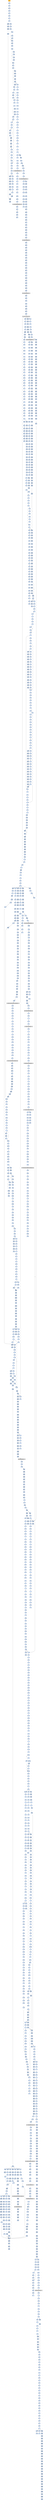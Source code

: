 strict digraph G {
	graph [bgcolor=transparent,
		name=G
	];
	node [color=lightsteelblue,
		fillcolor=lightsteelblue,
		shape=rectangle,
		style=filled
	];
	a0x00425710pusha_	[color=lightgrey,
		fillcolor=orange,
		label=pusha];
	a0x00425711movl_0x41e000UINT32_esi	[label=movl];
	a0x00425710pusha_ -> a0x00425711movl_0x41e000UINT32_esi	[color="#000000"];
	a0x00425716leal__118784esi__edi	[label=leal];
	a0x00425711movl_0x41e000UINT32_esi -> a0x00425716leal__118784esi__edi	[color="#000000"];
	a0x0042571cpushl_edi	[label=pushl];
	a0x00425716leal__118784esi__edi -> a0x0042571cpushl_edi	[color="#000000"];
	a0x0042571djmp_0x0042572a	[label=jmp];
	a0x0042571cpushl_edi -> a0x0042571djmp_0x0042572a	[color="#000000"];
	a0x0042572amovl_esi__ebx	[label=movl];
	a0x0042571djmp_0x0042572a -> a0x0042572amovl_esi__ebx	[color="#000000"];
	a0x0042572csubl_0xfffffffcUINT8_esi	[label=subl];
	a0x0042572amovl_esi__ebx -> a0x0042572csubl_0xfffffffcUINT8_esi	[color="#000000"];
	a0x0042572fadcl_ebx_ebx	[label=adcl];
	a0x0042572csubl_0xfffffffcUINT8_esi -> a0x0042572fadcl_ebx_ebx	[color="#000000"];
	a0x00425731jb_0x00425720	[label=jb];
	a0x0042572fadcl_ebx_ebx -> a0x00425731jb_0x00425720	[color="#000000"];
	a0x00425720movb_esi__al	[label=movb];
	a0x00425731jb_0x00425720 -> a0x00425720movb_esi__al	[color="#000000",
		label=T];
	a0x00425733movl_0x1UINT32_eax	[label=movl];
	a0x00425731jb_0x00425720 -> a0x00425733movl_0x1UINT32_eax	[color="#000000",
		label=F];
	a0x00425722incl_esi	[label=incl];
	a0x00425720movb_esi__al -> a0x00425722incl_esi	[color="#000000"];
	a0x00425723movb_al_edi_	[label=movb];
	a0x00425722incl_esi -> a0x00425723movb_al_edi_	[color="#000000"];
	a0x00425725incl_edi	[label=incl];
	a0x00425723movb_al_edi_ -> a0x00425725incl_edi	[color="#000000"];
	a0x00425726addl_ebx_ebx	[label=addl];
	a0x00425725incl_edi -> a0x00425726addl_ebx_ebx	[color="#000000"];
	a0x00425728jne_0x00425731	[label=jne];
	a0x00425726addl_ebx_ebx -> a0x00425728jne_0x00425731	[color="#000000"];
	a0x00425738addl_ebx_ebx	[label=addl];
	a0x00425733movl_0x1UINT32_eax -> a0x00425738addl_ebx_ebx	[color="#000000"];
	a0x0042573ajne_0x00425743	[label=jne];
	a0x00425738addl_ebx_ebx -> a0x0042573ajne_0x00425743	[color="#000000"];
	a0x00425743adcl_eax_eax	[label=adcl];
	a0x0042573ajne_0x00425743 -> a0x00425743adcl_eax_eax	[color="#000000",
		label=T];
	a0x0042573cmovl_esi__ebx	[label=movl];
	a0x0042573ajne_0x00425743 -> a0x0042573cmovl_esi__ebx	[color="#000000",
		label=F];
	a0x00425745addl_ebx_ebx	[label=addl];
	a0x00425743adcl_eax_eax -> a0x00425745addl_ebx_ebx	[color="#000000"];
	a0x00425747jae_0x00425738	[label=jae];
	a0x00425745addl_ebx_ebx -> a0x00425747jae_0x00425738	[color="#000000"];
	a0x00425749jne_0x00425754	[label=jne];
	a0x00425747jae_0x00425738 -> a0x00425749jne_0x00425754	[color="#000000",
		label=F];
	a0x00425754xorl_ecx_ecx	[label=xorl];
	a0x00425749jne_0x00425754 -> a0x00425754xorl_ecx_ecx	[color="#000000",
		label=T];
	a0x0042574bmovl_esi__ebx	[label=movl];
	a0x00425749jne_0x00425754 -> a0x0042574bmovl_esi__ebx	[color="#000000",
		label=F];
	a0x00425756subl_0x3UINT8_eax	[label=subl];
	a0x00425754xorl_ecx_ecx -> a0x00425756subl_0x3UINT8_eax	[color="#000000"];
	a0x00425759jb_0x00425768	[label=jb];
	a0x00425756subl_0x3UINT8_eax -> a0x00425759jb_0x00425768	[color="#000000"];
	a0x0042575bshll_0x8UINT8_eax	[label=shll];
	a0x00425759jb_0x00425768 -> a0x0042575bshll_0x8UINT8_eax	[color="#000000",
		label=F];
	a0x00425768addl_ebx_ebx	[label=addl];
	a0x00425759jb_0x00425768 -> a0x00425768addl_ebx_ebx	[color="#000000",
		label=T];
	a0x0042575emovb_esi__al	[label=movb];
	a0x0042575bshll_0x8UINT8_eax -> a0x0042575emovb_esi__al	[color="#000000"];
	a0x00425760incl_esi	[label=incl];
	a0x0042575emovb_esi__al -> a0x00425760incl_esi	[color="#000000"];
	a0x00425761xorl_0xffffffffUINT8_eax	[label=xorl];
	a0x00425760incl_esi -> a0x00425761xorl_0xffffffffUINT8_eax	[color="#000000"];
	a0x00425764je_0x004257da	[label=je];
	a0x00425761xorl_0xffffffffUINT8_eax -> a0x00425764je_0x004257da	[color="#000000"];
	a0x00425766movl_eax_ebp	[label=movl];
	a0x00425764je_0x004257da -> a0x00425766movl_eax_ebp	[color="#000000",
		label=F];
	a0x004257dapopl_esi	[label=popl];
	a0x00425764je_0x004257da -> a0x004257dapopl_esi	[color="#000000",
		label=T];
	a0x00425766movl_eax_ebp -> a0x00425768addl_ebx_ebx	[color="#000000"];
	a0x0042576ajne_0x00425773	[label=jne];
	a0x00425768addl_ebx_ebx -> a0x0042576ajne_0x00425773	[color="#000000"];
	a0x0042576cmovl_esi__ebx	[label=movl];
	a0x0042576ajne_0x00425773 -> a0x0042576cmovl_esi__ebx	[color="#000000",
		label=F];
	a0x00425773adcl_ecx_ecx	[label=adcl];
	a0x0042576ajne_0x00425773 -> a0x00425773adcl_ecx_ecx	[color="#000000",
		label=T];
	a0x0042576esubl_0xfffffffcUINT8_esi	[label=subl];
	a0x0042576cmovl_esi__ebx -> a0x0042576esubl_0xfffffffcUINT8_esi	[color="#000000"];
	a0x00425771adcl_ebx_ebx	[label=adcl];
	a0x0042576esubl_0xfffffffcUINT8_esi -> a0x00425771adcl_ebx_ebx	[color="#000000"];
	a0x00425771adcl_ebx_ebx -> a0x00425773adcl_ecx_ecx	[color="#000000"];
	a0x00425775addl_ebx_ebx	[label=addl];
	a0x00425773adcl_ecx_ecx -> a0x00425775addl_ebx_ebx	[color="#000000"];
	a0x00425777jne_0x00425780	[label=jne];
	a0x00425775addl_ebx_ebx -> a0x00425777jne_0x00425780	[color="#000000"];
	a0x00425780adcl_ecx_ecx	[label=adcl];
	a0x00425777jne_0x00425780 -> a0x00425780adcl_ecx_ecx	[color="#000000",
		label=T];
	a0x00425779movl_esi__ebx	[label=movl];
	a0x00425777jne_0x00425780 -> a0x00425779movl_esi__ebx	[color="#000000",
		label=F];
	a0x00425782jne_0x004257a4	[label=jne];
	a0x00425780adcl_ecx_ecx -> a0x00425782jne_0x004257a4	[color="#000000"];
	a0x004257a4cmpl_0xfffff300UINT32_ebp	[label=cmpl];
	a0x00425782jne_0x004257a4 -> a0x004257a4cmpl_0xfffff300UINT32_ebp	[color="#000000",
		label=T];
	a0x00425784incl_ecx	[label=incl];
	a0x00425782jne_0x004257a4 -> a0x00425784incl_ecx	[color="#000000",
		label=F];
	a0x004257aaadcl_0x1UINT8_ecx	[label=adcl];
	a0x004257a4cmpl_0xfffff300UINT32_ebp -> a0x004257aaadcl_0x1UINT8_ecx	[color="#000000"];
	a0x004257adleal_ediebp__edx	[label=leal];
	a0x004257aaadcl_0x1UINT8_ecx -> a0x004257adleal_ediebp__edx	[color="#000000"];
	a0x004257b0cmpl_0xfffffffcUINT8_ebp	[label=cmpl];
	a0x004257adleal_ediebp__edx -> a0x004257b0cmpl_0xfffffffcUINT8_ebp	[color="#000000"];
	a0x004257b3jbe_0x004257c4	[label=jbe];
	a0x004257b0cmpl_0xfffffffcUINT8_ebp -> a0x004257b3jbe_0x004257c4	[color="#000000"];
	a0x004257c4movl_edx__eax	[label=movl];
	a0x004257b3jbe_0x004257c4 -> a0x004257c4movl_edx__eax	[color="#000000",
		label=T];
	a0x004257b5movb_edx__al	[label=movb];
	a0x004257b3jbe_0x004257c4 -> a0x004257b5movb_edx__al	[color="#000000",
		label=F];
	a0x004257c6addl_0x4UINT8_edx	[label=addl];
	a0x004257c4movl_edx__eax -> a0x004257c6addl_0x4UINT8_edx	[color="#000000"];
	a0x004257c9movl_eax_edi_	[label=movl];
	a0x004257c6addl_0x4UINT8_edx -> a0x004257c9movl_eax_edi_	[color="#000000"];
	a0x004257cbaddl_0x4UINT8_edi	[label=addl];
	a0x004257c9movl_eax_edi_ -> a0x004257cbaddl_0x4UINT8_edi	[color="#000000"];
	a0x004257cesubl_0x4UINT8_ecx	[label=subl];
	a0x004257cbaddl_0x4UINT8_edi -> a0x004257cesubl_0x4UINT8_ecx	[color="#000000"];
	a0x004257d1ja_0x004257c4	[label=ja];
	a0x004257cesubl_0x4UINT8_ecx -> a0x004257d1ja_0x004257c4	[color="#000000"];
	a0x004257d3addl_ecx_edi	[label=addl];
	a0x004257d1ja_0x004257c4 -> a0x004257d3addl_ecx_edi	[color="#000000",
		label=F];
	a0x004257d5jmp_0x00425726	[label=jmp];
	a0x004257d3addl_ecx_edi -> a0x004257d5jmp_0x00425726	[color="#000000"];
	a0x004257d5jmp_0x00425726 -> a0x00425726addl_ebx_ebx	[color="#000000"];
	a0x00425785addl_ebx_ebx	[label=addl];
	a0x00425784incl_ecx -> a0x00425785addl_ebx_ebx	[color="#000000"];
	a0x00425787jne_0x00425790	[label=jne];
	a0x00425785addl_ebx_ebx -> a0x00425787jne_0x00425790	[color="#000000"];
	a0x00425790adcl_ecx_ecx	[label=adcl];
	a0x00425787jne_0x00425790 -> a0x00425790adcl_ecx_ecx	[color="#000000",
		label=T];
	a0x00425789movl_esi__ebx	[label=movl];
	a0x00425787jne_0x00425790 -> a0x00425789movl_esi__ebx	[color="#000000",
		label=F];
	a0x00425792addl_ebx_ebx	[label=addl];
	a0x00425790adcl_ecx_ecx -> a0x00425792addl_ebx_ebx	[color="#000000"];
	a0x00425794jae_0x00425785	[label=jae];
	a0x00425792addl_ebx_ebx -> a0x00425794jae_0x00425785	[color="#000000"];
	a0x00425796jne_0x004257a1	[label=jne];
	a0x00425794jae_0x00425785 -> a0x00425796jne_0x004257a1	[color="#000000",
		label=F];
	a0x004257a1addl_0x2UINT8_ecx	[label=addl];
	a0x00425796jne_0x004257a1 -> a0x004257a1addl_0x2UINT8_ecx	[color="#000000",
		label=T];
	a0x00425798movl_esi__ebx	[label=movl];
	a0x00425796jne_0x004257a1 -> a0x00425798movl_esi__ebx	[color="#000000",
		label=F];
	a0x004257a1addl_0x2UINT8_ecx -> a0x004257a4cmpl_0xfffff300UINT32_ebp	[color="#000000"];
	a0x004257b7incl_edx	[label=incl];
	a0x004257b5movb_edx__al -> a0x004257b7incl_edx	[color="#000000"];
	a0x004257b8movb_al_edi_	[label=movb];
	a0x004257b7incl_edx -> a0x004257b8movb_al_edi_	[color="#000000"];
	a0x004257baincl_edi	[label=incl];
	a0x004257b8movb_al_edi_ -> a0x004257baincl_edi	[color="#000000"];
	a0x004257bbdecl_ecx	[label=decl];
	a0x004257baincl_edi -> a0x004257bbdecl_ecx	[color="#000000"];
	a0x004257bcjne_0x004257b5	[label=jne];
	a0x004257bbdecl_ecx -> a0x004257bcjne_0x004257b5	[color="#000000"];
	a0x004257bejmp_0x00425726	[label=jmp];
	a0x004257bcjne_0x004257b5 -> a0x004257bejmp_0x00425726	[color="#000000",
		label=F];
	a0x004257bejmp_0x00425726 -> a0x00425726addl_ebx_ebx	[color="#000000"];
	a0x0042574dsubl_0xfffffffcUINT8_esi	[label=subl];
	a0x0042574bmovl_esi__ebx -> a0x0042574dsubl_0xfffffffcUINT8_esi	[color="#000000"];
	a0x00425750adcl_ebx_ebx	[label=adcl];
	a0x0042574dsubl_0xfffffffcUINT8_esi -> a0x00425750adcl_ebx_ebx	[color="#000000"];
	a0x00425752jae_0x00425738	[label=jae];
	a0x00425750adcl_ebx_ebx -> a0x00425752jae_0x00425738	[color="#000000"];
	a0x00425752jae_0x00425738 -> a0x00425754xorl_ecx_ecx	[color="#000000",
		label=F];
	a0x0042577bsubl_0xfffffffcUINT8_esi	[label=subl];
	a0x00425779movl_esi__ebx -> a0x0042577bsubl_0xfffffffcUINT8_esi	[color="#000000"];
	a0x0042577eadcl_ebx_ebx	[label=adcl];
	a0x0042577bsubl_0xfffffffcUINT8_esi -> a0x0042577eadcl_ebx_ebx	[color="#000000"];
	a0x0042577eadcl_ebx_ebx -> a0x00425780adcl_ecx_ecx	[color="#000000"];
	a0x0042578bsubl_0xfffffffcUINT8_esi	[label=subl];
	a0x00425789movl_esi__ebx -> a0x0042578bsubl_0xfffffffcUINT8_esi	[color="#000000"];
	a0x0042578eadcl_ebx_ebx	[label=adcl];
	a0x0042578bsubl_0xfffffffcUINT8_esi -> a0x0042578eadcl_ebx_ebx	[color="#000000"];
	a0x0042578eadcl_ebx_ebx -> a0x00425790adcl_ecx_ecx	[color="#000000"];
	a0x0042579asubl_0xfffffffcUINT8_esi	[label=subl];
	a0x00425798movl_esi__ebx -> a0x0042579asubl_0xfffffffcUINT8_esi	[color="#000000"];
	a0x0042579dadcl_ebx_ebx	[label=adcl];
	a0x0042579asubl_0xfffffffcUINT8_esi -> a0x0042579dadcl_ebx_ebx	[color="#000000"];
	a0x0042579fjae_0x00425785	[label=jae];
	a0x0042579dadcl_ebx_ebx -> a0x0042579fjae_0x00425785	[color="#000000"];
	a0x0042579fjae_0x00425785 -> a0x004257a1addl_0x2UINT8_ecx	[color="#000000",
		label=F];
	a0x0042573esubl_0xfffffffcUINT8_esi	[label=subl];
	a0x0042573cmovl_esi__ebx -> a0x0042573esubl_0xfffffffcUINT8_esi	[color="#000000"];
	a0x00425741adcl_ebx_ebx	[label=adcl];
	a0x0042573esubl_0xfffffffcUINT8_esi -> a0x00425741adcl_ebx_ebx	[color="#000000"];
	a0x00425741adcl_ebx_ebx -> a0x00425743adcl_eax_eax	[color="#000000"];
	a0x004257dbmovl_esi_edi	[label=movl];
	a0x004257dapopl_esi -> a0x004257dbmovl_esi_edi	[color="#000000"];
	a0x004257ddmovl_0x120UINT32_ecx	[label=movl];
	a0x004257dbmovl_esi_edi -> a0x004257ddmovl_0x120UINT32_ecx	[color="#000000"];
	a0x004257e2movb_edi__al	[label=movb];
	a0x004257ddmovl_0x120UINT32_ecx -> a0x004257e2movb_edi__al	[color="#000000"];
	a0x004257e4incl_edi	[label=incl];
	a0x004257e2movb_edi__al -> a0x004257e4incl_edi	[color="#000000"];
	a0x004257e5subb_0xffffffe8UINT8_al	[label=subb];
	a0x004257e4incl_edi -> a0x004257e5subb_0xffffffe8UINT8_al	[color="#000000"];
	a0x004257e7cmpb_0x1UINT8_al	[label=cmpb];
	a0x004257e5subb_0xffffffe8UINT8_al -> a0x004257e7cmpb_0x1UINT8_al	[color="#000000"];
	a0x004257e9ja_0x004257e2	[label=ja];
	a0x004257e7cmpb_0x1UINT8_al -> a0x004257e9ja_0x004257e2	[color="#000000"];
	a0x004257ebcmpb_0x1UINT8_edi_	[label=cmpb];
	a0x004257e9ja_0x004257e2 -> a0x004257ebcmpb_0x1UINT8_edi_	[color="#000000",
		label=F];
	a0x004257eejne_0x004257e2	[label=jne];
	a0x004257ebcmpb_0x1UINT8_edi_ -> a0x004257eejne_0x004257e2	[color="#000000"];
	a0x004257f0movl_edi__eax	[label=movl];
	a0x004257eejne_0x004257e2 -> a0x004257f0movl_edi__eax	[color="#000000",
		label=F];
	a0x004257f2movb_0x4edi__bl	[label=movb];
	a0x004257f0movl_edi__eax -> a0x004257f2movb_0x4edi__bl	[color="#000000"];
	a0x004257f5shrw_0x8UINT8_ax	[label=shrw];
	a0x004257f2movb_0x4edi__bl -> a0x004257f5shrw_0x8UINT8_ax	[color="#000000"];
	a0x004257f9roll_0x10UINT8_eax	[label=roll];
	a0x004257f5shrw_0x8UINT8_ax -> a0x004257f9roll_0x10UINT8_eax	[color="#000000"];
	a0x004257fcxchgb_al_ah	[label=xchgb];
	a0x004257f9roll_0x10UINT8_eax -> a0x004257fcxchgb_al_ah	[color="#000000"];
	a0x004257fesubl_edi_eax	[label=subl];
	a0x004257fcxchgb_al_ah -> a0x004257fesubl_edi_eax	[color="#000000"];
	a0x00425800subb_0xffffffe8UINT8_bl	[label=subb];
	a0x004257fesubl_edi_eax -> a0x00425800subb_0xffffffe8UINT8_bl	[color="#000000"];
	a0x00425803addl_esi_eax	[label=addl];
	a0x00425800subb_0xffffffe8UINT8_bl -> a0x00425803addl_esi_eax	[color="#000000"];
	a0x00425805movl_eax_edi_	[label=movl];
	a0x00425803addl_esi_eax -> a0x00425805movl_eax_edi_	[color="#000000"];
	a0x00425807addl_0x5UINT8_edi	[label=addl];
	a0x00425805movl_eax_edi_ -> a0x00425807addl_0x5UINT8_edi	[color="#000000"];
	a0x0042580amovb_bl_al	[label=movb];
	a0x00425807addl_0x5UINT8_edi -> a0x0042580amovb_bl_al	[color="#000000"];
	a0x0042580cloop_0x004257e7	[label=loop];
	a0x0042580amovb_bl_al -> a0x0042580cloop_0x004257e7	[color="#000000"];
	a0x0042580eleal_0x23000esi__edi	[label=leal];
	a0x0042580cloop_0x004257e7 -> a0x0042580eleal_0x23000esi__edi	[color="#000000",
		label=F];
	a0x00425814movl_edi__eax	[label=movl];
	a0x0042580eleal_0x23000esi__edi -> a0x00425814movl_edi__eax	[color="#000000"];
	a0x00425816orl_eax_eax	[label=orl];
	a0x00425814movl_edi__eax -> a0x00425816orl_eax_eax	[color="#000000"];
	a0x00425818je_0x00425856	[label=je];
	a0x00425816orl_eax_eax -> a0x00425818je_0x00425856	[color="#000000"];
	a0x0042581amovl_0x4edi__ebx	[label=movl];
	a0x00425818je_0x00425856 -> a0x0042581amovl_0x4edi__ebx	[color="#000000",
		label=F];
	a0x00425856movl_0x2509cesi__ebp	[label=movl];
	a0x00425818je_0x00425856 -> a0x00425856movl_0x2509cesi__ebp	[color="#000000",
		label=T];
	a0x0042581dleal_0x25000eaxesi__eax	[label=leal];
	a0x0042581amovl_0x4edi__ebx -> a0x0042581dleal_0x25000eaxesi__eax	[color="#000000"];
	a0x00425824addl_esi_ebx	[label=addl];
	a0x0042581dleal_0x25000eaxesi__eax -> a0x00425824addl_esi_ebx	[color="#000000"];
	a0x00425826pushl_eax	[label=pushl];
	a0x00425824addl_esi_ebx -> a0x00425826pushl_eax	[color="#000000"];
	a0x00425827addl_0x8UINT8_edi	[label=addl];
	a0x00425826pushl_eax -> a0x00425827addl_0x8UINT8_edi	[color="#000000"];
	a0x0042582acall_0x25090esi_	[label=call];
	a0x00425827addl_0x8UINT8_edi -> a0x0042582acall_0x25090esi_	[color="#000000"];
	LOADLIBRARYA_KERNEL32_DLL	[color=lightgrey,
		fillcolor=lightgrey,
		label="LOADLIBRARYA-KERNEL32-DLL"];
	a0x0042582acall_0x25090esi_ -> LOADLIBRARYA_KERNEL32_DLL	[color="#000000"];
	a0x00425830xchgl_eax_ebp	[label=xchgl];
	LOADLIBRARYA_KERNEL32_DLL -> a0x00425830xchgl_eax_ebp	[color="#000000"];
	a0x00425831movb_edi__al	[label=movb];
	a0x00425830xchgl_eax_ebp -> a0x00425831movb_edi__al	[color="#000000"];
	a0x00425833incl_edi	[label=incl];
	a0x00425831movb_edi__al -> a0x00425833incl_edi	[color="#000000"];
	a0x00425834orb_al_al	[label=orb];
	a0x00425833incl_edi -> a0x00425834orb_al_al	[color="#000000"];
	a0x00425836je_0x00425814	[label=je];
	a0x00425834orb_al_al -> a0x00425836je_0x00425814	[color="#000000"];
	a0x00425838movl_edi_ecx	[label=movl];
	a0x00425836je_0x00425814 -> a0x00425838movl_edi_ecx	[color="#000000",
		label=F];
	a0x0042583apushl_edi	[label=pushl];
	a0x00425838movl_edi_ecx -> a0x0042583apushl_edi	[color="#000000"];
	a0x0042583bdecl_eax	[label=decl];
	a0x0042583apushl_edi -> a0x0042583bdecl_eax	[color="#000000"];
	a0x0042583crepnz_scasb_es_edi__al	[label=repnz];
	a0x0042583bdecl_eax -> a0x0042583crepnz_scasb_es_edi__al	[color="#000000"];
	a0x0042583epushl_ebp	[label=pushl];
	a0x0042583crepnz_scasb_es_edi__al -> a0x0042583epushl_ebp	[color="#000000"];
	a0x0042583fcall_0x25098esi_	[label=call];
	a0x0042583epushl_ebp -> a0x0042583fcall_0x25098esi_	[color="#000000"];
	GETPROCADDRESS_KERNEL32_DLL	[color=lightgrey,
		fillcolor=lightgrey,
		label="GETPROCADDRESS-KERNEL32-DLL"];
	a0x0042583fcall_0x25098esi_ -> GETPROCADDRESS_KERNEL32_DLL	[color="#000000"];
	a0x00425845orl_eax_eax	[label=orl];
	GETPROCADDRESS_KERNEL32_DLL -> a0x00425845orl_eax_eax	[color="#000000"];
	a0x00425847je_0x00425850	[label=je];
	a0x00425845orl_eax_eax -> a0x00425847je_0x00425850	[color="#000000"];
	a0x00425849movl_eax_ebx_	[label=movl];
	a0x00425847je_0x00425850 -> a0x00425849movl_eax_ebx_	[color="#000000",
		label=F];
	a0x0042584baddl_0x4UINT8_ebx	[label=addl];
	a0x00425849movl_eax_ebx_ -> a0x0042584baddl_0x4UINT8_ebx	[color="#000000"];
	a0x0042584ejmp_0x00425831	[label=jmp];
	a0x0042584baddl_0x4UINT8_ebx -> a0x0042584ejmp_0x00425831	[color="#000000"];
	a0x0042585cleal__4096esi__edi	[label=leal];
	a0x00425856movl_0x2509cesi__ebp -> a0x0042585cleal__4096esi__edi	[color="#000000"];
	a0x00425862movl_0x1000UINT32_ebx	[label=movl];
	a0x0042585cleal__4096esi__edi -> a0x00425862movl_0x1000UINT32_ebx	[color="#000000"];
	a0x00425867pushl_eax	[label=pushl];
	a0x00425862movl_0x1000UINT32_ebx -> a0x00425867pushl_eax	[color="#000000"];
	a0x00425868pushl_esp	[label=pushl];
	a0x00425867pushl_eax -> a0x00425868pushl_esp	[color="#000000"];
	a0x00425869pushl_0x4UINT8	[label=pushl];
	a0x00425868pushl_esp -> a0x00425869pushl_0x4UINT8	[color="#000000"];
	a0x0042586bpushl_ebx	[label=pushl];
	a0x00425869pushl_0x4UINT8 -> a0x0042586bpushl_ebx	[color="#000000"];
	a0x0042586cpushl_edi	[label=pushl];
	a0x0042586bpushl_ebx -> a0x0042586cpushl_edi	[color="#000000"];
	a0x0042586dcall_ebp	[label=call];
	a0x0042586cpushl_edi -> a0x0042586dcall_ebp	[color="#000000"];
	VIRTUALPROTECT_KERNEL32_DLL	[color=lightgrey,
		fillcolor=lightgrey,
		label="VIRTUALPROTECT-KERNEL32-DLL"];
	a0x0042586dcall_ebp -> VIRTUALPROTECT_KERNEL32_DLL	[color="#000000"];
	a0x0042586fleal_0x1f7edi__eax	[label=leal];
	VIRTUALPROTECT_KERNEL32_DLL -> a0x0042586fleal_0x1f7edi__eax	[color="#000000"];
	a0x00425884popl_eax	[label=popl];
	VIRTUALPROTECT_KERNEL32_DLL -> a0x00425884popl_eax	[color="#000000"];
	a0x00425875andb_0x7fUINT8_eax_	[label=andb];
	a0x0042586fleal_0x1f7edi__eax -> a0x00425875andb_0x7fUINT8_eax_	[color="#000000"];
	a0x00425878andb_0x7fUINT8_0x28eax_	[label=andb];
	a0x00425875andb_0x7fUINT8_eax_ -> a0x00425878andb_0x7fUINT8_0x28eax_	[color="#000000"];
	a0x0042587cpopl_eax	[label=popl];
	a0x00425878andb_0x7fUINT8_0x28eax_ -> a0x0042587cpopl_eax	[color="#000000"];
	a0x0042587dpushl_eax	[label=pushl];
	a0x0042587cpopl_eax -> a0x0042587dpushl_eax	[color="#000000"];
	a0x0042587epushl_esp	[label=pushl];
	a0x0042587dpushl_eax -> a0x0042587epushl_esp	[color="#000000"];
	a0x0042587fpushl_eax	[label=pushl];
	a0x0042587epushl_esp -> a0x0042587fpushl_eax	[color="#000000"];
	a0x00425880pushl_ebx	[label=pushl];
	a0x0042587fpushl_eax -> a0x00425880pushl_ebx	[color="#000000"];
	a0x00425881pushl_edi	[label=pushl];
	a0x00425880pushl_ebx -> a0x00425881pushl_edi	[color="#000000"];
	a0x00425882call_ebp	[label=call];
	a0x00425881pushl_edi -> a0x00425882call_ebp	[color="#000000"];
	a0x00425885popa_	[label=popa];
	a0x00425884popl_eax -> a0x00425885popa_	[color="#000000"];
	a0x00425886leal__128esp__eax	[label=leal];
	a0x00425885popa_ -> a0x00425886leal__128esp__eax	[color="#000000"];
	a0x0042588apushl_0x0UINT8	[label=pushl];
	a0x00425886leal__128esp__eax -> a0x0042588apushl_0x0UINT8	[color="#000000"];
	a0x0042588ccmpl_eax_esp	[label=cmpl];
	a0x0042588apushl_0x0UINT8 -> a0x0042588ccmpl_eax_esp	[color="#000000"];
	a0x0042588ejne_0x0042588a	[label=jne];
	a0x0042588ccmpl_eax_esp -> a0x0042588ejne_0x0042588a	[color="#000000"];
	a0x00425890subl_0xffffff80UINT8_esp	[label=subl];
	a0x0042588ejne_0x0042588a -> a0x00425890subl_0xffffff80UINT8_esp	[color="#000000",
		label=F];
	a0x00425893jmp_0x00402138	[label=jmp];
	a0x00425890subl_0xffffff80UINT8_esp -> a0x00425893jmp_0x00402138	[color="#000000"];
	a0x00402138pushl_ebp	[label=pushl];
	a0x00425893jmp_0x00402138 -> a0x00402138pushl_ebp	[color="#000000"];
	a0x00402139movl_esp_ebp	[label=movl];
	a0x00402138pushl_ebp -> a0x00402139movl_esp_ebp	[color="#000000"];
	a0x0040213bpushl_0xffffffffUINT8	[label=pushl];
	a0x00402139movl_esp_ebp -> a0x0040213bpushl_0xffffffffUINT8	[color="#000000"];
	a0x0040213dpushl_0x406138UINT32	[label=pushl];
	a0x0040213bpushl_0xffffffffUINT8 -> a0x0040213dpushl_0x406138UINT32	[color="#000000"];
	a0x00402142pushl_0x403fa4UINT32	[label=pushl];
	a0x0040213dpushl_0x406138UINT32 -> a0x00402142pushl_0x403fa4UINT32	[color="#000000"];
	a0x00402147movl_fs_0_eax	[label=movl];
	a0x00402142pushl_0x403fa4UINT32 -> a0x00402147movl_fs_0_eax	[color="#000000"];
	a0x0040214dpushl_eax	[label=pushl];
	a0x00402147movl_fs_0_eax -> a0x0040214dpushl_eax	[color="#000000"];
	a0x0040214emovl_esp_fs_0	[label=movl];
	a0x0040214dpushl_eax -> a0x0040214emovl_esp_fs_0	[color="#000000"];
	a0x00402155subl_0x10UINT8_esp	[label=subl];
	a0x0040214emovl_esp_fs_0 -> a0x00402155subl_0x10UINT8_esp	[color="#000000"];
	a0x00402158pushl_ebx	[label=pushl];
	a0x00402155subl_0x10UINT8_esp -> a0x00402158pushl_ebx	[color="#000000"];
	a0x00402159pushl_esi	[label=pushl];
	a0x00402158pushl_ebx -> a0x00402159pushl_esi	[color="#000000"];
	a0x0040215apushl_edi	[label=pushl];
	a0x00402159pushl_esi -> a0x0040215apushl_edi	[color="#000000"];
	a0x0040215bmovl_esp__24ebp_	[label=movl];
	a0x0040215apushl_edi -> a0x0040215bmovl_esp__24ebp_	[color="#000000"];
	a0x0040215ecall_0x40609c	[label=call];
	a0x0040215bmovl_esp__24ebp_ -> a0x0040215ecall_0x40609c	[color="#000000"];
	GETVERSION_KERNEL32_DLL	[color=lightgrey,
		fillcolor=lightgrey,
		label="GETVERSION-KERNEL32-DLL"];
	a0x0040215ecall_0x40609c -> GETVERSION_KERNEL32_DLL	[color="#000000"];
	a0x00402164xorl_edx_edx	[label=xorl];
	GETVERSION_KERNEL32_DLL -> a0x00402164xorl_edx_edx	[color="#000000"];
	a0x00402166movb_ah_dl	[label=movb];
	a0x00402164xorl_edx_edx -> a0x00402166movb_ah_dl	[color="#000000"];
	a0x00402168movl_edx_0x421e44	[label=movl];
	a0x00402166movb_ah_dl -> a0x00402168movl_edx_0x421e44	[color="#000000"];
	a0x0040216emovl_eax_ecx	[label=movl];
	a0x00402168movl_edx_0x421e44 -> a0x0040216emovl_eax_ecx	[color="#000000"];
	a0x00402170andl_0xffUINT32_ecx	[label=andl];
	a0x0040216emovl_eax_ecx -> a0x00402170andl_0xffUINT32_ecx	[color="#000000"];
	a0x00402176movl_ecx_0x421e40	[label=movl];
	a0x00402170andl_0xffUINT32_ecx -> a0x00402176movl_ecx_0x421e40	[color="#000000"];
	a0x0040217cshll_0x8UINT8_ecx	[label=shll];
	a0x00402176movl_ecx_0x421e40 -> a0x0040217cshll_0x8UINT8_ecx	[color="#000000"];
	a0x0040217faddl_edx_ecx	[label=addl];
	a0x0040217cshll_0x8UINT8_ecx -> a0x0040217faddl_edx_ecx	[color="#000000"];
	a0x00402181movl_ecx_0x421e3c	[label=movl];
	a0x0040217faddl_edx_ecx -> a0x00402181movl_ecx_0x421e3c	[color="#000000"];
	a0x00402187shrl_0x10UINT8_eax	[label=shrl];
	a0x00402181movl_ecx_0x421e3c -> a0x00402187shrl_0x10UINT8_eax	[color="#000000"];
	a0x0040218amovl_eax_0x421e38	[label=movl];
	a0x00402187shrl_0x10UINT8_eax -> a0x0040218amovl_eax_0x421e38	[color="#000000"];
	a0x0040218fpushl_0x0UINT8	[label=pushl];
	a0x0040218amovl_eax_0x421e38 -> a0x0040218fpushl_0x0UINT8	[color="#000000"];
	a0x00402191call_0x402d06	[label=call];
	a0x0040218fpushl_0x0UINT8 -> a0x00402191call_0x402d06	[color="#000000"];
	a0x00402d06xorl_eax_eax	[label=xorl];
	a0x00402191call_0x402d06 -> a0x00402d06xorl_eax_eax	[color="#000000"];
	a0x00402d08pushl_0x0UINT8	[label=pushl];
	a0x00402d06xorl_eax_eax -> a0x00402d08pushl_0x0UINT8	[color="#000000"];
	a0x00402d0acmpl_eax_0x8esp_	[label=cmpl];
	a0x00402d08pushl_0x0UINT8 -> a0x00402d0acmpl_eax_0x8esp_	[color="#000000"];
	a0x00402d0epushl_0x1000UINT32	[label=pushl];
	a0x00402d0acmpl_eax_0x8esp_ -> a0x00402d0epushl_0x1000UINT32	[color="#000000"];
	a0x00402d13sete_al	[label=sete];
	a0x00402d0epushl_0x1000UINT32 -> a0x00402d13sete_al	[color="#000000"];
	a0x00402d16pushl_eax	[label=pushl];
	a0x00402d13sete_al -> a0x00402d16pushl_eax	[color="#000000"];
	a0x00402d17call_0x4060a8	[label=call];
	a0x00402d16pushl_eax -> a0x00402d17call_0x4060a8	[color="#000000"];
	HEAPCREATE_KERNEL32_DLL	[color=lightgrey,
		fillcolor=lightgrey,
		label="HEAPCREATE-KERNEL32-DLL"];
	a0x00402d17call_0x4060a8 -> HEAPCREATE_KERNEL32_DLL	[color="#000000"];
	a0x00402d1dtestl_eax_eax	[label=testl];
	HEAPCREATE_KERNEL32_DLL -> a0x00402d1dtestl_eax_eax	[color="#000000"];
	a0x00402d1fmovl_eax_0x42220c	[label=movl];
	a0x00402d1dtestl_eax_eax -> a0x00402d1fmovl_eax_0x42220c	[color="#000000"];
	a0x00402d24je_0x402d3b	[label=je];
	a0x00402d1fmovl_eax_0x42220c -> a0x00402d24je_0x402d3b	[color="#000000"];
	a0x00402d26call_0x402d42	[label=call];
	a0x00402d24je_0x402d3b -> a0x00402d26call_0x402d42	[color="#000000",
		label=F];
	a0x00402d42pushl_0x140UINT32	[label=pushl];
	a0x00402d26call_0x402d42 -> a0x00402d42pushl_0x140UINT32	[color="#000000"];
	a0x00402d47pushl_0x0UINT8	[label=pushl];
	a0x00402d42pushl_0x140UINT32 -> a0x00402d47pushl_0x0UINT8	[color="#000000"];
	a0x00402d49pushl_0x42220c	[label=pushl];
	a0x00402d47pushl_0x0UINT8 -> a0x00402d49pushl_0x42220c	[color="#000000"];
	a0x00402d4fcall_0x406094	[label=call];
	a0x00402d49pushl_0x42220c -> a0x00402d4fcall_0x406094	[color="#000000"];
	HEAPALLOC_KERNEL32_DLL	[color=lightgrey,
		fillcolor=lightgrey,
		label="HEAPALLOC-KERNEL32-DLL"];
	a0x00402d4fcall_0x406094 -> HEAPALLOC_KERNEL32_DLL	[color="#000000"];
	a0x00402d55testl_eax_eax	[label=testl];
	HEAPALLOC_KERNEL32_DLL -> a0x00402d55testl_eax_eax	[color="#000000"];
	a0x00403441cmpl_edi_eax	[label=cmpl];
	HEAPALLOC_KERNEL32_DLL -> a0x00403441cmpl_edi_eax	[color="#000000"];
	a0x004020eapopl_esi	[label=popl];
	HEAPALLOC_KERNEL32_DLL -> a0x004020eapopl_esi	[color="#000000"];
	a0x004046b5movl_eax_edi	[label=movl];
	HEAPALLOC_KERNEL32_DLL -> a0x004046b5movl_eax_edi	[color="#000000"];
	a0x00402d57movl_eax_0x422208	[label=movl];
	a0x00402d55testl_eax_eax -> a0x00402d57movl_eax_0x422208	[color="#000000"];
	a0x00402d5cjne_0x402d5f	[label=jne];
	a0x00402d57movl_eax_0x422208 -> a0x00402d5cjne_0x402d5f	[color="#000000"];
	a0x00402d5fandl_0x0UINT8_0x422200	[label=andl];
	a0x00402d5cjne_0x402d5f -> a0x00402d5fandl_0x0UINT8_0x422200	[color="#000000",
		label=T];
	a0x00402d66andl_0x0UINT8_0x422204	[label=andl];
	a0x00402d5fandl_0x0UINT8_0x422200 -> a0x00402d66andl_0x0UINT8_0x422204	[color="#000000"];
	a0x00402d6dpushl_0x1UINT8	[label=pushl];
	a0x00402d66andl_0x0UINT8_0x422204 -> a0x00402d6dpushl_0x1UINT8	[color="#000000"];
	a0x00402d6fmovl_eax_0x4221fc	[label=movl];
	a0x00402d6dpushl_0x1UINT8 -> a0x00402d6fmovl_eax_0x4221fc	[color="#000000"];
	a0x00402d74movl_0x10UINT32_0x4221f4	[label=movl];
	a0x00402d6fmovl_eax_0x4221fc -> a0x00402d74movl_0x10UINT32_0x4221f4	[color="#000000"];
	a0x00402d7epopl_eax	[label=popl];
	a0x00402d74movl_0x10UINT32_0x4221f4 -> a0x00402d7epopl_eax	[color="#000000"];
	a0x00402d7fret	[label=ret];
	a0x00402d7epopl_eax -> a0x00402d7fret	[color="#000000"];
	a0x00402d2btestl_eax_eax	[label=testl];
	a0x00402d7fret -> a0x00402d2btestl_eax_eax	[color="#000000"];
	a0x00402d2djne_0x402d3e	[label=jne];
	a0x00402d2btestl_eax_eax -> a0x00402d2djne_0x402d3e	[color="#000000"];
	a0x00402d3epushl_0x1UINT8	[label=pushl];
	a0x00402d2djne_0x402d3e -> a0x00402d3epushl_0x1UINT8	[color="#000000",
		label=T];
	a0x00402d40popl_eax	[label=popl];
	a0x00402d3epushl_0x1UINT8 -> a0x00402d40popl_eax	[color="#000000"];
	a0x00402d41ret	[label=ret];
	a0x00402d40popl_eax -> a0x00402d41ret	[color="#000000"];
	a0x00402196popl_ecx	[label=popl];
	a0x00402d41ret -> a0x00402196popl_ecx	[color="#000000"];
	a0x00402197testl_eax_eax	[label=testl];
	a0x00402196popl_ecx -> a0x00402197testl_eax_eax	[color="#000000"];
	a0x00402199jne_0x4021a3	[label=jne];
	a0x00402197testl_eax_eax -> a0x00402199jne_0x4021a3	[color="#000000"];
	a0x004021a3andl_0x0UINT8__4ebp_	[label=andl];
	a0x00402199jne_0x4021a3 -> a0x004021a3andl_0x0UINT8__4ebp_	[color="#000000",
		label=T];
	a0x004021a7call_0x403d00	[label=call];
	a0x004021a3andl_0x0UINT8__4ebp_ -> a0x004021a7call_0x403d00	[color="#000000"];
	a0x00403d00subl_0x44UINT8_esp	[label=subl];
	a0x004021a7call_0x403d00 -> a0x00403d00subl_0x44UINT8_esp	[color="#000000"];
	a0x00403d03pushl_ebx	[label=pushl];
	a0x00403d00subl_0x44UINT8_esp -> a0x00403d03pushl_ebx	[color="#000000"];
	a0x00403d04pushl_ebp	[label=pushl];
	a0x00403d03pushl_ebx -> a0x00403d04pushl_ebp	[color="#000000"];
	a0x00403d05pushl_esi	[label=pushl];
	a0x00403d04pushl_ebp -> a0x00403d05pushl_esi	[color="#000000"];
	a0x00403d06pushl_edi	[label=pushl];
	a0x00403d05pushl_esi -> a0x00403d06pushl_edi	[color="#000000"];
	a0x00403d07pushl_0x100UINT32	[label=pushl];
	a0x00403d06pushl_edi -> a0x00403d07pushl_0x100UINT32	[color="#000000"];
	a0x00403d0ccall_0x402078	[label=call];
	a0x00403d07pushl_0x100UINT32 -> a0x00403d0ccall_0x402078	[color="#000000"];
	a0x00402078pushl_0x421e24	[label=pushl];
	a0x00403d0ccall_0x402078 -> a0x00402078pushl_0x421e24	[color="#000000"];
	a0x0040207epushl_0x8esp_	[label=pushl];
	a0x00402078pushl_0x421e24 -> a0x0040207epushl_0x8esp_	[color="#000000"];
	a0x00402082call_0x40208a	[label=call];
	a0x0040207epushl_0x8esp_ -> a0x00402082call_0x40208a	[color="#000000"];
	a0x0040208acmpl_0xffffffe0UINT8_0x4esp_	[label=cmpl];
	a0x00402082call_0x40208a -> a0x0040208acmpl_0xffffffe0UINT8_0x4esp_	[color="#000000"];
	a0x0040208fja_0x4020b3	[label=ja];
	a0x0040208acmpl_0xffffffe0UINT8_0x4esp_ -> a0x0040208fja_0x4020b3	[color="#000000"];
	a0x00402091pushl_0x4esp_	[label=pushl];
	a0x0040208fja_0x4020b3 -> a0x00402091pushl_0x4esp_	[color="#000000",
		label=F];
	a0x00402095call_0x4020b6	[label=call];
	a0x00402091pushl_0x4esp_ -> a0x00402095call_0x4020b6	[color="#000000"];
	a0x004020b6pushl_esi	[label=pushl];
	a0x00402095call_0x4020b6 -> a0x004020b6pushl_esi	[color="#000000"];
	a0x004020b7movl_0x8esp__esi	[label=movl];
	a0x004020b6pushl_esi -> a0x004020b7movl_0x8esp__esi	[color="#000000"];
	a0x004020bbcmpl_0x42192c_esi	[label=cmpl];
	a0x004020b7movl_0x8esp__esi -> a0x004020bbcmpl_0x42192c_esi	[color="#000000"];
	a0x004020c1ja_0x4020ce	[label=ja];
	a0x004020bbcmpl_0x42192c_esi -> a0x004020c1ja_0x4020ce	[color="#000000"];
	a0x004020c3pushl_esi	[label=pushl];
	a0x004020c1ja_0x4020ce -> a0x004020c3pushl_esi	[color="#000000",
		label=F];
	a0x004020cetestl_esi_esi	[label=testl];
	a0x004020c1ja_0x4020ce -> a0x004020cetestl_esi_esi	[color="#000000",
		label=T];
	a0x004020c4call_0x4030d6	[label=call];
	a0x004020c3pushl_esi -> a0x004020c4call_0x4030d6	[color="#000000"];
	a0x004030d6pushl_ebp	[label=pushl];
	a0x004020c4call_0x4030d6 -> a0x004030d6pushl_ebp	[color="#000000"];
	a0x004030d7movl_esp_ebp	[label=movl];
	a0x004030d6pushl_ebp -> a0x004030d7movl_esp_ebp	[color="#000000"];
	a0x004030d9subl_0x14UINT8_esp	[label=subl];
	a0x004030d7movl_esp_ebp -> a0x004030d9subl_0x14UINT8_esp	[color="#000000"];
	a0x004030dcmovl_0x422204_eax	[label=movl];
	a0x004030d9subl_0x14UINT8_esp -> a0x004030dcmovl_0x422204_eax	[color="#000000"];
	a0x004030e1movl_0x422208_edx	[label=movl];
	a0x004030dcmovl_0x422204_eax -> a0x004030e1movl_0x422208_edx	[color="#000000"];
	a0x004030e7pushl_ebx	[label=pushl];
	a0x004030e1movl_0x422208_edx -> a0x004030e7pushl_ebx	[color="#000000"];
	a0x004030e8pushl_esi	[label=pushl];
	a0x004030e7pushl_ebx -> a0x004030e8pushl_esi	[color="#000000"];
	a0x004030e9leal_eaxeax4__eax	[label=leal];
	a0x004030e8pushl_esi -> a0x004030e9leal_eaxeax4__eax	[color="#000000"];
	a0x004030ecpushl_edi	[label=pushl];
	a0x004030e9leal_eaxeax4__eax -> a0x004030ecpushl_edi	[color="#000000"];
	a0x004030edleal_edxeax4__edi	[label=leal];
	a0x004030ecpushl_edi -> a0x004030edleal_edxeax4__edi	[color="#000000"];
	a0x004030f0movl_0x8ebp__eax	[label=movl];
	a0x004030edleal_edxeax4__edi -> a0x004030f0movl_0x8ebp__eax	[color="#000000"];
	a0x004030f3movl_edi__4ebp_	[label=movl];
	a0x004030f0movl_0x8ebp__eax -> a0x004030f3movl_edi__4ebp_	[color="#000000"];
	a0x004030f6leal_0x17eax__ecx	[label=leal];
	a0x004030f3movl_edi__4ebp_ -> a0x004030f6leal_0x17eax__ecx	[color="#000000"];
	a0x004030f9andl_0xfffffff0UINT8_ecx	[label=andl];
	a0x004030f6leal_0x17eax__ecx -> a0x004030f9andl_0xfffffff0UINT8_ecx	[color="#000000"];
	a0x004030fcmovl_ecx__16ebp_	[label=movl];
	a0x004030f9andl_0xfffffff0UINT8_ecx -> a0x004030fcmovl_ecx__16ebp_	[color="#000000"];
	a0x004030ffsarl_0x4UINT8_ecx	[label=sarl];
	a0x004030fcmovl_ecx__16ebp_ -> a0x004030ffsarl_0x4UINT8_ecx	[color="#000000"];
	a0x00403102decl_ecx	[label=decl];
	a0x004030ffsarl_0x4UINT8_ecx -> a0x00403102decl_ecx	[color="#000000"];
	a0x00403103cmpl_0x20UINT8_ecx	[label=cmpl];
	a0x00403102decl_ecx -> a0x00403103cmpl_0x20UINT8_ecx	[color="#000000"];
	a0x00403106jnl_0x403116	[label=jnl];
	a0x00403103cmpl_0x20UINT8_ecx -> a0x00403106jnl_0x403116	[color="#000000"];
	a0x00403108orl_0xffffffffUINT8_esi	[label=orl];
	a0x00403106jnl_0x403116 -> a0x00403108orl_0xffffffffUINT8_esi	[color="#000000",
		label=F];
	a0x00403116addl_0xffffffe0UINT8_ecx	[label=addl];
	a0x00403106jnl_0x403116 -> a0x00403116addl_0xffffffe0UINT8_ecx	[color="#000000",
		label=T];
	a0x0040310bshrl_cl_esi	[label=shrl];
	a0x00403108orl_0xffffffffUINT8_esi -> a0x0040310bshrl_cl_esi	[color="#000000"];
	a0x0040310dorl_0xffffffffUINT8__8ebp_	[label=orl];
	a0x0040310bshrl_cl_esi -> a0x0040310dorl_0xffffffffUINT8__8ebp_	[color="#000000"];
	a0x00403111movl_esi__12ebp_	[label=movl];
	a0x0040310dorl_0xffffffffUINT8__8ebp_ -> a0x00403111movl_esi__12ebp_	[color="#000000"];
	a0x00403114jmp_0x403126	[label=jmp];
	a0x00403111movl_esi__12ebp_ -> a0x00403114jmp_0x403126	[color="#000000"];
	a0x00403126movl_0x4221fc_eax	[label=movl];
	a0x00403114jmp_0x403126 -> a0x00403126movl_0x4221fc_eax	[color="#000000"];
	a0x0040312bmovl_eax_ebx	[label=movl];
	a0x00403126movl_0x4221fc_eax -> a0x0040312bmovl_eax_ebx	[color="#000000"];
	a0x0040312dcmpl_edi_ebx	[label=cmpl];
	a0x0040312bmovl_eax_ebx -> a0x0040312dcmpl_edi_ebx	[color="#000000"];
	a0x0040312fmovl_ebx_0x8ebp_	[label=movl];
	a0x0040312dcmpl_edi_ebx -> a0x0040312fmovl_ebx_0x8ebp_	[color="#000000"];
	a0x00403132jae_0x40314d	[label=jae];
	a0x0040312fmovl_ebx_0x8ebp_ -> a0x00403132jae_0x40314d	[color="#000000"];
	a0x0040314dcmpl__4ebp__ebx	[label=cmpl];
	a0x00403132jae_0x40314d -> a0x0040314dcmpl__4ebp__ebx	[color="#000000",
		label=T];
	a0x00403134movl_0x4ebx__ecx	[label=movl];
	a0x00403132jae_0x40314d -> a0x00403134movl_0x4ebx__ecx	[color="#000000",
		label=F];
	a0x00403150jne_0x4031cb	[label=jne];
	a0x0040314dcmpl__4ebp__ebx -> a0x00403150jne_0x4031cb	[color="#000000"];
	a0x00403152movl_edx_ebx	[label=movl];
	a0x00403150jne_0x4031cb -> a0x00403152movl_edx_ebx	[color="#000000",
		label=F];
	a0x004031cbmovl_ebx_0x4221fc	[label=movl];
	a0x00403150jne_0x4031cb -> a0x004031cbmovl_ebx_0x4221fc	[color="#000000",
		label=T];
	a0x00403154cmpl_eax_ebx	[label=cmpl];
	a0x00403152movl_edx_ebx -> a0x00403154cmpl_eax_ebx	[color="#000000"];
	a0x00403156movl_ebx_0x8ebp_	[label=movl];
	a0x00403154cmpl_eax_ebx -> a0x00403156movl_ebx_0x8ebp_	[color="#000000"];
	a0x00403159jae_0x403170	[label=jae];
	a0x00403156movl_ebx_0x8ebp_ -> a0x00403159jae_0x403170	[color="#000000"];
	a0x00403170jne_0x4031cb	[label=jne];
	a0x00403159jae_0x403170 -> a0x00403170jne_0x4031cb	[color="#000000",
		label=T];
	a0x00403172cmpl__4ebp__ebx	[label=cmpl];
	a0x00403170jne_0x4031cb -> a0x00403172cmpl__4ebp__ebx	[color="#000000",
		label=F];
	a0x00403175jae_0x403188	[label=jae];
	a0x00403172cmpl__4ebp__ebx -> a0x00403175jae_0x403188	[color="#000000"];
	a0x00403188jne_0x4031b0	[label=jne];
	a0x00403175jae_0x403188 -> a0x00403188jne_0x4031b0	[color="#000000",
		label=T];
	a0x0040318amovl_edx_ebx	[label=movl];
	a0x00403188jne_0x4031b0 -> a0x0040318amovl_edx_ebx	[color="#000000",
		label=F];
	a0x0040318ccmpl_eax_ebx	[label=cmpl];
	a0x0040318amovl_edx_ebx -> a0x0040318ccmpl_eax_ebx	[color="#000000"];
	a0x0040318emovl_ebx_0x8ebp_	[label=movl];
	a0x0040318ccmpl_eax_ebx -> a0x0040318emovl_ebx_0x8ebp_	[color="#000000"];
	a0x00403191jae_0x4031a0	[label=jae];
	a0x0040318emovl_ebx_0x8ebp_ -> a0x00403191jae_0x4031a0	[color="#000000"];
	a0x004031a0jne_0x4031b0	[label=jne];
	a0x00403191jae_0x4031a0 -> a0x004031a0jne_0x4031b0	[color="#000000",
		label=T];
	a0x004031a2call_0x4033df	[label=call];
	a0x004031a0jne_0x4031b0 -> a0x004031a2call_0x4033df	[color="#000000",
		label=F];
	a0x004033dfmovl_0x422204_eax	[label=movl];
	a0x004031a2call_0x4033df -> a0x004033dfmovl_0x422204_eax	[color="#000000"];
	a0x004033e4movl_0x4221f4_ecx	[label=movl];
	a0x004033dfmovl_0x422204_eax -> a0x004033e4movl_0x4221f4_ecx	[color="#000000"];
	a0x004033eapushl_esi	[label=pushl];
	a0x004033e4movl_0x4221f4_ecx -> a0x004033eapushl_esi	[color="#000000"];
	a0x004033ebpushl_edi	[label=pushl];
	a0x004033eapushl_esi -> a0x004033ebpushl_edi	[color="#000000"];
	a0x004033ecxorl_edi_edi	[label=xorl];
	a0x004033ebpushl_edi -> a0x004033ecxorl_edi_edi	[color="#000000"];
	a0x004033eecmpl_ecx_eax	[label=cmpl];
	a0x004033ecxorl_edi_edi -> a0x004033eecmpl_ecx_eax	[color="#000000"];
	a0x004033f0jne_0x403422	[label=jne];
	a0x004033eecmpl_ecx_eax -> a0x004033f0jne_0x403422	[color="#000000"];
	a0x00403422movl_0x422208_ecx	[label=movl];
	a0x004033f0jne_0x403422 -> a0x00403422movl_0x422208_ecx	[color="#000000",
		label=T];
	a0x00403428pushl_0x41c4UINT32	[label=pushl];
	a0x00403422movl_0x422208_ecx -> a0x00403428pushl_0x41c4UINT32	[color="#000000"];
	a0x0040342dpushl_0x8UINT8	[label=pushl];
	a0x00403428pushl_0x41c4UINT32 -> a0x0040342dpushl_0x8UINT8	[color="#000000"];
	a0x0040342fleal_eaxeax4__eax	[label=leal];
	a0x0040342dpushl_0x8UINT8 -> a0x0040342fleal_eaxeax4__eax	[color="#000000"];
	a0x00403432pushl_0x42220c	[label=pushl];
	a0x0040342fleal_eaxeax4__eax -> a0x00403432pushl_0x42220c	[color="#000000"];
	a0x00403438leal_ecxeax4__esi	[label=leal];
	a0x00403432pushl_0x42220c -> a0x00403438leal_ecxeax4__esi	[color="#000000"];
	a0x0040343bcall_0x406094	[label=call];
	a0x00403438leal_ecxeax4__esi -> a0x0040343bcall_0x406094	[color="#000000"];
	a0x00403443movl_eax_0x10esi_	[label=movl];
	a0x00403441cmpl_edi_eax -> a0x00403443movl_eax_0x10esi_	[color="#000000"];
	a0x00403446je_0x403472	[label=je];
	a0x00403443movl_eax_0x10esi_ -> a0x00403446je_0x403472	[color="#000000"];
	a0x00403448pushl_0x4UINT8	[label=pushl];
	a0x00403446je_0x403472 -> a0x00403448pushl_0x4UINT8	[color="#000000",
		label=F];
	a0x0040344apushl_0x2000UINT32	[label=pushl];
	a0x00403448pushl_0x4UINT8 -> a0x0040344apushl_0x2000UINT32	[color="#000000"];
	a0x0040344fpushl_0x100000UINT32	[label=pushl];
	a0x0040344apushl_0x2000UINT32 -> a0x0040344fpushl_0x100000UINT32	[color="#000000"];
	a0x00403454pushl_edi	[label=pushl];
	a0x0040344fpushl_0x100000UINT32 -> a0x00403454pushl_edi	[color="#000000"];
	a0x00403455call_0x4060b0	[label=call];
	a0x00403454pushl_edi -> a0x00403455call_0x4060b0	[color="#000000"];
	VIRTUALALLOC_KERNEL32_DLL	[color=lightgrey,
		fillcolor=lightgrey,
		label="VIRTUALALLOC-KERNEL32-DLL"];
	a0x00403455call_0x4060b0 -> VIRTUALALLOC_KERNEL32_DLL	[color="#000000"];
	a0x0040345bcmpl_edi_eax	[label=cmpl];
	VIRTUALALLOC_KERNEL32_DLL -> a0x0040345bcmpl_edi_eax	[color="#000000"];
	a0x004034e7testl_eax_eax	[label=testl];
	VIRTUALALLOC_KERNEL32_DLL -> a0x004034e7testl_eax_eax	[color="#000000"];
	a0x0040345dmovl_eax_0xcesi_	[label=movl];
	a0x0040345bcmpl_edi_eax -> a0x0040345dmovl_eax_0xcesi_	[color="#000000"];
	a0x00403460jne_0x403476	[label=jne];
	a0x0040345dmovl_eax_0xcesi_ -> a0x00403460jne_0x403476	[color="#000000"];
	a0x00403476orl_0xffffffffUINT8_0x8esi_	[label=orl];
	a0x00403460jne_0x403476 -> a0x00403476orl_0xffffffffUINT8_0x8esi_	[color="#000000",
		label=T];
	a0x0040347amovl_edi_esi_	[label=movl];
	a0x00403476orl_0xffffffffUINT8_0x8esi_ -> a0x0040347amovl_edi_esi_	[color="#000000"];
	a0x0040347cmovl_edi_0x4esi_	[label=movl];
	a0x0040347amovl_edi_esi_ -> a0x0040347cmovl_edi_0x4esi_	[color="#000000"];
	a0x0040347fincl_0x422204	[label=incl];
	a0x0040347cmovl_edi_0x4esi_ -> a0x0040347fincl_0x422204	[color="#000000"];
	a0x00403485movl_0x10esi__eax	[label=movl];
	a0x0040347fincl_0x422204 -> a0x00403485movl_0x10esi__eax	[color="#000000"];
	a0x00403488orl_0xffffffffUINT8_eax_	[label=orl];
	a0x00403485movl_0x10esi__eax -> a0x00403488orl_0xffffffffUINT8_eax_	[color="#000000"];
	a0x0040348bmovl_esi_eax	[label=movl];
	a0x00403488orl_0xffffffffUINT8_eax_ -> a0x0040348bmovl_esi_eax	[color="#000000"];
	a0x0040348dpopl_edi	[label=popl];
	a0x0040348bmovl_esi_eax -> a0x0040348dpopl_edi	[color="#000000"];
	a0x0040348epopl_esi	[label=popl];
	a0x0040348dpopl_edi -> a0x0040348epopl_esi	[color="#000000"];
	a0x0040348fret	[label=ret];
	a0x0040348epopl_esi -> a0x0040348fret	[color="#000000"];
	a0x004031a7movl_eax_ebx	[label=movl];
	a0x0040348fret -> a0x004031a7movl_eax_ebx	[color="#000000"];
	a0x004031a9testl_ebx_ebx	[label=testl];
	a0x004031a7movl_eax_ebx -> a0x004031a9testl_ebx_ebx	[color="#000000"];
	a0x004031abmovl_ebx_0x8ebp_	[label=movl];
	a0x004031a9testl_ebx_ebx -> a0x004031abmovl_ebx_0x8ebp_	[color="#000000"];
	a0x004031aeje_0x4031c4	[label=je];
	a0x004031abmovl_ebx_0x8ebp_ -> a0x004031aeje_0x4031c4	[color="#000000"];
	a0x004031b0pushl_ebx	[label=pushl];
	a0x004031aeje_0x4031c4 -> a0x004031b0pushl_ebx	[color="#000000",
		label=F];
	a0x004031b1call_0x403490	[label=call];
	a0x004031b0pushl_ebx -> a0x004031b1call_0x403490	[color="#000000"];
	a0x00403490pushl_ebp	[label=pushl];
	a0x004031b1call_0x403490 -> a0x00403490pushl_ebp	[color="#000000"];
	a0x00403491movl_esp_ebp	[label=movl];
	a0x00403490pushl_ebp -> a0x00403491movl_esp_ebp	[color="#000000"];
	a0x00403493pushl_ecx	[label=pushl];
	a0x00403491movl_esp_ebp -> a0x00403493pushl_ecx	[color="#000000"];
	a0x00403494movl_0x8ebp__ecx	[label=movl];
	a0x00403493pushl_ecx -> a0x00403494movl_0x8ebp__ecx	[color="#000000"];
	a0x00403497pushl_ebx	[label=pushl];
	a0x00403494movl_0x8ebp__ecx -> a0x00403497pushl_ebx	[color="#000000"];
	a0x00403498pushl_esi	[label=pushl];
	a0x00403497pushl_ebx -> a0x00403498pushl_esi	[color="#000000"];
	a0x00403499pushl_edi	[label=pushl];
	a0x00403498pushl_esi -> a0x00403499pushl_edi	[color="#000000"];
	a0x0040349amovl_0x10ecx__esi	[label=movl];
	a0x00403499pushl_edi -> a0x0040349amovl_0x10ecx__esi	[color="#000000"];
	a0x0040349dmovl_0x8ecx__eax	[label=movl];
	a0x0040349amovl_0x10ecx__esi -> a0x0040349dmovl_0x8ecx__eax	[color="#000000"];
	a0x004034a0xorl_ebx_ebx	[label=xorl];
	a0x0040349dmovl_0x8ecx__eax -> a0x004034a0xorl_ebx_ebx	[color="#000000"];
	a0x004034a2testl_eax_eax	[label=testl];
	a0x004034a0xorl_ebx_ebx -> a0x004034a2testl_eax_eax	[color="#000000"];
	a0x004034a4jl_0x4034ab	[label=jl];
	a0x004034a2testl_eax_eax -> a0x004034a4jl_0x4034ab	[color="#000000"];
	a0x004034abmovl_ebx_eax	[label=movl];
	a0x004034a4jl_0x4034ab -> a0x004034abmovl_ebx_eax	[color="#000000",
		label=T];
	a0x004034adpushl_0x3fUINT8	[label=pushl];
	a0x004034abmovl_ebx_eax -> a0x004034adpushl_0x3fUINT8	[color="#000000"];
	a0x004034afimull_0x204UINT32_eax_eax	[label=imull];
	a0x004034adpushl_0x3fUINT8 -> a0x004034afimull_0x204UINT32_eax_eax	[color="#000000"];
	a0x004034b5popl_edx	[label=popl];
	a0x004034afimull_0x204UINT32_eax_eax -> a0x004034b5popl_edx	[color="#000000"];
	a0x004034b6leal_0x144eaxesi__eax	[label=leal];
	a0x004034b5popl_edx -> a0x004034b6leal_0x144eaxesi__eax	[color="#000000"];
	a0x004034bdmovl_eax__4ebp_	[label=movl];
	a0x004034b6leal_0x144eaxesi__eax -> a0x004034bdmovl_eax__4ebp_	[color="#000000"];
	a0x004034c0movl_eax_0x8eax_	[label=movl];
	a0x004034bdmovl_eax__4ebp_ -> a0x004034c0movl_eax_0x8eax_	[color="#000000"];
	a0x004034c3movl_eax_0x4eax_	[label=movl];
	a0x004034c0movl_eax_0x8eax_ -> a0x004034c3movl_eax_0x4eax_	[color="#000000"];
	a0x004034c6addl_0x8UINT8_eax	[label=addl];
	a0x004034c3movl_eax_0x4eax_ -> a0x004034c6addl_0x8UINT8_eax	[color="#000000"];
	a0x004034c9decl_edx	[label=decl];
	a0x004034c6addl_0x8UINT8_eax -> a0x004034c9decl_edx	[color="#000000"];
	a0x004034cajne_0x4034c0	[label=jne];
	a0x004034c9decl_edx -> a0x004034cajne_0x4034c0	[color="#000000"];
	a0x004034ccmovl_ebx_edi	[label=movl];
	a0x004034cajne_0x4034c0 -> a0x004034ccmovl_ebx_edi	[color="#000000",
		label=F];
	a0x004034cepushl_0x4UINT8	[label=pushl];
	a0x004034ccmovl_ebx_edi -> a0x004034cepushl_0x4UINT8	[color="#000000"];
	a0x004034d0shll_0xfUINT8_edi	[label=shll];
	a0x004034cepushl_0x4UINT8 -> a0x004034d0shll_0xfUINT8_edi	[color="#000000"];
	a0x004034d3addl_0xcecx__edi	[label=addl];
	a0x004034d0shll_0xfUINT8_edi -> a0x004034d3addl_0xcecx__edi	[color="#000000"];
	a0x004034d6pushl_0x1000UINT32	[label=pushl];
	a0x004034d3addl_0xcecx__edi -> a0x004034d6pushl_0x1000UINT32	[color="#000000"];
	a0x004034dbpushl_0x8000UINT32	[label=pushl];
	a0x004034d6pushl_0x1000UINT32 -> a0x004034dbpushl_0x8000UINT32	[color="#000000"];
	a0x004034e0pushl_edi	[label=pushl];
	a0x004034dbpushl_0x8000UINT32 -> a0x004034e0pushl_edi	[color="#000000"];
	a0x004034e1call_0x4060b0	[label=call];
	a0x004034e0pushl_edi -> a0x004034e1call_0x4060b0	[color="#000000"];
	a0x004034e9jne_0x4034f3	[label=jne];
	a0x004034e7testl_eax_eax -> a0x004034e9jne_0x4034f3	[color="#000000"];
	a0x004034f3leal_0x7000edi__edx	[label=leal];
	a0x004034e9jne_0x4034f3 -> a0x004034f3leal_0x7000edi__edx	[color="#000000",
		label=T];
	a0x004034f9cmpl_edx_edi	[label=cmpl];
	a0x004034f3leal_0x7000edi__edx -> a0x004034f9cmpl_edx_edi	[color="#000000"];
	a0x004034fbja_0x403539	[label=ja];
	a0x004034f9cmpl_edx_edi -> a0x004034fbja_0x403539	[color="#000000"];
	a0x004034fdleal_0x10edi__eax	[label=leal];
	a0x004034fbja_0x403539 -> a0x004034fdleal_0x10edi__eax	[color="#000000",
		label=F];
	a0x00403500orl_0xffffffffUINT8__8eax_	[label=orl];
	a0x004034fdleal_0x10edi__eax -> a0x00403500orl_0xffffffffUINT8__8eax_	[color="#000000"];
	a0x00403504orl_0xffffffffUINT8_0xfeceax_	[label=orl];
	a0x00403500orl_0xffffffffUINT8__8eax_ -> a0x00403504orl_0xffffffffUINT8_0xfeceax_	[color="#000000"];
	a0x0040350bleal_0xffceax__ecx	[label=leal];
	a0x00403504orl_0xffffffffUINT8_0xfeceax_ -> a0x0040350bleal_0xffceax__ecx	[color="#000000"];
	a0x00403511movl_0xff0UINT32__4eax_	[label=movl];
	a0x0040350bleal_0xffceax__ecx -> a0x00403511movl_0xff0UINT32__4eax_	[color="#000000"];
	a0x00403518movl_ecx_eax_	[label=movl];
	a0x00403511movl_0xff0UINT32__4eax_ -> a0x00403518movl_ecx_eax_	[color="#000000"];
	a0x0040351aleal__4100eax__ecx	[label=leal];
	a0x00403518movl_ecx_eax_ -> a0x0040351aleal__4100eax__ecx	[color="#000000"];
	a0x00403520movl_ecx_0x4eax_	[label=movl];
	a0x0040351aleal__4100eax__ecx -> a0x00403520movl_ecx_0x4eax_	[color="#000000"];
	a0x00403523movl_0xff0UINT32_0xfe8eax_	[label=movl];
	a0x00403520movl_ecx_0x4eax_ -> a0x00403523movl_0xff0UINT32_0xfe8eax_	[color="#000000"];
	a0x0040352daddl_0x1000UINT32_eax	[label=addl];
	a0x00403523movl_0xff0UINT32_0xfe8eax_ -> a0x0040352daddl_0x1000UINT32_eax	[color="#000000"];
	a0x00403532leal__16eax__ecx	[label=leal];
	a0x0040352daddl_0x1000UINT32_eax -> a0x00403532leal__16eax__ecx	[color="#000000"];
	a0x00403535cmpl_edx_ecx	[label=cmpl];
	a0x00403532leal__16eax__ecx -> a0x00403535cmpl_edx_ecx	[color="#000000"];
	a0x00403537jbe_0x403500	[label=jbe];
	a0x00403535cmpl_edx_ecx -> a0x00403537jbe_0x403500	[color="#000000"];
	a0x00403539movl__4ebp__eax	[label=movl];
	a0x00403537jbe_0x403500 -> a0x00403539movl__4ebp__eax	[color="#000000",
		label=F];
	a0x0040353cleal_0xcedi__ecx	[label=leal];
	a0x00403539movl__4ebp__eax -> a0x0040353cleal_0xcedi__ecx	[color="#000000"];
	a0x0040353faddl_0x1f8UINT32_eax	[label=addl];
	a0x0040353cleal_0xcedi__ecx -> a0x0040353faddl_0x1f8UINT32_eax	[color="#000000"];
	a0x00403544pushl_0x1UINT8	[label=pushl];
	a0x0040353faddl_0x1f8UINT32_eax -> a0x00403544pushl_0x1UINT8	[color="#000000"];
	a0x00403546popl_edi	[label=popl];
	a0x00403544pushl_0x1UINT8 -> a0x00403546popl_edi	[color="#000000"];
	a0x00403547movl_ecx_0x4eax_	[label=movl];
	a0x00403546popl_edi -> a0x00403547movl_ecx_0x4eax_	[color="#000000"];
	a0x0040354amovl_eax_0x8ecx_	[label=movl];
	a0x00403547movl_ecx_0x4eax_ -> a0x0040354amovl_eax_0x8ecx_	[color="#000000"];
	a0x0040354dleal_0xcedx__ecx	[label=leal];
	a0x0040354amovl_eax_0x8ecx_ -> a0x0040354dleal_0xcedx__ecx	[color="#000000"];
	a0x00403550movl_ecx_0x8eax_	[label=movl];
	a0x0040354dleal_0xcedx__ecx -> a0x00403550movl_ecx_0x8eax_	[color="#000000"];
	a0x00403553movl_eax_0x4ecx_	[label=movl];
	a0x00403550movl_ecx_0x8eax_ -> a0x00403553movl_eax_0x4ecx_	[color="#000000"];
	a0x00403556andl_0x0UINT8_0x44esiebx4_	[label=andl];
	a0x00403553movl_eax_0x4ecx_ -> a0x00403556andl_0x0UINT8_0x44esiebx4_	[color="#000000"];
	a0x0040355bmovl_edi_0xc4esiebx4_	[label=movl];
	a0x00403556andl_0x0UINT8_0x44esiebx4_ -> a0x0040355bmovl_edi_0xc4esiebx4_	[color="#000000"];
	a0x00403562movb_0x43esi__al	[label=movb];
	a0x0040355bmovl_edi_0xc4esiebx4_ -> a0x00403562movb_0x43esi__al	[color="#000000"];
	a0x00403565movb_al_cl	[label=movb];
	a0x00403562movb_0x43esi__al -> a0x00403565movb_al_cl	[color="#000000"];
	a0x00403567incb_cl	[label=incb];
	a0x00403565movb_al_cl -> a0x00403567incb_cl	[color="#000000"];
	a0x00403569testb_al_al	[label=testb];
	a0x00403567incb_cl -> a0x00403569testb_al_al	[color="#000000"];
	a0x0040356bmovl_0x8ebp__eax	[label=movl];
	a0x00403569testb_al_al -> a0x0040356bmovl_0x8ebp__eax	[color="#000000"];
	a0x0040356emovb_cl_0x43esi_	[label=movb];
	a0x0040356bmovl_0x8ebp__eax -> a0x0040356emovb_cl_0x43esi_	[color="#000000"];
	a0x00403571jne_0x403576	[label=jne];
	a0x0040356emovb_cl_0x43esi_ -> a0x00403571jne_0x403576	[color="#000000"];
	a0x00403573orl_edi_0x4eax_	[label=orl];
	a0x00403571jne_0x403576 -> a0x00403573orl_edi_0x4eax_	[color="#000000",
		label=F];
	a0x00403576movl_0x80000000UINT32_edx	[label=movl];
	a0x00403573orl_edi_0x4eax_ -> a0x00403576movl_0x80000000UINT32_edx	[color="#000000"];
	a0x0040357bmovl_ebx_ecx	[label=movl];
	a0x00403576movl_0x80000000UINT32_edx -> a0x0040357bmovl_ebx_ecx	[color="#000000"];
	a0x0040357dshrl_cl_edx	[label=shrl];
	a0x0040357bmovl_ebx_ecx -> a0x0040357dshrl_cl_edx	[color="#000000"];
	a0x0040357fnotl_edx	[label=notl];
	a0x0040357dshrl_cl_edx -> a0x0040357fnotl_edx	[color="#000000"];
	a0x00403581andl_edx_0x8eax_	[label=andl];
	a0x0040357fnotl_edx -> a0x00403581andl_edx_0x8eax_	[color="#000000"];
	a0x00403584movl_ebx_eax	[label=movl];
	a0x00403581andl_edx_0x8eax_ -> a0x00403584movl_ebx_eax	[color="#000000"];
	a0x00403586popl_edi	[label=popl];
	a0x00403584movl_ebx_eax -> a0x00403586popl_edi	[color="#000000"];
	a0x00403587popl_esi	[label=popl];
	a0x00403586popl_edi -> a0x00403587popl_esi	[color="#000000"];
	a0x00403588popl_ebx	[label=popl];
	a0x00403587popl_esi -> a0x00403588popl_ebx	[color="#000000"];
	a0x00403589leave_	[label=leave];
	a0x00403588popl_ebx -> a0x00403589leave_	[color="#000000"];
	a0x0040358aret	[label=ret];
	a0x00403589leave_ -> a0x0040358aret	[color="#000000"];
	a0x004031b6popl_ecx	[label=popl];
	a0x0040358aret -> a0x004031b6popl_ecx	[color="#000000"];
	a0x004031b7movl_0x10ebx__ecx	[label=movl];
	a0x004031b6popl_ecx -> a0x004031b7movl_0x10ebx__ecx	[color="#000000"];
	a0x004031bamovl_eax_ecx_	[label=movl];
	a0x004031b7movl_0x10ebx__ecx -> a0x004031bamovl_eax_ecx_	[color="#000000"];
	a0x004031bcmovl_0x10ebx__eax	[label=movl];
	a0x004031bamovl_eax_ecx_ -> a0x004031bcmovl_0x10ebx__eax	[color="#000000"];
	a0x004031bfcmpl_0xffffffffUINT8_eax_	[label=cmpl];
	a0x004031bcmovl_0x10ebx__eax -> a0x004031bfcmpl_0xffffffffUINT8_eax_	[color="#000000"];
	a0x004031c2jne_0x4031cb	[label=jne];
	a0x004031bfcmpl_0xffffffffUINT8_eax_ -> a0x004031c2jne_0x4031cb	[color="#000000"];
	a0x004031c2jne_0x4031cb -> a0x004031cbmovl_ebx_0x4221fc	[color="#000000",
		label=T];
	a0x004031d1movl_0x10ebx__eax	[label=movl];
	a0x004031cbmovl_ebx_0x4221fc -> a0x004031d1movl_0x10ebx__eax	[color="#000000"];
	a0x004031d4movl_eax__edx	[label=movl];
	a0x004031d1movl_0x10ebx__eax -> a0x004031d4movl_eax__edx	[color="#000000"];
	a0x004031d6cmpl_0xffffffffUINT8_edx	[label=cmpl];
	a0x004031d4movl_eax__edx -> a0x004031d6cmpl_0xffffffffUINT8_edx	[color="#000000"];
	a0x004031d9movl_edx__4ebp_	[label=movl];
	a0x004031d6cmpl_0xffffffffUINT8_edx -> a0x004031d9movl_edx__4ebp_	[color="#000000"];
	a0x004031dcje_0x4031f2	[label=je];
	a0x004031d9movl_edx__4ebp_ -> a0x004031dcje_0x4031f2	[color="#000000"];
	a0x004031demovl_0xc4eaxedx4__ecx	[label=movl];
	a0x004031dcje_0x4031f2 -> a0x004031demovl_0xc4eaxedx4__ecx	[color="#000000",
		label=F];
	a0x004031e5movl_0x44eaxedx4__edi	[label=movl];
	a0x004031demovl_0xc4eaxedx4__ecx -> a0x004031e5movl_0x44eaxedx4__edi	[color="#000000"];
	a0x004031e9andl__8ebp__ecx	[label=andl];
	a0x004031e5movl_0x44eaxedx4__edi -> a0x004031e9andl__8ebp__ecx	[color="#000000"];
	a0x004031ecandl_esi_edi	[label=andl];
	a0x004031e9andl__8ebp__ecx -> a0x004031ecandl_esi_edi	[color="#000000"];
	a0x004031eeorl_edi_ecx	[label=orl];
	a0x004031ecandl_esi_edi -> a0x004031eeorl_edi_ecx	[color="#000000"];
	a0x004031f0jne_0x403229	[label=jne];
	a0x004031eeorl_edi_ecx -> a0x004031f0jne_0x403229	[color="#000000"];
	a0x00403229movl_edx_ecx	[label=movl];
	a0x004031f0jne_0x403229 -> a0x00403229movl_edx_ecx	[color="#000000",
		label=T];
	a0x0040322bxorl_edi_edi	[label=xorl];
	a0x00403229movl_edx_ecx -> a0x0040322bxorl_edi_edi	[color="#000000"];
	a0x0040322dimull_0x204UINT32_ecx_ecx	[label=imull];
	a0x0040322bxorl_edi_edi -> a0x0040322dimull_0x204UINT32_ecx_ecx	[color="#000000"];
	a0x00403233leal_0x144ecxeax__ecx	[label=leal];
	a0x0040322dimull_0x204UINT32_ecx_ecx -> a0x00403233leal_0x144ecxeax__ecx	[color="#000000"];
	a0x0040323amovl_ecx__12ebp_	[label=movl];
	a0x00403233leal_0x144ecxeax__ecx -> a0x0040323amovl_ecx__12ebp_	[color="#000000"];
	a0x0040323dmovl_0x44eaxedx4__ecx	[label=movl];
	a0x0040323amovl_ecx__12ebp_ -> a0x0040323dmovl_0x44eaxedx4__ecx	[color="#000000"];
	a0x00403241andl_esi_ecx	[label=andl];
	a0x0040323dmovl_0x44eaxedx4__ecx -> a0x00403241andl_esi_ecx	[color="#000000"];
	a0x00403243jne_0x403252	[label=jne];
	a0x00403241andl_esi_ecx -> a0x00403243jne_0x403252	[color="#000000"];
	a0x00403245movl_0xc4eaxedx4__ecx	[label=movl];
	a0x00403243jne_0x403252 -> a0x00403245movl_0xc4eaxedx4__ecx	[color="#000000",
		label=F];
	a0x00403252testl_ecx_ecx	[label=testl];
	a0x00403243jne_0x403252 -> a0x00403252testl_ecx_ecx	[color="#000000",
		label=T];
	a0x0040324cpushl_0x20UINT8	[label=pushl];
	a0x00403245movl_0xc4eaxedx4__ecx -> a0x0040324cpushl_0x20UINT8	[color="#000000"];
	a0x0040324eandl__8ebp__ecx	[label=andl];
	a0x0040324cpushl_0x20UINT8 -> a0x0040324eandl__8ebp__ecx	[color="#000000"];
	a0x00403251popl_edi	[label=popl];
	a0x0040324eandl__8ebp__ecx -> a0x00403251popl_edi	[color="#000000"];
	a0x00403251popl_edi -> a0x00403252testl_ecx_ecx	[color="#000000"];
	a0x00403254jl_0x40325b	[label=jl];
	a0x00403252testl_ecx_ecx -> a0x00403254jl_0x40325b	[color="#000000"];
	a0x00403256shll_ecx	[label=shll];
	a0x00403254jl_0x40325b -> a0x00403256shll_ecx	[color="#000000",
		label=F];
	a0x0040325bmovl__12ebp__ecx	[label=movl];
	a0x00403254jl_0x40325b -> a0x0040325bmovl__12ebp__ecx	[color="#000000",
		label=T];
	a0x00403258incl_edi	[label=incl];
	a0x00403256shll_ecx -> a0x00403258incl_edi	[color="#000000"];
	a0x00403259jmp_0x403252	[label=jmp];
	a0x00403258incl_edi -> a0x00403259jmp_0x403252	[color="#000000"];
	a0x0040325emovl_0x4ecxedi8__edx	[label=movl];
	a0x0040325bmovl__12ebp__ecx -> a0x0040325emovl_0x4ecxedi8__edx	[color="#000000"];
	a0x00403262movl_edx__ecx	[label=movl];
	a0x0040325emovl_0x4ecxedi8__edx -> a0x00403262movl_edx__ecx	[color="#000000"];
	a0x00403264subl__16ebp__ecx	[label=subl];
	a0x00403262movl_edx__ecx -> a0x00403264subl__16ebp__ecx	[color="#000000"];
	a0x00403267movl_ecx_esi	[label=movl];
	a0x00403264subl__16ebp__ecx -> a0x00403267movl_ecx_esi	[color="#000000"];
	a0x00403269movl_ecx__8ebp_	[label=movl];
	a0x00403267movl_ecx_esi -> a0x00403269movl_ecx__8ebp_	[color="#000000"];
	a0x0040326csarl_0x4UINT8_esi	[label=sarl];
	a0x00403269movl_ecx__8ebp_ -> a0x0040326csarl_0x4UINT8_esi	[color="#000000"];
	a0x0040326fdecl_esi	[label=decl];
	a0x0040326csarl_0x4UINT8_esi -> a0x0040326fdecl_esi	[color="#000000"];
	a0x00403270cmpl_0x3fUINT8_esi	[label=cmpl];
	a0x0040326fdecl_esi -> a0x00403270cmpl_0x3fUINT8_esi	[color="#000000"];
	a0x00403273jle_0x403278	[label=jle];
	a0x00403270cmpl_0x3fUINT8_esi -> a0x00403273jle_0x403278	[color="#000000"];
	a0x00403275pushl_0x3fUINT8	[label=pushl];
	a0x00403273jle_0x403278 -> a0x00403275pushl_0x3fUINT8	[color="#000000",
		label=F];
	a0x00403278cmpl_edi_esi	[label=cmpl];
	a0x00403273jle_0x403278 -> a0x00403278cmpl_edi_esi	[color="#000000",
		label=T];
	a0x00403277popl_esi	[label=popl];
	a0x00403275pushl_0x3fUINT8 -> a0x00403277popl_esi	[color="#000000"];
	a0x00403277popl_esi -> a0x00403278cmpl_edi_esi	[color="#000000"];
	a0x0040327aje_0x40338d	[label=je];
	a0x00403278cmpl_edi_esi -> a0x0040327aje_0x40338d	[color="#000000"];
	a0x0040338dtestl_ecx_ecx	[label=testl];
	a0x0040327aje_0x40338d -> a0x0040338dtestl_ecx_ecx	[color="#000000",
		label=T];
	a0x00403280movl_0x4edx__ecx	[label=movl];
	a0x0040327aje_0x40338d -> a0x00403280movl_0x4edx__ecx	[color="#000000",
		label=F];
	a0x0040338fje_0x40339c	[label=je];
	a0x0040338dtestl_ecx_ecx -> a0x0040338fje_0x40339c	[color="#000000"];
	a0x00403391movl_ecx_edx_	[label=movl];
	a0x0040338fje_0x40339c -> a0x00403391movl_ecx_edx_	[color="#000000",
		label=F];
	a0x00403393movl_ecx__4ecxedx_	[label=movl];
	a0x00403391movl_ecx_edx_ -> a0x00403393movl_ecx__4ecxedx_	[color="#000000"];
	a0x00403397jmp_0x40339c	[label=jmp];
	a0x00403393movl_ecx__4ecxedx_ -> a0x00403397jmp_0x40339c	[color="#000000"];
	a0x0040339cmovl__16ebp__esi	[label=movl];
	a0x00403397jmp_0x40339c -> a0x0040339cmovl__16ebp__esi	[color="#000000"];
	a0x0040339faddl_ecx_edx	[label=addl];
	a0x0040339cmovl__16ebp__esi -> a0x0040339faddl_ecx_edx	[color="#000000"];
	a0x004033a1leal_0x1esi__ecx	[label=leal];
	a0x0040339faddl_ecx_edx -> a0x004033a1leal_0x1esi__ecx	[color="#000000"];
	a0x004033a4movl_ecx_edx_	[label=movl];
	a0x004033a1leal_0x1esi__ecx -> a0x004033a4movl_ecx_edx_	[color="#000000"];
	a0x004033a6movl_ecx__4edxesi_	[label=movl];
	a0x004033a4movl_ecx_edx_ -> a0x004033a6movl_ecx__4edxesi_	[color="#000000"];
	a0x004033aamovl__12ebp__esi	[label=movl];
	a0x004033a6movl_ecx__4edxesi_ -> a0x004033aamovl__12ebp__esi	[color="#000000"];
	a0x004033admovl_esi__ecx	[label=movl];
	a0x004033aamovl__12ebp__esi -> a0x004033admovl_esi__ecx	[color="#000000"];
	a0x004033aftestl_ecx_ecx	[label=testl];
	a0x004033admovl_esi__ecx -> a0x004033aftestl_ecx_ecx	[color="#000000"];
	a0x004033b1leal_0x1ecx__edi	[label=leal];
	a0x004033aftestl_ecx_ecx -> a0x004033b1leal_0x1ecx__edi	[color="#000000"];
	a0x004033b4movl_edi_esi_	[label=movl];
	a0x004033b1leal_0x1ecx__edi -> a0x004033b4movl_edi_esi_	[color="#000000"];
	a0x004033b6jne_0x4033d2	[label=jne];
	a0x004033b4movl_edi_esi_ -> a0x004033b6jne_0x4033d2	[color="#000000"];
	a0x004033b8cmpl_0x422200_ebx	[label=cmpl];
	a0x004033b6jne_0x4033d2 -> a0x004033b8cmpl_0x422200_ebx	[color="#000000",
		label=F];
	a0x004033d2movl__4ebp__ecx	[label=movl];
	a0x004033b6jne_0x4033d2 -> a0x004033d2movl__4ebp__ecx	[color="#000000",
		label=T];
	a0x004033bejne_0x4033d2	[label=jne];
	a0x004033b8cmpl_0x422200_ebx -> a0x004033bejne_0x4033d2	[color="#000000"];
	a0x004033bejne_0x4033d2 -> a0x004033d2movl__4ebp__ecx	[color="#000000",
		label=T];
	a0x004033d5movl_ecx_eax_	[label=movl];
	a0x004033d2movl__4ebp__ecx -> a0x004033d5movl_ecx_eax_	[color="#000000"];
	a0x004033d7leal_0x4edx__eax	[label=leal];
	a0x004033d5movl_ecx_eax_ -> a0x004033d7leal_0x4edx__eax	[color="#000000"];
	a0x004033dapopl_edi	[label=popl];
	a0x004033d7leal_0x4edx__eax -> a0x004033dapopl_edi	[color="#000000"];
	a0x004033dbpopl_esi	[label=popl];
	a0x004033dapopl_edi -> a0x004033dbpopl_esi	[color="#000000"];
	a0x004033dcpopl_ebx	[label=popl];
	a0x004033dbpopl_esi -> a0x004033dcpopl_ebx	[color="#000000"];
	a0x004033ddleave_	[label=leave];
	a0x004033dcpopl_ebx -> a0x004033ddleave_	[color="#000000"];
	a0x004033deret	[label=ret];
	a0x004033ddleave_ -> a0x004033deret	[color="#000000"];
	a0x004020c9testl_eax_eax	[label=testl];
	a0x004033deret -> a0x004020c9testl_eax_eax	[color="#000000"];
	a0x004020cbpopl_ecx	[label=popl];
	a0x004020c9testl_eax_eax -> a0x004020cbpopl_ecx	[color="#000000"];
	a0x004020ccjne_0x4020ea	[label=jne];
	a0x004020cbpopl_ecx -> a0x004020ccjne_0x4020ea	[color="#000000"];
	a0x004020ccjne_0x4020ea -> a0x004020eapopl_esi	[color="#000000",
		label=T];
	a0x004020ebret	[label=ret];
	a0x004020eapopl_esi -> a0x004020ebret	[color="#000000"];
	a0x0040209atestl_eax_eax	[label=testl];
	a0x004020ebret -> a0x0040209atestl_eax_eax	[color="#000000"];
	a0x0040209cpopl_ecx	[label=popl];
	a0x0040209atestl_eax_eax -> a0x0040209cpopl_ecx	[color="#000000"];
	a0x0040209djne_0x4020b5	[label=jne];
	a0x0040209cpopl_ecx -> a0x0040209djne_0x4020b5	[color="#000000"];
	a0x004020b5ret	[label=ret];
	a0x0040209djne_0x4020b5 -> a0x004020b5ret	[color="#000000",
		label=T];
	a0x00402087popl_ecx	[label=popl];
	a0x004020b5ret -> a0x00402087popl_ecx	[color="#000000"];
	a0x00402088popl_ecx	[label=popl];
	a0x00402087popl_ecx -> a0x00402088popl_ecx	[color="#000000"];
	a0x00402089ret	[label=ret];
	a0x00402088popl_ecx -> a0x00402089ret	[color="#000000"];
	a0x00403d11movl_eax_esi	[label=movl];
	a0x00402089ret -> a0x00403d11movl_eax_esi	[color="#000000"];
	a0x00403b74movl_eax_edi	[label=movl];
	a0x00402089ret -> a0x00403b74movl_eax_edi	[color="#000000"];
	a0x0040391bmovl_eax_esi	[label=movl];
	a0x00402089ret -> a0x0040391bmovl_eax_esi	[color="#000000"];
	a0x00403844movl_eax_edi	[label=movl];
	a0x00402089ret -> a0x00403844movl_eax_edi	[color="#000000"];
	a0x0040387ftestl_eax_eax	[label=testl];
	a0x00402089ret -> a0x0040387ftestl_eax_eax	[color="#000000"];
	a0x004022b4testl_eax_eax	[label=testl];
	a0x00402089ret -> a0x004022b4testl_eax_eax	[color="#000000"];
	a0x00403d13popl_ecx	[label=popl];
	a0x00403d11movl_eax_esi -> a0x00403d13popl_ecx	[color="#000000"];
	a0x00403d14testl_esi_esi	[label=testl];
	a0x00403d13popl_ecx -> a0x00403d14testl_esi_esi	[color="#000000"];
	a0x00403d16jne_0x403d20	[label=jne];
	a0x00403d14testl_esi_esi -> a0x00403d16jne_0x403d20	[color="#000000"];
	a0x00403d20movl_esi_0x4220e0	[label=movl];
	a0x00403d16jne_0x403d20 -> a0x00403d20movl_esi_0x4220e0	[color="#000000",
		label=T];
	a0x00403d26movl_0x20UINT32_0x4221e0	[label=movl];
	a0x00403d20movl_esi_0x4220e0 -> a0x00403d26movl_0x20UINT32_0x4221e0	[color="#000000"];
	a0x00403d30leal_0x100esi__eax	[label=leal];
	a0x00403d26movl_0x20UINT32_0x4221e0 -> a0x00403d30leal_0x100esi__eax	[color="#000000"];
	a0x00403d36cmpl_eax_esi	[label=cmpl];
	a0x00403d30leal_0x100esi__eax -> a0x00403d36cmpl_eax_esi	[color="#000000"];
	a0x00403d38jae_0x403d54	[label=jae];
	a0x00403d36cmpl_eax_esi -> a0x00403d38jae_0x403d54	[color="#000000"];
	a0x00403d3aandb_0x0UINT8_0x4esi_	[label=andb];
	a0x00403d38jae_0x403d54 -> a0x00403d3aandb_0x0UINT8_0x4esi_	[color="#000000",
		label=F];
	a0x00403d54leal_0x10esp__eax	[label=leal];
	a0x00403d38jae_0x403d54 -> a0x00403d54leal_0x10esp__eax	[color="#000000",
		label=T];
	a0x00403d3eorl_0xffffffffUINT8_esi_	[label=orl];
	a0x00403d3aandb_0x0UINT8_0x4esi_ -> a0x00403d3eorl_0xffffffffUINT8_esi_	[color="#000000"];
	a0x00403d41movb_0xaUINT8_0x5esi_	[label=movb];
	a0x00403d3eorl_0xffffffffUINT8_esi_ -> a0x00403d41movb_0xaUINT8_0x5esi_	[color="#000000"];
	a0x00403d45movl_0x4220e0_eax	[label=movl];
	a0x00403d41movb_0xaUINT8_0x5esi_ -> a0x00403d45movl_0x4220e0_eax	[color="#000000"];
	a0x00403d4aaddl_0x8UINT8_esi	[label=addl];
	a0x00403d45movl_0x4220e0_eax -> a0x00403d4aaddl_0x8UINT8_esi	[color="#000000"];
	a0x00403d4daddl_0x100UINT32_eax	[label=addl];
	a0x00403d4aaddl_0x8UINT8_esi -> a0x00403d4daddl_0x100UINT32_eax	[color="#000000"];
	a0x00403d52jmp_0x403d36	[label=jmp];
	a0x00403d4daddl_0x100UINT32_eax -> a0x00403d52jmp_0x403d36	[color="#000000"];
	a0x00403d58pushl_eax	[label=pushl];
	a0x00403d54leal_0x10esp__eax -> a0x00403d58pushl_eax	[color="#000000"];
	a0x00403d59call_0x4060f0	[label=call];
	a0x00403d58pushl_eax -> a0x00403d59call_0x4060f0	[color="#000000"];
	GETSTARTUPINFOA_KERNEL32_DLL	[color=lightgrey,
		fillcolor=lightgrey,
		label="GETSTARTUPINFOA-KERNEL32-DLL"];
	a0x00403d59call_0x4060f0 -> GETSTARTUPINFOA_KERNEL32_DLL	[color="#000000"];
	a0x00403d5fcmpw_0x0UINT8_0x42esp_	[label=cmpw];
	GETSTARTUPINFOA_KERNEL32_DLL -> a0x00403d5fcmpw_0x0UINT8_0x42esp_	[color="#000000"];
	a0x00403d65je_0x403e30	[label=je];
	a0x00403d5fcmpw_0x0UINT8_0x42esp_ -> a0x00403d65je_0x403e30	[color="#000000"];
	a0x00403d6bmovl_0x44esp__eax	[label=movl];
	a0x00403d65je_0x403e30 -> a0x00403d6bmovl_0x44esp__eax	[color="#000000",
		label=F];
	a0x00403d6ftestl_eax_eax	[label=testl];
	a0x00403d6bmovl_0x44esp__eax -> a0x00403d6ftestl_eax_eax	[color="#000000"];
	a0x00403d71je_0x403e30	[label=je];
	a0x00403d6ftestl_eax_eax -> a0x00403d71je_0x403e30	[color="#000000"];
	a0x00403d77movl_eax__esi	[label=movl];
	a0x00403d71je_0x403e30 -> a0x00403d77movl_eax__esi	[color="#000000",
		label=F];
	a0x00403d79leal_0x4eax__ebp	[label=leal];
	a0x00403d77movl_eax__esi -> a0x00403d79leal_0x4eax__ebp	[color="#000000"];
	a0x00403d7cmovl_0x800UINT32_eax	[label=movl];
	a0x00403d79leal_0x4eax__ebp -> a0x00403d7cmovl_0x800UINT32_eax	[color="#000000"];
	a0x00403d81cmpl_eax_esi	[label=cmpl];
	a0x00403d7cmovl_0x800UINT32_eax -> a0x00403d81cmpl_eax_esi	[color="#000000"];
	a0x00403d83leal_esiebp__ebx	[label=leal];
	a0x00403d81cmpl_eax_esi -> a0x00403d83leal_esiebp__ebx	[color="#000000"];
	a0x00403d86jl_0x403d8a	[label=jl];
	a0x00403d83leal_esiebp__ebx -> a0x00403d86jl_0x403d8a	[color="#000000"];
	a0x00403d8acmpl_esi_0x4221e0	[label=cmpl];
	a0x00403d86jl_0x403d8a -> a0x00403d8acmpl_esi_0x4221e0	[color="#000000",
		label=T];
	a0x00403d90jnl_0x403de4	[label=jnl];
	a0x00403d8acmpl_esi_0x4221e0 -> a0x00403d90jnl_0x403de4	[color="#000000"];
	a0x00403de4xorl_edi_edi	[label=xorl];
	a0x00403d90jnl_0x403de4 -> a0x00403de4xorl_edi_edi	[color="#000000",
		label=T];
	a0x00403de6testl_esi_esi	[label=testl];
	a0x00403de4xorl_edi_edi -> a0x00403de6testl_esi_esi	[color="#000000"];
	a0x00403de8jle_0x403e30	[label=jle];
	a0x00403de6testl_esi_esi -> a0x00403de8jle_0x403e30	[color="#000000"];
	a0x00403e30xorl_ebx_ebx	[label=xorl];
	a0x00403de8jle_0x403e30 -> a0x00403e30xorl_ebx_ebx	[color="#000000",
		label=T];
	a0x00403e32movl_0x4220e0_eax	[label=movl];
	a0x00403e30xorl_ebx_ebx -> a0x00403e32movl_0x4220e0_eax	[color="#000000"];
	a0x00403e37cmpl_0xffffffffUINT8_eaxebx8_	[label=cmpl];
	a0x00403e32movl_0x4220e0_eax -> a0x00403e37cmpl_0xffffffffUINT8_eaxebx8_	[color="#000000"];
	a0x00403e3bleal_eaxebx8__esi	[label=leal];
	a0x00403e37cmpl_0xffffffffUINT8_eaxebx8_ -> a0x00403e3bleal_eaxebx8__esi	[color="#000000"];
	a0x00403e3ejne_0x403e8d	[label=jne];
	a0x00403e3bleal_eaxebx8__esi -> a0x00403e3ejne_0x403e8d	[color="#000000"];
	a0x00403e40testl_ebx_ebx	[label=testl];
	a0x00403e3ejne_0x403e8d -> a0x00403e40testl_ebx_ebx	[color="#000000",
		label=F];
	a0x00403e42movb_0xffffff81UINT8_0x4esi_	[label=movb];
	a0x00403e40testl_ebx_ebx -> a0x00403e42movb_0xffffff81UINT8_0x4esi_	[color="#000000"];
	a0x00403e46jne_0x403e4d	[label=jne];
	a0x00403e42movb_0xffffff81UINT8_0x4esi_ -> a0x00403e46jne_0x403e4d	[color="#000000"];
	a0x00403e48pushl_0xfffffff6UINT8	[label=pushl];
	a0x00403e46jne_0x403e4d -> a0x00403e48pushl_0xfffffff6UINT8	[color="#000000",
		label=F];
	a0x00403e4dmovl_ebx_eax	[label=movl];
	a0x00403e46jne_0x403e4d -> a0x00403e4dmovl_ebx_eax	[color="#000000",
		label=T];
	a0x00403e4apopl_eax	[label=popl];
	a0x00403e48pushl_0xfffffff6UINT8 -> a0x00403e4apopl_eax	[color="#000000"];
	a0x00403e4bjmp_0x403e57	[label=jmp];
	a0x00403e4apopl_eax -> a0x00403e4bjmp_0x403e57	[color="#000000"];
	a0x00403e57pushl_eax	[label=pushl];
	a0x00403e4bjmp_0x403e57 -> a0x00403e57pushl_eax	[color="#000000"];
	a0x00403e58call_0x4060e8	[label=call];
	a0x00403e57pushl_eax -> a0x00403e58call_0x4060e8	[color="#000000"];
	GETSTDHANDLE_KERNEL32_DLL	[color=lightgrey,
		fillcolor=lightgrey,
		label="GETSTDHANDLE-KERNEL32-DLL"];
	a0x00403e58call_0x4060e8 -> GETSTDHANDLE_KERNEL32_DLL	[color="#000000"];
	a0x00403e5emovl_eax_edi	[label=movl];
	GETSTDHANDLE_KERNEL32_DLL -> a0x00403e5emovl_eax_edi	[color="#000000"];
	a0x00403e60cmpl_0xffffffffUINT8_edi	[label=cmpl];
	a0x00403e5emovl_eax_edi -> a0x00403e60cmpl_0xffffffffUINT8_edi	[color="#000000"];
	a0x00403e63je_0x403e7c	[label=je];
	a0x00403e60cmpl_0xffffffffUINT8_edi -> a0x00403e63je_0x403e7c	[color="#000000"];
	a0x00403e65pushl_edi	[label=pushl];
	a0x00403e63je_0x403e7c -> a0x00403e65pushl_edi	[color="#000000",
		label=F];
	a0x00403e66call_0x4060ec	[label=call];
	a0x00403e65pushl_edi -> a0x00403e66call_0x4060ec	[color="#000000"];
	GETFILETYPE_KERNEL32_DLL	[color=lightgrey,
		fillcolor=lightgrey,
		label="GETFILETYPE-KERNEL32-DLL"];
	a0x00403e66call_0x4060ec -> GETFILETYPE_KERNEL32_DLL	[color="#000000"];
	a0x00403e6ctestl_eax_eax	[label=testl];
	GETFILETYPE_KERNEL32_DLL -> a0x00403e6ctestl_eax_eax	[color="#000000"];
	a0x00403e6eje_0x403e7c	[label=je];
	a0x00403e6ctestl_eax_eax -> a0x00403e6eje_0x403e7c	[color="#000000"];
	a0x00403e70andl_0xffUINT32_eax	[label=andl];
	a0x00403e6eje_0x403e7c -> a0x00403e70andl_0xffUINT32_eax	[color="#000000",
		label=F];
	a0x00403e75movl_edi_esi_	[label=movl];
	a0x00403e70andl_0xffUINT32_eax -> a0x00403e75movl_edi_esi_	[color="#000000"];
	a0x00403e77cmpl_0x2UINT8_eax	[label=cmpl];
	a0x00403e75movl_edi_esi_ -> a0x00403e77cmpl_0x2UINT8_eax	[color="#000000"];
	a0x00403e7ajne_0x403e82	[label=jne];
	a0x00403e77cmpl_0x2UINT8_eax -> a0x00403e7ajne_0x403e82	[color="#000000"];
	a0x00403e7corb_0x40UINT8_0x4esi_	[label=orb];
	a0x00403e7ajne_0x403e82 -> a0x00403e7corb_0x40UINT8_0x4esi_	[color="#000000",
		label=F];
	a0x00403e80jmp_0x403e91	[label=jmp];
	a0x00403e7corb_0x40UINT8_0x4esi_ -> a0x00403e80jmp_0x403e91	[color="#000000"];
	a0x00403e91incl_ebx	[label=incl];
	a0x00403e80jmp_0x403e91 -> a0x00403e91incl_ebx	[color="#000000"];
	a0x00403e92cmpl_0x3UINT8_ebx	[label=cmpl];
	a0x00403e91incl_ebx -> a0x00403e92cmpl_0x3UINT8_ebx	[color="#000000"];
	a0x00403e95jl_0x403e32	[label=jl];
	a0x00403e92cmpl_0x3UINT8_ebx -> a0x00403e95jl_0x403e32	[color="#000000"];
	a0x00403e97pushl_0x4221e0	[label=pushl];
	a0x00403e95jl_0x403e32 -> a0x00403e97pushl_0x4221e0	[color="#000000",
		label=F];
	a0x00403e4fdecl_eax	[label=decl];
	a0x00403e4dmovl_ebx_eax -> a0x00403e4fdecl_eax	[color="#000000"];
	a0x00403e50negl_eax	[label=negl];
	a0x00403e4fdecl_eax -> a0x00403e50negl_eax	[color="#000000"];
	a0x00403e52sbbl_eax_eax	[label=sbbl];
	a0x00403e50negl_eax -> a0x00403e52sbbl_eax_eax	[color="#000000"];
	a0x00403e54addl_0xfffffff5UINT8_eax	[label=addl];
	a0x00403e52sbbl_eax_eax -> a0x00403e54addl_0xfffffff5UINT8_eax	[color="#000000"];
	a0x00403e54addl_0xfffffff5UINT8_eax -> a0x00403e57pushl_eax	[color="#000000"];
	a0x00403e9dcall_0x4060e4	[label=call];
	a0x00403e97pushl_0x4221e0 -> a0x00403e9dcall_0x4060e4	[color="#000000"];
	SETHANDLECOUNT_KERNEL32_DLL	[color=lightgrey,
		fillcolor=lightgrey,
		label="SETHANDLECOUNT-KERNEL32-DLL"];
	a0x00403e9dcall_0x4060e4 -> SETHANDLECOUNT_KERNEL32_DLL	[color="#000000"];
	a0x00403ea3popl_edi	[label=popl];
	SETHANDLECOUNT_KERNEL32_DLL -> a0x00403ea3popl_edi	[color="#000000"];
	a0x00403ea4popl_esi	[label=popl];
	a0x00403ea3popl_edi -> a0x00403ea4popl_esi	[color="#000000"];
	a0x00403ea5popl_ebp	[label=popl];
	a0x00403ea4popl_esi -> a0x00403ea5popl_ebp	[color="#000000"];
	a0x00403ea6popl_ebx	[label=popl];
	a0x00403ea5popl_ebp -> a0x00403ea6popl_ebx	[color="#000000"];
	a0x00403ea7addl_0x44UINT8_esp	[label=addl];
	a0x00403ea6popl_ebx -> a0x00403ea7addl_0x44UINT8_esp	[color="#000000"];
	a0x00403eaaret	[label=ret];
	a0x00403ea7addl_0x44UINT8_esp -> a0x00403eaaret	[color="#000000"];
	a0x004021accall_0x403c5f	[label=call];
	a0x00403eaaret -> a0x004021accall_0x403c5f	[color="#000000"];
	a0x00403c5fmovl_0x422088_eax	[label=movl];
	a0x004021accall_0x403c5f -> a0x00403c5fmovl_0x422088_eax	[color="#000000"];
	a0x00403c64pushl_ebx	[label=pushl];
	a0x00403c5fmovl_0x422088_eax -> a0x00403c64pushl_ebx	[color="#000000"];
	a0x00403c65pushl_ebp	[label=pushl];
	a0x00403c64pushl_ebx -> a0x00403c65pushl_ebp	[color="#000000"];
	a0x00403c66pushl_esi	[label=pushl];
	a0x00403c65pushl_ebp -> a0x00403c66pushl_esi	[color="#000000"];
	a0x00403c67movl_0x4060e0_esi	[label=movl];
	a0x00403c66pushl_esi -> a0x00403c67movl_0x4060e0_esi	[color="#000000"];
	a0x00403c6dpushl_edi	[label=pushl];
	a0x00403c67movl_0x4060e0_esi -> a0x00403c6dpushl_edi	[color="#000000"];
	a0x00403c6emovl_0x4060dc_edi	[label=movl];
	a0x00403c6dpushl_edi -> a0x00403c6emovl_0x4060dc_edi	[color="#000000"];
	a0x00403c74testl_eax_eax	[label=testl];
	a0x00403c6emovl_0x4060dc_edi -> a0x00403c74testl_eax_eax	[color="#000000"];
	a0x00403c76jne_0x403c9c	[label=jne];
	a0x00403c74testl_eax_eax -> a0x00403c76jne_0x403c9c	[color="#000000"];
	a0x00403c78call_edi	[label=call];
	a0x00403c76jne_0x403c9c -> a0x00403c78call_edi	[color="#000000",
		label=F];
	GETCOMMANDLINEW_KERNEL32_DLL	[color=lightgrey,
		fillcolor=lightgrey,
		label="GETCOMMANDLINEW-KERNEL32-DLL"];
	a0x00403c78call_edi -> GETCOMMANDLINEW_KERNEL32_DLL	[color="#000000"];
	a0x00403c7atestl_eax_eax	[label=testl];
	GETCOMMANDLINEW_KERNEL32_DLL -> a0x00403c7atestl_eax_eax	[color="#000000"];
	a0x00403ca3jmp_0x403cf7	[label=jmp];
	GETCOMMANDLINEW_KERNEL32_DLL -> a0x00403ca3jmp_0x403cf7	[color="#000000"];
	a0x00403c7cje_0x403c8a	[label=je];
	a0x00403c7atestl_eax_eax -> a0x00403c7cje_0x403c8a	[color="#000000"];
	a0x00403c7emovl_0x1UINT32_0x422088	[label=movl];
	a0x00403c7cje_0x403c8a -> a0x00403c7emovl_0x1UINT32_0x422088	[color="#000000",
		label=F];
	a0x00403c88jmp_0x403ca1	[label=jmp];
	a0x00403c7emovl_0x1UINT32_0x422088 -> a0x00403c88jmp_0x403ca1	[color="#000000"];
	a0x00403ca1call_edi	[label=call];
	a0x00403c88jmp_0x403ca1 -> a0x00403ca1call_edi	[color="#000000"];
	a0x00403cf7popl_edi	[label=popl];
	a0x00403ca3jmp_0x403cf7 -> a0x00403cf7popl_edi	[color="#000000"];
	a0x00403cf8popl_esi	[label=popl];
	a0x00403cf7popl_edi -> a0x00403cf8popl_esi	[color="#000000"];
	a0x00403cf9popl_ebp	[label=popl];
	a0x00403cf8popl_esi -> a0x00403cf9popl_ebp	[color="#000000"];
	a0x00403cfapopl_ebx	[label=popl];
	a0x00403cf9popl_ebp -> a0x00403cfapopl_ebx	[color="#000000"];
	a0x00403cfbret	[label=ret];
	a0x00403cfapopl_ebx -> a0x00403cfbret	[color="#000000"];
	a0x004021b1movl_eax_0x423224	[label=movl];
	a0x00403cfbret -> a0x004021b1movl_eax_0x423224	[color="#000000"];
	a0x004021b6call_0x403af2	[label=call];
	a0x004021b1movl_eax_0x423224 -> a0x004021b6call_0x403af2	[color="#000000"];
	a0x00403af2pushl_ecx	[label=pushl];
	a0x004021b6call_0x403af2 -> a0x00403af2pushl_ecx	[color="#000000"];
	a0x00403af3movl_0x422084_eax	[label=movl];
	a0x00403af2pushl_ecx -> a0x00403af3movl_0x422084_eax	[color="#000000"];
	a0x00403af8pushl_ebx	[label=pushl];
	a0x00403af3movl_0x422084_eax -> a0x00403af8pushl_ebx	[color="#000000"];
	a0x00403af9movl_0x4060d8_ebx	[label=movl];
	a0x00403af8pushl_ebx -> a0x00403af9movl_0x4060d8_ebx	[color="#000000"];
	a0x00403affpushl_ebp	[label=pushl];
	a0x00403af9movl_0x4060d8_ebx -> a0x00403affpushl_ebp	[color="#000000"];
	a0x00403b00pushl_esi	[label=pushl];
	a0x00403affpushl_ebp -> a0x00403b00pushl_esi	[color="#000000"];
	a0x00403b01xorl_esi_esi	[label=xorl];
	a0x00403b00pushl_esi -> a0x00403b01xorl_esi_esi	[color="#000000"];
	a0x00403b03xorl_ebp_ebp	[label=xorl];
	a0x00403b01xorl_esi_esi -> a0x00403b03xorl_ebp_ebp	[color="#000000"];
	a0x00403b05pushl_edi	[label=pushl];
	a0x00403b03xorl_ebp_ebp -> a0x00403b05pushl_edi	[color="#000000"];
	a0x00403b06movl_0x4060d4_edi	[label=movl];
	a0x00403b05pushl_edi -> a0x00403b06movl_0x4060d4_edi	[color="#000000"];
	a0x00403b0ctestl_eax_eax	[label=testl];
	a0x00403b06movl_0x4060d4_edi -> a0x00403b0ctestl_eax_eax	[color="#000000"];
	a0x00403b0ejne_0x403b3c	[label=jne];
	a0x00403b0ctestl_eax_eax -> a0x00403b0ejne_0x403b3c	[color="#000000"];
	a0x00403b10call_edi	[label=call];
	a0x00403b0ejne_0x403b3c -> a0x00403b10call_edi	[color="#000000",
		label=F];
	GETENVIRONMENTSTRINGSW_KERNEL32_DLL	[color=lightgrey,
		fillcolor=lightgrey,
		label="GETENVIRONMENTSTRINGSW-KERNEL32-DLL"];
	a0x00403b10call_edi -> GETENVIRONMENTSTRINGSW_KERNEL32_DLL	[color="#000000"];
	a0x00403b12movl_eax_esi	[label=movl];
	GETENVIRONMENTSTRINGSW_KERNEL32_DLL -> a0x00403b12movl_eax_esi	[color="#000000"];
	a0x00403b14testl_esi_esi	[label=testl];
	a0x00403b12movl_eax_esi -> a0x00403b14testl_esi_esi	[color="#000000"];
	a0x00403b16je_0x403b24	[label=je];
	a0x00403b14testl_esi_esi -> a0x00403b16je_0x403b24	[color="#000000"];
	a0x00403b18movl_0x1UINT32_0x422084	[label=movl];
	a0x00403b16je_0x403b24 -> a0x00403b18movl_0x1UINT32_0x422084	[color="#000000",
		label=F];
	a0x00403b22jmp_0x403b41	[label=jmp];
	a0x00403b18movl_0x1UINT32_0x422084 -> a0x00403b22jmp_0x403b41	[color="#000000"];
	a0x00403b41testl_esi_esi	[label=testl];
	a0x00403b22jmp_0x403b41 -> a0x00403b41testl_esi_esi	[color="#000000"];
	a0x00403b43jne_0x403b51	[label=jne];
	a0x00403b41testl_esi_esi -> a0x00403b43jne_0x403b51	[color="#000000"];
	a0x00403b51xorl_ecx_ecx	[label=xorl];
	a0x00403b43jne_0x403b51 -> a0x00403b51xorl_ecx_ecx	[color="#000000",
		label=T];
	a0x00403b53movl_esi_eax	[label=movl];
	a0x00403b51xorl_ecx_ecx -> a0x00403b53movl_esi_eax	[color="#000000"];
	a0x00403b55cmpw_cx_esi_	[label=cmpw];
	a0x00403b53movl_esi_eax -> a0x00403b55cmpw_cx_esi_	[color="#000000"];
	a0x00403b58je_0x403b68	[label=je];
	a0x00403b55cmpw_cx_esi_ -> a0x00403b58je_0x403b68	[color="#000000"];
	a0x00403b5aincl_eax	[label=incl];
	a0x00403b58je_0x403b68 -> a0x00403b5aincl_eax	[color="#000000",
		label=F];
	a0x00403b5bincl_eax	[label=incl];
	a0x00403b5aincl_eax -> a0x00403b5bincl_eax	[color="#000000"];
	a0x00403b5ccmpw_cx_eax_	[label=cmpw];
	a0x00403b5bincl_eax -> a0x00403b5ccmpw_cx_eax_	[color="#000000"];
	a0x00403b5fjne_0x403b5a	[label=jne];
	a0x00403b5ccmpw_cx_eax_ -> a0x00403b5fjne_0x403b5a	[color="#000000"];
	a0x00403b61incl_eax	[label=incl];
	a0x00403b5fjne_0x403b5a -> a0x00403b61incl_eax	[color="#000000",
		label=F];
	a0x00403b62incl_eax	[label=incl];
	a0x00403b61incl_eax -> a0x00403b62incl_eax	[color="#000000"];
	a0x00403b63cmpw_cx_eax_	[label=cmpw];
	a0x00403b62incl_eax -> a0x00403b63cmpw_cx_eax_	[color="#000000"];
	a0x00403b66jne_0x403b5a	[label=jne];
	a0x00403b63cmpw_cx_eax_ -> a0x00403b66jne_0x403b5a	[color="#000000"];
	a0x00403b68subl_esi_eax	[label=subl];
	a0x00403b66jne_0x403b5a -> a0x00403b68subl_esi_eax	[color="#000000",
		label=F];
	a0x00403b6aincl_eax	[label=incl];
	a0x00403b68subl_esi_eax -> a0x00403b6aincl_eax	[color="#000000"];
	a0x00403b6bincl_eax	[label=incl];
	a0x00403b6aincl_eax -> a0x00403b6bincl_eax	[color="#000000"];
	a0x00403b6cmovl_eax_ebx	[label=movl];
	a0x00403b6bincl_eax -> a0x00403b6cmovl_eax_ebx	[color="#000000"];
	a0x00403b6epushl_ebx	[label=pushl];
	a0x00403b6cmovl_eax_ebx -> a0x00403b6epushl_ebx	[color="#000000"];
	a0x00403b6fcall_0x402078	[label=call];
	a0x00403b6epushl_ebx -> a0x00403b6fcall_0x402078	[color="#000000"];
	a0x004020d0jne_0x4020d5	[label=jne];
	a0x004020cetestl_esi_esi -> a0x004020d0jne_0x4020d5	[color="#000000"];
	a0x004020d5addl_0xfUINT8_esi	[label=addl];
	a0x004020d0jne_0x4020d5 -> a0x004020d5addl_0xfUINT8_esi	[color="#000000",
		label=T];
	a0x004020d8andl_0xfffffff0UINT8_esi	[label=andl];
	a0x004020d5addl_0xfUINT8_esi -> a0x004020d8andl_0xfffffff0UINT8_esi	[color="#000000"];
	a0x004020dbpushl_esi	[label=pushl];
	a0x004020d8andl_0xfffffff0UINT8_esi -> a0x004020dbpushl_esi	[color="#000000"];
	a0x004020dcpushl_0x0UINT8	[label=pushl];
	a0x004020dbpushl_esi -> a0x004020dcpushl_0x0UINT8	[color="#000000"];
	a0x004020depushl_0x42220c	[label=pushl];
	a0x004020dcpushl_0x0UINT8 -> a0x004020depushl_0x42220c	[color="#000000"];
	a0x004020e4call_0x406094	[label=call];
	a0x004020depushl_0x42220c -> a0x004020e4call_0x406094	[color="#000000"];
	a0x00403b76popl_ecx	[label=popl];
	a0x00403b74movl_eax_edi -> a0x00403b76popl_ecx	[color="#000000"];
	a0x00403b77testl_edi_edi	[label=testl];
	a0x00403b76popl_ecx -> a0x00403b77testl_edi_edi	[color="#000000"];
	a0x00403b79jne_0x403b86	[label=jne];
	a0x00403b77testl_edi_edi -> a0x00403b79jne_0x403b86	[color="#000000"];
	a0x00403b86pushl_ebx	[label=pushl];
	a0x00403b79jne_0x403b86 -> a0x00403b86pushl_ebx	[color="#000000",
		label=T];
	a0x00403b87pushl_esi	[label=pushl];
	a0x00403b86pushl_ebx -> a0x00403b87pushl_esi	[color="#000000"];
	a0x00403b88pushl_edi	[label=pushl];
	a0x00403b87pushl_esi -> a0x00403b88pushl_edi	[color="#000000"];
	a0x00403b89call_0x404d10	[label=call];
	a0x00403b88pushl_edi -> a0x00403b89call_0x404d10	[color="#000000"];
	a0x00404d10pushl_ebp	[label=pushl];
	a0x00403b89call_0x404d10 -> a0x00404d10pushl_ebp	[color="#000000"];
	a0x00404d11movl_esp_ebp	[label=movl];
	a0x00404d10pushl_ebp -> a0x00404d11movl_esp_ebp	[color="#000000"];
	a0x00404d13pushl_edi	[label=pushl];
	a0x00404d11movl_esp_ebp -> a0x00404d13pushl_edi	[color="#000000"];
	a0x00404d14pushl_esi	[label=pushl];
	a0x00404d13pushl_edi -> a0x00404d14pushl_esi	[color="#000000"];
	a0x00404d15movl_0xcebp__esi	[label=movl];
	a0x00404d14pushl_esi -> a0x00404d15movl_0xcebp__esi	[color="#000000"];
	a0x00404d18movl_0x10ebp__ecx	[label=movl];
	a0x00404d15movl_0xcebp__esi -> a0x00404d18movl_0x10ebp__ecx	[color="#000000"];
	a0x00404d1bmovl_0x8ebp__edi	[label=movl];
	a0x00404d18movl_0x10ebp__ecx -> a0x00404d1bmovl_0x8ebp__edi	[color="#000000"];
	a0x00404d1emovl_ecx_eax	[label=movl];
	a0x00404d1bmovl_0x8ebp__edi -> a0x00404d1emovl_ecx_eax	[color="#000000"];
	a0x00404d20movl_ecx_edx	[label=movl];
	a0x00404d1emovl_ecx_eax -> a0x00404d20movl_ecx_edx	[color="#000000"];
	a0x00404d22addl_esi_eax	[label=addl];
	a0x00404d20movl_ecx_edx -> a0x00404d22addl_esi_eax	[color="#000000"];
	a0x00404d24cmpl_esi_edi	[label=cmpl];
	a0x00404d22addl_esi_eax -> a0x00404d24cmpl_esi_edi	[color="#000000"];
	a0x00404d26jbe_0x404d30	[label=jbe];
	a0x00404d24cmpl_esi_edi -> a0x00404d26jbe_0x404d30	[color="#000000"];
	a0x00404d30testl_0x3UINT32_edi	[label=testl];
	a0x00404d26jbe_0x404d30 -> a0x00404d30testl_0x3UINT32_edi	[color="#000000",
		label=T];
	a0x00404d36jne_0x404d4c	[label=jne];
	a0x00404d30testl_0x3UINT32_edi -> a0x00404d36jne_0x404d4c	[color="#000000"];
	a0x00404d38shrl_0x2UINT8_ecx	[label=shrl];
	a0x00404d36jne_0x404d4c -> a0x00404d38shrl_0x2UINT8_ecx	[color="#000000",
		label=F];
	a0x00404d3bandl_0x3UINT8_edx	[label=andl];
	a0x00404d38shrl_0x2UINT8_ecx -> a0x00404d3bandl_0x3UINT8_edx	[color="#000000"];
	a0x00404d3ecmpl_0x8UINT8_ecx	[label=cmpl];
	a0x00404d3bandl_0x3UINT8_edx -> a0x00404d3ecmpl_0x8UINT8_ecx	[color="#000000"];
	a0x00404d41jb_0x404d6c	[label=jb];
	a0x00404d3ecmpl_0x8UINT8_ecx -> a0x00404d41jb_0x404d6c	[color="#000000"];
	a0x00404d43repz_movsl_ds_esi__es_edi_	[label=repz];
	a0x00404d41jb_0x404d6c -> a0x00404d43repz_movsl_ds_esi__es_edi_	[color="#000000",
		label=F];
	a0x00404d45jmp_0x404e58edx4_	[label=jmp];
	a0x00404d43repz_movsl_ds_esi__es_edi_ -> a0x00404d45jmp_0x404e58edx4_	[color="#000000"];
	a0x00404e7cmovb_esi__al	[label=movb];
	a0x00404d45jmp_0x404e58edx4_ -> a0x00404e7cmovb_esi__al	[color="#000000"];
	a0x00404e7emovb_al_edi_	[label=movb];
	a0x00404e7cmovb_esi__al -> a0x00404e7emovb_al_edi_	[color="#000000"];
	a0x00404e80movb_0x1esi__al	[label=movb];
	a0x00404e7emovb_al_edi_ -> a0x00404e80movb_0x1esi__al	[color="#000000"];
	a0x00404e83movb_al_0x1edi_	[label=movb];
	a0x00404e80movb_0x1esi__al -> a0x00404e83movb_al_0x1edi_	[color="#000000"];
	a0x00404e86movl_0x8ebp__eax	[label=movl];
	a0x00404e83movb_al_0x1edi_ -> a0x00404e86movl_0x8ebp__eax	[color="#000000"];
	a0x00404e89popl_esi	[label=popl];
	a0x00404e86movl_0x8ebp__eax -> a0x00404e89popl_esi	[color="#000000"];
	a0x00404e8apopl_edi	[label=popl];
	a0x00404e89popl_esi -> a0x00404e8apopl_edi	[color="#000000"];
	a0x00404e8bleave_	[label=leave];
	a0x00404e8apopl_edi -> a0x00404e8bleave_	[color="#000000"];
	a0x00404e8cret	[label=ret];
	a0x00404e8bleave_ -> a0x00404e8cret	[color="#000000"];
	a0x00403b8eaddl_0xcUINT8_esp	[label=addl];
	a0x00404e8cret -> a0x00403b8eaddl_0xcUINT8_esp	[color="#000000"];
	a0x00403b91jmp_0x403b7b	[label=jmp];
	a0x00403b8eaddl_0xcUINT8_esp -> a0x00403b91jmp_0x403b7b	[color="#000000"];
	a0x00403b7bpushl_esi	[label=pushl];
	a0x00403b91jmp_0x403b7b -> a0x00403b7bpushl_esi	[color="#000000"];
	a0x00403b7ccall_0x4060d0	[label=call];
	a0x00403b7bpushl_esi -> a0x00403b7ccall_0x4060d0	[color="#000000"];
	FREEENVIRONMENTSTRINGSW_KERNEL32_DLL	[color=lightgrey,
		fillcolor=lightgrey,
		label="FREEENVIRONMENTSTRINGSW-KERNEL32-DLL"];
	a0x00403b7ccall_0x4060d0 -> FREEENVIRONMENTSTRINGSW_KERNEL32_DLL	[color="#000000"];
	a0x00403b82movl_edi_eax	[label=movl];
	FREEENVIRONMENTSTRINGSW_KERNEL32_DLL -> a0x00403b82movl_edi_eax	[color="#000000"];
	a0x00403b84jmp_0x403bf7	[label=jmp];
	a0x00403b82movl_edi_eax -> a0x00403b84jmp_0x403bf7	[color="#000000"];
	a0x00403bf7popl_edi	[label=popl];
	a0x00403b84jmp_0x403bf7 -> a0x00403bf7popl_edi	[color="#000000"];
	a0x00403bf8popl_esi	[label=popl];
	a0x00403bf7popl_edi -> a0x00403bf8popl_esi	[color="#000000"];
	a0x00403bf9popl_ebp	[label=popl];
	a0x00403bf8popl_esi -> a0x00403bf9popl_ebp	[color="#000000"];
	a0x00403bfapopl_ebx	[label=popl];
	a0x00403bf9popl_ebp -> a0x00403bfapopl_ebx	[color="#000000"];
	a0x00403bfbpopl_ecx	[label=popl];
	a0x00403bfapopl_ebx -> a0x00403bfbpopl_ecx	[color="#000000"];
	a0x00403bfcret	[label=ret];
	a0x00403bfbpopl_ecx -> a0x00403bfcret	[color="#000000"];
	a0x004021bbmovl_eax_0x421e10	[label=movl];
	a0x00403bfcret -> a0x004021bbmovl_eax_0x421e10	[color="#000000"];
	a0x004021c0call_0x4038c9	[label=call];
	a0x004021bbmovl_eax_0x421e10 -> a0x004021c0call_0x4038c9	[color="#000000"];
	a0x004038c9pushl_ebp	[label=pushl];
	a0x004021c0call_0x4038c9 -> a0x004038c9pushl_ebp	[color="#000000"];
	a0x004038camovl_esp_ebp	[label=movl];
	a0x004038c9pushl_ebp -> a0x004038camovl_esp_ebp	[color="#000000"];
	a0x004038ccpushl_ecx	[label=pushl];
	a0x004038camovl_esp_ebp -> a0x004038ccpushl_ecx	[color="#000000"];
	a0x004038cdpushl_ecx	[label=pushl];
	a0x004038ccpushl_ecx -> a0x004038cdpushl_ecx	[color="#000000"];
	a0x004038cepushl_esi	[label=pushl];
	a0x004038cdpushl_ecx -> a0x004038cepushl_esi	[color="#000000"];
	a0x004038cfpushl_edi	[label=pushl];
	a0x004038cepushl_esi -> a0x004038cfpushl_edi	[color="#000000"];
	a0x004038d0movl_0x421e7cUINT32_esi	[label=movl];
	a0x004038cfpushl_edi -> a0x004038d0movl_0x421e7cUINT32_esi	[color="#000000"];
	a0x004038d5pushl_0x104UINT32	[label=pushl];
	a0x004038d0movl_0x421e7cUINT32_esi -> a0x004038d5pushl_0x104UINT32	[color="#000000"];
	a0x004038dapushl_esi	[label=pushl];
	a0x004038d5pushl_0x104UINT32 -> a0x004038dapushl_esi	[color="#000000"];
	a0x004038dbpushl_0x0UINT8	[label=pushl];
	a0x004038dapushl_esi -> a0x004038dbpushl_0x0UINT8	[color="#000000"];
	a0x004038ddcall_0x4060c4	[label=call];
	a0x004038dbpushl_0x0UINT8 -> a0x004038ddcall_0x4060c4	[color="#000000"];
	GETMODULEFILENAMEW_KERNEL32_DLL	[color=lightgrey,
		fillcolor=lightgrey,
		label="GETMODULEFILENAMEW-KERNEL32-DLL"];
	a0x004038ddcall_0x4060c4 -> GETMODULEFILENAMEW_KERNEL32_DLL	[color="#000000"];
	a0x004038e3movl_0x423224_eax	[label=movl];
	GETMODULEFILENAMEW_KERNEL32_DLL -> a0x004038e3movl_0x423224_eax	[color="#000000"];
	a0x004038e8movl_esi_0x421e68	[label=movl];
	a0x004038e3movl_0x423224_eax -> a0x004038e8movl_esi_0x421e68	[color="#000000"];
	a0x004038eemovl_esi_edi	[label=movl];
	a0x004038e8movl_esi_0x421e68 -> a0x004038eemovl_esi_edi	[color="#000000"];
	a0x004038f0cmpw_0x0UINT8_eax_	[label=cmpw];
	a0x004038eemovl_esi_edi -> a0x004038f0cmpw_0x0UINT8_eax_	[color="#000000"];
	a0x004038f4je_0x4038f8	[label=je];
	a0x004038f0cmpw_0x0UINT8_eax_ -> a0x004038f4je_0x4038f8	[color="#000000"];
	a0x004038f6movl_eax_edi	[label=movl];
	a0x004038f4je_0x4038f8 -> a0x004038f6movl_eax_edi	[color="#000000",
		label=F];
	a0x004038f8leal__8ebp__eax	[label=leal];
	a0x004038f6movl_eax_edi -> a0x004038f8leal__8ebp__eax	[color="#000000"];
	a0x004038fbpushl_eax	[label=pushl];
	a0x004038f8leal__8ebp__eax -> a0x004038fbpushl_eax	[color="#000000"];
	a0x004038fcleal__4ebp__eax	[label=leal];
	a0x004038fbpushl_eax -> a0x004038fcleal__4ebp__eax	[color="#000000"];
	a0x004038ffpushl_eax	[label=pushl];
	a0x004038fcleal__4ebp__eax -> a0x004038ffpushl_eax	[color="#000000"];
	a0x00403900pushl_0x0UINT8	[label=pushl];
	a0x004038ffpushl_eax -> a0x00403900pushl_0x0UINT8	[color="#000000"];
	a0x00403902pushl_0x0UINT8	[label=pushl];
	a0x00403900pushl_0x0UINT8 -> a0x00403902pushl_0x0UINT8	[color="#000000"];
	a0x00403904pushl_edi	[label=pushl];
	a0x00403902pushl_0x0UINT8 -> a0x00403904pushl_edi	[color="#000000"];
	a0x00403905call_0x403958	[label=call];
	a0x00403904pushl_edi -> a0x00403905call_0x403958	[color="#000000"];
	a0x00403958pushl_ebp	[label=pushl];
	a0x00403905call_0x403958 -> a0x00403958pushl_ebp	[color="#000000"];
	a0x00403959movl_esp_ebp	[label=movl];
	a0x00403958pushl_ebp -> a0x00403959movl_esp_ebp	[color="#000000"];
	a0x0040395bmovl_0x14ebp__eax	[label=movl];
	a0x00403959movl_esp_ebp -> a0x0040395bmovl_0x14ebp__eax	[color="#000000"];
	a0x0040395emovl_0x10ebp__edx	[label=movl];
	a0x0040395bmovl_0x14ebp__eax -> a0x0040395emovl_0x10ebp__edx	[color="#000000"];
	a0x00403961pushl_ebx	[label=pushl];
	a0x0040395emovl_0x10ebp__edx -> a0x00403961pushl_ebx	[color="#000000"];
	a0x00403962pushl_esi	[label=pushl];
	a0x00403961pushl_ebx -> a0x00403962pushl_esi	[color="#000000"];
	a0x00403963movl_0x18ebp__esi	[label=movl];
	a0x00403962pushl_esi -> a0x00403963movl_0x18ebp__esi	[color="#000000"];
	a0x00403966pushl_edi	[label=pushl];
	a0x00403963movl_0x18ebp__esi -> a0x00403966pushl_edi	[color="#000000"];
	a0x00403967andl_0x0UINT8_esi_	[label=andl];
	a0x00403966pushl_edi -> a0x00403967andl_0x0UINT8_esi_	[color="#000000"];
	a0x0040396acmpl_0x0UINT8_0xcebp_	[label=cmpl];
	a0x00403967andl_0x0UINT8_esi_ -> a0x0040396acmpl_0x0UINT8_0xcebp_	[color="#000000"];
	a0x0040396emovl_0x1UINT32_eax_	[label=movl];
	a0x0040396acmpl_0x0UINT8_0xcebp_ -> a0x0040396emovl_0x1UINT32_eax_	[color="#000000"];
	a0x00403974movl_0x8ebp__eax	[label=movl];
	a0x0040396emovl_0x1UINT32_eax_ -> a0x00403974movl_0x8ebp__eax	[color="#000000"];
	a0x00403977je_0x403982	[label=je];
	a0x00403974movl_0x8ebp__eax -> a0x00403977je_0x403982	[color="#000000"];
	a0x00403982pushl_0x22UINT8	[label=pushl];
	a0x00403977je_0x403982 -> a0x00403982pushl_0x22UINT8	[color="#000000",
		label=T];
	a0x00403979movl_0xcebp__ecx	[label=movl];
	a0x00403977je_0x403982 -> a0x00403979movl_0xcebp__ecx	[color="#000000",
		label=F];
	a0x00403984popl_ebx	[label=popl];
	a0x00403982pushl_0x22UINT8 -> a0x00403984popl_ebx	[color="#000000"];
	a0x00403985cmpw_bx_eax_	[label=cmpw];
	a0x00403984popl_ebx -> a0x00403985cmpw_bx_eax_	[color="#000000"];
	a0x00403988jne_0x4039c9	[label=jne];
	a0x00403985cmpw_bx_eax_ -> a0x00403988jne_0x4039c9	[color="#000000"];
	a0x0040398amovw_0x2eax__cx	[label=movw];
	a0x00403988jne_0x4039c9 -> a0x0040398amovw_0x2eax__cx	[color="#000000",
		label=F];
	a0x0040398eaddl_0x2UINT8_eax	[label=addl];
	a0x0040398amovw_0x2eax__cx -> a0x0040398eaddl_0x2UINT8_eax	[color="#000000"];
	a0x00403991pushl_0x2UINT8	[label=pushl];
	a0x0040398eaddl_0x2UINT8_eax -> a0x00403991pushl_0x2UINT8	[color="#000000"];
	a0x00403993popl_edi	[label=popl];
	a0x00403991pushl_0x2UINT8 -> a0x00403993popl_edi	[color="#000000"];
	a0x00403994cmpw_bx_cx	[label=cmpw];
	a0x00403993popl_edi -> a0x00403994cmpw_bx_cx	[color="#000000"];
	a0x00403997je_0x4039b4	[label=je];
	a0x00403994cmpw_bx_cx -> a0x00403997je_0x4039b4	[color="#000000"];
	a0x00403999testw_cx_cx	[label=testw];
	a0x00403997je_0x4039b4 -> a0x00403999testw_cx_cx	[color="#000000",
		label=F];
	a0x004039b4incl_esi_	[label=incl];
	a0x00403997je_0x4039b4 -> a0x004039b4incl_esi_	[color="#000000",
		label=T];
	a0x0040399cje_0x4039b4	[label=je];
	a0x00403999testw_cx_cx -> a0x0040399cje_0x4039b4	[color="#000000"];
	a0x0040399eincl_esi_	[label=incl];
	a0x0040399cje_0x4039b4 -> a0x0040399eincl_esi_	[color="#000000",
		label=F];
	a0x004039a0testl_edx_edx	[label=testl];
	a0x0040399eincl_esi_ -> a0x004039a0testl_edx_edx	[color="#000000"];
	a0x004039a2je_0x4039ac	[label=je];
	a0x004039a0testl_edx_edx -> a0x004039a2je_0x4039ac	[color="#000000"];
	a0x004039acmovw_eaxedi__cx	[label=movw];
	a0x004039a2je_0x4039ac -> a0x004039acmovw_eaxedi__cx	[color="#000000",
		label=T];
	a0x004039a4movw_eax__cx	[label=movw];
	a0x004039a2je_0x4039ac -> a0x004039a4movw_eax__cx	[color="#000000",
		label=F];
	a0x004039b0addl_edi_eax	[label=addl];
	a0x004039acmovw_eaxedi__cx -> a0x004039b0addl_edi_eax	[color="#000000"];
	a0x004039b2jmp_0x403994	[label=jmp];
	a0x004039b0addl_edi_eax -> a0x004039b2jmp_0x403994	[color="#000000"];
	a0x004039b6testl_edx_edx	[label=testl];
	a0x004039b4incl_esi_ -> a0x004039b6testl_edx_edx	[color="#000000"];
	a0x004039b8je_0x4039c0	[label=je];
	a0x004039b6testl_edx_edx -> a0x004039b8je_0x4039c0	[color="#000000"];
	a0x004039c0cmpw_bx_eax_	[label=cmpw];
	a0x004039b8je_0x4039c0 -> a0x004039c0cmpw_bx_eax_	[color="#000000",
		label=T];
	a0x004039baandw_0x0UINT8_edx_	[label=andw];
	a0x004039b8je_0x4039c0 -> a0x004039baandw_0x0UINT8_edx_	[color="#000000",
		label=F];
	a0x004039c3jne_0x403a02	[label=jne];
	a0x004039c0cmpw_bx_eax_ -> a0x004039c3jne_0x403a02	[color="#000000"];
	a0x004039c5addl_edi_eax	[label=addl];
	a0x004039c3jne_0x403a02 -> a0x004039c5addl_edi_eax	[color="#000000",
		label=F];
	a0x004039c7jmp_0x403a02	[label=jmp];
	a0x004039c5addl_edi_eax -> a0x004039c7jmp_0x403a02	[color="#000000"];
	a0x00403a02andl_0x0UINT8_0x18ebp_	[label=andl];
	a0x004039c7jmp_0x403a02 -> a0x00403a02andl_0x0UINT8_0x18ebp_	[color="#000000"];
	a0x00403a06cmpw_0x0UINT8_eax_	[label=cmpw];
	a0x00403a02andl_0x0UINT8_0x18ebp_ -> a0x00403a06cmpw_0x0UINT8_eax_	[color="#000000"];
	a0x00403a0aje_0x403a1f	[label=je];
	a0x00403a06cmpw_0x0UINT8_eax_ -> a0x00403a0aje_0x403a1f	[color="#000000"];
	a0x00403a1fxorl_ecx_ecx	[label=xorl];
	a0x00403a0aje_0x403a1f -> a0x00403a1fxorl_ecx_ecx	[color="#000000",
		label=T];
	a0x00403a21cmpw_cx_eax_	[label=cmpw];
	a0x00403a1fxorl_ecx_ecx -> a0x00403a21cmpw_cx_eax_	[color="#000000"];
	a0x00403a24je_0x403adf	[label=je];
	a0x00403a21cmpw_cx_eax_ -> a0x00403a24je_0x403adf	[color="#000000"];
	a0x00403adfmovl_0xcebp__eax	[label=movl];
	a0x00403a24je_0x403adf -> a0x00403adfmovl_0xcebp__eax	[color="#000000",
		label=T];
	a0x00403ae2popl_edi	[label=popl];
	a0x00403adfmovl_0xcebp__eax -> a0x00403ae2popl_edi	[color="#000000"];
	a0x00403ae3popl_esi	[label=popl];
	a0x00403ae2popl_edi -> a0x00403ae3popl_esi	[color="#000000"];
	a0x00403ae4cmpl_ecx_eax	[label=cmpl];
	a0x00403ae3popl_esi -> a0x00403ae4cmpl_ecx_eax	[color="#000000"];
	a0x00403ae6popl_ebx	[label=popl];
	a0x00403ae4cmpl_ecx_eax -> a0x00403ae6popl_ebx	[color="#000000"];
	a0x00403ae7je_0x403aeb	[label=je];
	a0x00403ae6popl_ebx -> a0x00403ae7je_0x403aeb	[color="#000000"];
	a0x00403aebmovl_0x14ebp__eax	[label=movl];
	a0x00403ae7je_0x403aeb -> a0x00403aebmovl_0x14ebp__eax	[color="#000000",
		label=T];
	a0x00403ae9movl_ecx_eax_	[label=movl];
	a0x00403ae7je_0x403aeb -> a0x00403ae9movl_ecx_eax_	[color="#000000",
		label=F];
	a0x00403aeeincl_eax_	[label=incl];
	a0x00403aebmovl_0x14ebp__eax -> a0x00403aeeincl_eax_	[color="#000000"];
	a0x00403af0popl_ebp	[label=popl];
	a0x00403aeeincl_eax_ -> a0x00403af0popl_ebp	[color="#000000"];
	a0x00403af1ret	[label=ret];
	a0x00403af0popl_ebp -> a0x00403af1ret	[color="#000000"];
	a0x0040390amovl__8ebp__eax	[label=movl];
	a0x00403af1ret -> a0x0040390amovl__8ebp__eax	[color="#000000"];
	a0x00403942movl__4ebp__eax	[label=movl];
	a0x00403af1ret -> a0x00403942movl__4ebp__eax	[color="#000000"];
	a0x0040390dmovl__4ebp__ecx	[label=movl];
	a0x0040390amovl__8ebp__eax -> a0x0040390dmovl__4ebp__ecx	[color="#000000"];
	a0x00403910leal_eaxecx2__eax	[label=leal];
	a0x0040390dmovl__4ebp__ecx -> a0x00403910leal_eaxecx2__eax	[color="#000000"];
	a0x00403913shll_eax	[label=shll];
	a0x00403910leal_eaxecx2__eax -> a0x00403913shll_eax	[color="#000000"];
	a0x00403915pushl_eax	[label=pushl];
	a0x00403913shll_eax -> a0x00403915pushl_eax	[color="#000000"];
	a0x00403916call_0x402078	[label=call];
	a0x00403915pushl_eax -> a0x00403916call_0x402078	[color="#000000"];
	a0x00403137movl_ebx__edi	[label=movl];
	a0x00403134movl_0x4ebx__ecx -> a0x00403137movl_ebx__edi	[color="#000000"];
	a0x00403139andl__8ebp__ecx	[label=andl];
	a0x00403137movl_ebx__edi -> a0x00403139andl__8ebp__ecx	[color="#000000"];
	a0x0040313candl_esi_edi	[label=andl];
	a0x00403139andl__8ebp__ecx -> a0x0040313candl_esi_edi	[color="#000000"];
	a0x0040313eorl_edi_ecx	[label=orl];
	a0x0040313candl_esi_edi -> a0x0040313eorl_edi_ecx	[color="#000000"];
	a0x00403140jne_0x40314d	[label=jne];
	a0x0040313eorl_edi_ecx -> a0x00403140jne_0x40314d	[color="#000000"];
	a0x00403140jne_0x40314d -> a0x0040314dcmpl__4ebp__ebx	[color="#000000",
		label=T];
	a0x0040391daddl_0x18UINT8_esp	[label=addl];
	a0x0040391bmovl_eax_esi -> a0x0040391daddl_0x18UINT8_esp	[color="#000000"];
	a0x00403920testl_esi_esi	[label=testl];
	a0x0040391daddl_0x18UINT8_esp -> a0x00403920testl_esi_esi	[color="#000000"];
	a0x00403922jne_0x40392c	[label=jne];
	a0x00403920testl_esi_esi -> a0x00403922jne_0x40392c	[color="#000000"];
	a0x0040392cleal__8ebp__eax	[label=leal];
	a0x00403922jne_0x40392c -> a0x0040392cleal__8ebp__eax	[color="#000000",
		label=T];
	a0x0040392fpushl_eax	[label=pushl];
	a0x0040392cleal__8ebp__eax -> a0x0040392fpushl_eax	[color="#000000"];
	a0x00403930leal__4ebp__eax	[label=leal];
	a0x0040392fpushl_eax -> a0x00403930leal__4ebp__eax	[color="#000000"];
	a0x00403933pushl_eax	[label=pushl];
	a0x00403930leal__4ebp__eax -> a0x00403933pushl_eax	[color="#000000"];
	a0x00403934movl__4ebp__eax	[label=movl];
	a0x00403933pushl_eax -> a0x00403934movl__4ebp__eax	[color="#000000"];
	a0x00403937leal_esieax4__eax	[label=leal];
	a0x00403934movl__4ebp__eax -> a0x00403937leal_esieax4__eax	[color="#000000"];
	a0x0040393apushl_eax	[label=pushl];
	a0x00403937leal_esieax4__eax -> a0x0040393apushl_eax	[color="#000000"];
	a0x0040393bpushl_esi	[label=pushl];
	a0x0040393apushl_eax -> a0x0040393bpushl_esi	[color="#000000"];
	a0x0040393cpushl_edi	[label=pushl];
	a0x0040393bpushl_esi -> a0x0040393cpushl_edi	[color="#000000"];
	a0x0040393dcall_0x403958	[label=call];
	a0x0040393cpushl_edi -> a0x0040393dcall_0x403958	[color="#000000"];
	a0x0040393dcall_0x403958 -> a0x00403958pushl_ebp	[color="#000000"];
	a0x0040397caddl_0x4UINT8_0xcebp_	[label=addl];
	a0x00403979movl_0xcebp__ecx -> a0x0040397caddl_0x4UINT8_0xcebp_	[color="#000000"];
	a0x00403980movl_edx_ecx_	[label=movl];
	a0x0040397caddl_0x4UINT8_0xcebp_ -> a0x00403980movl_edx_ecx_	[color="#000000"];
	a0x00403980movl_edx_ecx_ -> a0x00403982pushl_0x22UINT8	[color="#000000"];
	a0x004039a7movw_cx_edx_	[label=movw];
	a0x004039a4movw_eax__cx -> a0x004039a7movw_cx_edx_	[color="#000000"];
	a0x004039aaaddl_edi_edx	[label=addl];
	a0x004039a7movw_cx_edx_ -> a0x004039aaaddl_edi_edx	[color="#000000"];
	a0x004039aaaddl_edi_edx -> a0x004039acmovw_eaxedi__cx	[color="#000000"];
	a0x004039beaddl_edi_edx	[label=addl];
	a0x004039baandw_0x0UINT8_edx_ -> a0x004039beaddl_edi_edx	[color="#000000"];
	a0x004039beaddl_edi_edx -> a0x004039c0cmpw_bx_eax_	[color="#000000"];
	a0x00403ae9movl_ecx_eax_ -> a0x00403aebmovl_0x14ebp__eax	[color="#000000"];
	a0x00403945addl_0x14UINT8_esp	[label=addl];
	a0x00403942movl__4ebp__eax -> a0x00403945addl_0x14UINT8_esp	[color="#000000"];
	a0x00403948decl_eax	[label=decl];
	a0x00403945addl_0x14UINT8_esp -> a0x00403948decl_eax	[color="#000000"];
	a0x00403949movl_esi_0x421e50	[label=movl];
	a0x00403948decl_eax -> a0x00403949movl_esi_0x421e50	[color="#000000"];
	a0x0040394fpopl_edi	[label=popl];
	a0x00403949movl_esi_0x421e50 -> a0x0040394fpopl_edi	[color="#000000"];
	a0x00403950movl_eax_0x421e48	[label=movl];
	a0x0040394fpopl_edi -> a0x00403950movl_eax_0x421e48	[color="#000000"];
	a0x00403955popl_esi	[label=popl];
	a0x00403950movl_eax_0x421e48 -> a0x00403955popl_esi	[color="#000000"];
	a0x00403956leave_	[label=leave];
	a0x00403955popl_esi -> a0x00403956leave_	[color="#000000"];
	a0x00403957ret	[label=ret];
	a0x00403956leave_ -> a0x00403957ret	[color="#000000"];
	a0x004021c5call_0x403811	[label=call];
	a0x00403957ret -> a0x004021c5call_0x403811	[color="#000000"];
	a0x00403811pushl_esi	[label=pushl];
	a0x004021c5call_0x403811 -> a0x00403811pushl_esi	[color="#000000"];
	a0x00403812movl_0x421e10_esi	[label=movl];
	a0x00403811pushl_esi -> a0x00403812movl_0x421e10_esi	[color="#000000"];
	a0x00403818pushl_edi	[label=pushl];
	a0x00403812movl_0x421e10_esi -> a0x00403818pushl_edi	[color="#000000"];
	a0x00403819xorl_edi_edi	[label=xorl];
	a0x00403818pushl_edi -> a0x00403819xorl_edi_edi	[color="#000000"];
	a0x0040381bmovw_esi__ax	[label=movw];
	a0x00403819xorl_edi_edi -> a0x0040381bmovw_esi__ax	[color="#000000"];
	a0x0040381etestw_ax_ax	[label=testw];
	a0x0040381bmovw_esi__ax -> a0x0040381etestw_ax_ax	[color="#000000"];
	a0x00403821je_0x403837	[label=je];
	a0x0040381etestw_ax_ax -> a0x00403821je_0x403837	[color="#000000"];
	a0x00403823cmpw_0x3dUINT16_ax	[label=cmpw];
	a0x00403821je_0x403837 -> a0x00403823cmpw_0x3dUINT16_ax	[color="#000000",
		label=F];
	a0x00403837leal_0x4edi4__eax	[label=leal];
	a0x00403821je_0x403837 -> a0x00403837leal_0x4edi4__eax	[color="#000000",
		label=T];
	a0x00403827je_0x40382a	[label=je];
	a0x00403823cmpw_0x3dUINT16_ax -> a0x00403827je_0x40382a	[color="#000000"];
	a0x0040382apushl_esi	[label=pushl];
	a0x00403827je_0x40382a -> a0x0040382apushl_esi	[color="#000000",
		label=T];
	a0x00403829incl_edi	[label=incl];
	a0x00403827je_0x40382a -> a0x00403829incl_edi	[color="#000000",
		label=F];
	a0x0040382bcall_0x40211b	[label=call];
	a0x0040382apushl_esi -> a0x0040382bcall_0x40211b	[color="#000000"];
	a0x0040211bmovl_0x4esp__ecx	[label=movl];
	a0x0040382bcall_0x40211b -> a0x0040211bmovl_0x4esp__ecx	[color="#000000"];
	a0x0040211fcmpw_0x0UINT8_ecx_	[label=cmpw];
	a0x0040211bmovl_0x4esp__ecx -> a0x0040211fcmpw_0x0UINT8_ecx_	[color="#000000"];
	a0x00402123leal_0x2ecx__eax	[label=leal];
	a0x0040211fcmpw_0x0UINT8_ecx_ -> a0x00402123leal_0x2ecx__eax	[color="#000000"];
	a0x00402126je_0x402132	[label=je];
	a0x00402123leal_0x2ecx__eax -> a0x00402126je_0x402132	[color="#000000"];
	a0x00402128movw_eax__dx	[label=movw];
	a0x00402126je_0x402132 -> a0x00402128movw_eax__dx	[color="#000000",
		label=F];
	a0x0040212bincl_eax	[label=incl];
	a0x00402128movw_eax__dx -> a0x0040212bincl_eax	[color="#000000"];
	a0x0040212cincl_eax	[label=incl];
	a0x0040212bincl_eax -> a0x0040212cincl_eax	[color="#000000"];
	a0x0040212dtestw_dx_dx	[label=testw];
	a0x0040212cincl_eax -> a0x0040212dtestw_dx_dx	[color="#000000"];
	a0x00402130jne_0x402128	[label=jne];
	a0x0040212dtestw_dx_dx -> a0x00402130jne_0x402128	[color="#000000"];
	a0x00402132subl_ecx_eax	[label=subl];
	a0x00402130jne_0x402128 -> a0x00402132subl_ecx_eax	[color="#000000",
		label=F];
	a0x00402134sarl_eax	[label=sarl];
	a0x00402132subl_ecx_eax -> a0x00402134sarl_eax	[color="#000000"];
	a0x00402136decl_eax	[label=decl];
	a0x00402134sarl_eax -> a0x00402136decl_eax	[color="#000000"];
	a0x00402137ret	[label=ret];
	a0x00402136decl_eax -> a0x00402137ret	[color="#000000"];
	a0x00403830popl_ecx	[label=popl];
	a0x00402137ret -> a0x00403830popl_ecx	[color="#000000"];
	a0x0040386cmovl_eax_ebx	[label=movl];
	a0x00402137ret -> a0x0040386cmovl_eax_ebx	[color="#000000"];
	a0x00401edcmovl_eax_esi	[label=movl];
	a0x00402137ret -> a0x00401edcmovl_eax_esi	[color="#000000"];
	a0x00403831leal_0x2esieax2__esi	[label=leal];
	a0x00403830popl_ecx -> a0x00403831leal_0x2esieax2__esi	[color="#000000"];
	a0x00403835jmp_0x40381b	[label=jmp];
	a0x00403831leal_0x2esieax2__esi -> a0x00403835jmp_0x40381b	[color="#000000"];
	a0x00403829incl_edi -> a0x0040382apushl_esi	[color="#000000"];
	a0x0040383epushl_eax	[label=pushl];
	a0x00403837leal_0x4edi4__eax -> a0x0040383epushl_eax	[color="#000000"];
	a0x0040383fcall_0x402078	[label=call];
	a0x0040383epushl_eax -> a0x0040383fcall_0x402078	[color="#000000"];
	a0x00403846popl_ecx	[label=popl];
	a0x00403844movl_eax_edi -> a0x00403846popl_ecx	[color="#000000"];
	a0x00403847testl_edi_edi	[label=testl];
	a0x00403846popl_ecx -> a0x00403847testl_edi_edi	[color="#000000"];
	a0x00403849movl_edi_0x421e5c	[label=movl];
	a0x00403847testl_edi_edi -> a0x00403849movl_edi_0x421e5c	[color="#000000"];
	a0x0040384fjne_0x403859	[label=jne];
	a0x00403849movl_edi_0x421e5c -> a0x0040384fjne_0x403859	[color="#000000"];
	a0x00403859movl_0x421e10_esi	[label=movl];
	a0x0040384fjne_0x403859 -> a0x00403859movl_0x421e10_esi	[color="#000000",
		label=T];
	a0x0040385fcmpw_0x0UINT8_esi_	[label=cmpw];
	a0x00403859movl_0x421e10_esi -> a0x0040385fcmpw_0x0UINT8_esi_	[color="#000000"];
	a0x00403863je_0x4038a6	[label=je];
	a0x0040385fcmpw_0x0UINT8_esi_ -> a0x00403863je_0x4038a6	[color="#000000"];
	a0x00403865pushl_ebx	[label=pushl];
	a0x00403863je_0x4038a6 -> a0x00403865pushl_ebx	[color="#000000",
		label=F];
	a0x00403866pushl_esi	[label=pushl];
	a0x00403865pushl_ebx -> a0x00403866pushl_esi	[color="#000000"];
	a0x00403867call_0x40211b	[label=call];
	a0x00403866pushl_esi -> a0x00403867call_0x40211b	[color="#000000"];
	a0x0040386epopl_ecx	[label=popl];
	a0x0040386cmovl_eax_ebx -> a0x0040386epopl_ecx	[color="#000000"];
	a0x0040386fincl_ebx	[label=incl];
	a0x0040386epopl_ecx -> a0x0040386fincl_ebx	[color="#000000"];
	a0x00403870cmpw_0x3dUINT8_esi_	[label=cmpw];
	a0x0040386fincl_ebx -> a0x00403870cmpw_0x3dUINT8_esi_	[color="#000000"];
	a0x00403874je_0x40389b	[label=je];
	a0x00403870cmpw_0x3dUINT8_esi_ -> a0x00403874je_0x40389b	[color="#000000"];
	a0x0040389bcmpw_0x0UINT8_esiebx2_	[label=cmpw];
	a0x00403874je_0x40389b -> a0x0040389bcmpw_0x0UINT8_esiebx2_	[color="#000000",
		label=T];
	a0x00403876leal_ebxebx__eax	[label=leal];
	a0x00403874je_0x40389b -> a0x00403876leal_ebxebx__eax	[color="#000000",
		label=F];
	a0x004038a0leal_esiebx2__esi	[label=leal];
	a0x0040389bcmpw_0x0UINT8_esiebx2_ -> a0x004038a0leal_esiebx2__esi	[color="#000000"];
	a0x004038a3jne_0x403866	[label=jne];
	a0x004038a0leal_esiebx2__esi -> a0x004038a3jne_0x403866	[color="#000000"];
	a0x004038a3jne_0x403866 -> a0x00403866pushl_esi	[color="#000000",
		label=T];
	a0x004038a5popl_ebx	[label=popl];
	a0x004038a3jne_0x403866 -> a0x004038a5popl_ebx	[color="#000000",
		label=F];
	a0x00403879pushl_eax	[label=pushl];
	a0x00403876leal_ebxebx__eax -> a0x00403879pushl_eax	[color="#000000"];
	a0x0040387acall_0x402078	[label=call];
	a0x00403879pushl_eax -> a0x0040387acall_0x402078	[color="#000000"];
	a0x00403881popl_ecx	[label=popl];
	a0x0040387ftestl_eax_eax -> a0x00403881popl_ecx	[color="#000000"];
	a0x00403882movl_eax_edi_	[label=movl];
	a0x00403881popl_ecx -> a0x00403882movl_eax_edi_	[color="#000000"];
	a0x00403884jne_0x40388e	[label=jne];
	a0x00403882movl_eax_edi_ -> a0x00403884jne_0x40388e	[color="#000000"];
	a0x0040388epushl_esi	[label=pushl];
	a0x00403884jne_0x40388e -> a0x0040388epushl_esi	[color="#000000",
		label=T];
	a0x0040388fpushl_edi_	[label=pushl];
	a0x0040388epushl_esi -> a0x0040388fpushl_edi_	[color="#000000"];
	a0x00403891call_0x401fa4	[label=call];
	a0x0040388fpushl_edi_ -> a0x00403891call_0x401fa4	[color="#000000"];
	a0x00401fa4movl_0x8esp__ecx	[label=movl];
	a0x00403891call_0x401fa4 -> a0x00401fa4movl_0x8esp__ecx	[color="#000000"];
	a0x00401fa8movl_0x4esp__eax	[label=movl];
	a0x00401fa4movl_0x8esp__ecx -> a0x00401fa8movl_0x4esp__eax	[color="#000000"];
	a0x00401facpushl_esi	[label=pushl];
	a0x00401fa8movl_0x4esp__eax -> a0x00401facpushl_esi	[color="#000000"];
	a0x00401fadmovw_ecx__dx	[label=movw];
	a0x00401facpushl_esi -> a0x00401fadmovw_ecx__dx	[color="#000000"];
	a0x00401fb0leal_0x2eax__esi	[label=leal];
	a0x00401fadmovw_ecx__dx -> a0x00401fb0leal_0x2eax__esi	[color="#000000"];
	a0x00401fb3movw_dx_eax_	[label=movw];
	a0x00401fb0leal_0x2eax__esi -> a0x00401fb3movw_dx_eax_	[color="#000000"];
	a0x00401fb6incl_ecx	[label=incl];
	a0x00401fb3movw_dx_eax_ -> a0x00401fb6incl_ecx	[color="#000000"];
	a0x00401fb7incl_ecx	[label=incl];
	a0x00401fb6incl_ecx -> a0x00401fb7incl_ecx	[color="#000000"];
	a0x00401fb8testw_dx_dx	[label=testw];
	a0x00401fb7incl_ecx -> a0x00401fb8testw_dx_dx	[color="#000000"];
	a0x00401fbbje_0x401fc7	[label=je];
	a0x00401fb8testw_dx_dx -> a0x00401fbbje_0x401fc7	[color="#000000"];
	a0x00401fbdmovw_ecx__dx	[label=movw];
	a0x00401fbbje_0x401fc7 -> a0x00401fbdmovw_ecx__dx	[color="#000000",
		label=F];
	a0x00401fc7popl_esi	[label=popl];
	a0x00401fbbje_0x401fc7 -> a0x00401fc7popl_esi	[color="#000000",
		label=T];
	a0x00401fc0movw_dx_esi_	[label=movw];
	a0x00401fbdmovw_ecx__dx -> a0x00401fc0movw_dx_esi_	[color="#000000"];
	a0x00401fc3incl_esi	[label=incl];
	a0x00401fc0movw_dx_esi_ -> a0x00401fc3incl_esi	[color="#000000"];
	a0x00401fc4incl_esi	[label=incl];
	a0x00401fc3incl_esi -> a0x00401fc4incl_esi	[color="#000000"];
	a0x00401fc5jmp_0x401fb6	[label=jmp];
	a0x00401fc4incl_esi -> a0x00401fc5jmp_0x401fb6	[color="#000000"];
	a0x00401fc8ret	[label=ret];
	a0x00401fc7popl_esi -> a0x00401fc8ret	[color="#000000"];
	a0x00403896popl_ecx	[label=popl];
	a0x00401fc8ret -> a0x00403896popl_ecx	[color="#000000"];
	a0x00401eeaaddl_0xcUINT8_esp	[label=addl];
	a0x00401fc8ret -> a0x00401eeaaddl_0xcUINT8_esp	[color="#000000"];
	a0x00403897addl_0x4UINT8_edi	[label=addl];
	a0x00403896popl_ecx -> a0x00403897addl_0x4UINT8_edi	[color="#000000"];
	a0x0040389apopl_ecx	[label=popl];
	a0x00403897addl_0x4UINT8_edi -> a0x0040389apopl_ecx	[color="#000000"];
	a0x0040389apopl_ecx -> a0x0040389bcmpw_0x0UINT8_esiebx2_	[color="#000000"];
	a0x00403283cmpl_0x8edx__ecx	[label=cmpl];
	a0x00403280movl_0x4edx__ecx -> a0x00403283cmpl_0x8edx__ecx	[color="#000000"];
	a0x00403286jne_0x4032e9	[label=jne];
	a0x00403283cmpl_0x8edx__ecx -> a0x00403286jne_0x4032e9	[color="#000000"];
	a0x004032e9movl_0x8edx__ecx	[label=movl];
	a0x00403286jne_0x4032e9 -> a0x004032e9movl_0x8edx__ecx	[color="#000000",
		label=T];
	a0x00403288cmpl_0x20UINT8_edi	[label=cmpl];
	a0x00403286jne_0x4032e9 -> a0x00403288cmpl_0x20UINT8_edi	[color="#000000",
		label=F];
	a0x004032ecmovl_0x4edx__edi	[label=movl];
	a0x004032e9movl_0x8edx__ecx -> a0x004032ecmovl_0x4edx__edi	[color="#000000"];
	a0x004032efcmpl_0x0UINT8__8ebp_	[label=cmpl];
	a0x004032ecmovl_0x4edx__edi -> a0x004032efcmpl_0x0UINT8__8ebp_	[color="#000000"];
	a0x004032f3movl_edi_0x4ecx_	[label=movl];
	a0x004032efcmpl_0x0UINT8__8ebp_ -> a0x004032f3movl_edi_0x4ecx_	[color="#000000"];
	a0x004032f6movl_0x4edx__ecx	[label=movl];
	a0x004032f3movl_edi_0x4ecx_ -> a0x004032f6movl_0x4edx__ecx	[color="#000000"];
	a0x004032f9movl_0x8edx__edi	[label=movl];
	a0x004032f6movl_0x4edx__ecx -> a0x004032f9movl_0x8edx__edi	[color="#000000"];
	a0x004032fcmovl_edi_0x8ecx_	[label=movl];
	a0x004032f9movl_0x8edx__edi -> a0x004032fcmovl_edi_0x8ecx_	[color="#000000"];
	a0x004032ffje_0x403399	[label=je];
	a0x004032fcmovl_edi_0x8ecx_ -> a0x004032ffje_0x403399	[color="#000000"];
	a0x00403305movl__12ebp__ecx	[label=movl];
	a0x004032ffje_0x403399 -> a0x00403305movl__12ebp__ecx	[color="#000000",
		label=F];
	a0x00403399movl__8ebp__ecx	[label=movl];
	a0x004032ffje_0x403399 -> a0x00403399movl__8ebp__ecx	[color="#000000",
		label=T];
	a0x00403308movl_0x4ecxesi8__edi	[label=movl];
	a0x00403305movl__12ebp__ecx -> a0x00403308movl_0x4ecxesi8__edi	[color="#000000"];
	a0x0040330cleal_ecxesi8__ecx	[label=leal];
	a0x00403308movl_0x4ecxesi8__edi -> a0x0040330cleal_ecxesi8__ecx	[color="#000000"];
	a0x0040330fmovl_edi_0x4edx_	[label=movl];
	a0x0040330cleal_ecxesi8__ecx -> a0x0040330fmovl_edi_0x4edx_	[color="#000000"];
	a0x00403312movl_ecx_0x8edx_	[label=movl];
	a0x0040330fmovl_edi_0x4edx_ -> a0x00403312movl_ecx_0x8edx_	[color="#000000"];
	a0x00403315movl_edx_0x4ecx_	[label=movl];
	a0x00403312movl_ecx_0x8edx_ -> a0x00403315movl_edx_0x4ecx_	[color="#000000"];
	a0x00403318movl_0x4edx__ecx	[label=movl];
	a0x00403315movl_edx_0x4ecx_ -> a0x00403318movl_0x4edx__ecx	[color="#000000"];
	a0x0040331bmovl_edx_0x8ecx_	[label=movl];
	a0x00403318movl_0x4edx__ecx -> a0x0040331bmovl_edx_0x8ecx_	[color="#000000"];
	a0x0040331emovl_0x4edx__ecx	[label=movl];
	a0x0040331bmovl_edx_0x8ecx_ -> a0x0040331emovl_0x4edx__ecx	[color="#000000"];
	a0x00403321cmpl_0x8edx__ecx	[label=cmpl];
	a0x0040331emovl_0x4edx__ecx -> a0x00403321cmpl_0x8edx__ecx	[color="#000000"];
	a0x00403324jne_0x40338a	[label=jne];
	a0x00403321cmpl_0x8edx__ecx -> a0x00403324jne_0x40338a	[color="#000000"];
	a0x00403326movb_0x4esieax__cl	[label=movb];
	a0x00403324jne_0x40338a -> a0x00403326movb_0x4esieax__cl	[color="#000000",
		label=F];
	a0x0040332acmpl_0x20UINT8_esi	[label=cmpl];
	a0x00403326movb_0x4esieax__cl -> a0x0040332acmpl_0x20UINT8_esi	[color="#000000"];
	a0x0040332dmovb_cl_0xbebp_	[label=movb];
	a0x0040332acmpl_0x20UINT8_esi -> a0x0040332dmovb_cl_0xbebp_	[color="#000000"];
	a0x00403330jnl_0x40335b	[label=jnl];
	a0x0040332dmovb_cl_0xbebp_ -> a0x00403330jnl_0x40335b	[color="#000000"];
	a0x0040335bincb_cl	[label=incb];
	a0x00403330jnl_0x40335b -> a0x0040335bincb_cl	[color="#000000",
		label=T];
	a0x00403332incb_cl	[label=incb];
	a0x00403330jnl_0x40335b -> a0x00403332incb_cl	[color="#000000",
		label=F];
	a0x0040335dcmpb_0x0UINT8_0xbebp_	[label=cmpb];
	a0x0040335bincb_cl -> a0x0040335dcmpb_0x0UINT8_0xbebp_	[color="#000000"];
	a0x00403361movb_cl_0x4esieax_	[label=movb];
	a0x0040335dcmpb_0x0UINT8_0xbebp_ -> a0x00403361movb_cl_0x4esieax_	[color="#000000"];
	a0x00403365jne_0x403374	[label=jne];
	a0x00403361movb_cl_0x4esieax_ -> a0x00403365jne_0x403374	[color="#000000"];
	a0x00403367leal__32esi__ecx	[label=leal];
	a0x00403365jne_0x403374 -> a0x00403367leal__32esi__ecx	[color="#000000",
		label=F];
	a0x0040336amovl_0x80000000UINT32_edi	[label=movl];
	a0x00403367leal__32esi__ecx -> a0x0040336amovl_0x80000000UINT32_edi	[color="#000000"];
	a0x0040336fshrl_cl_edi	[label=shrl];
	a0x0040336amovl_0x80000000UINT32_edi -> a0x0040336fshrl_cl_edi	[color="#000000"];
	a0x00403371orl_edi_0x4ebx_	[label=orl];
	a0x0040336fshrl_cl_edi -> a0x00403371orl_edi_0x4ebx_	[color="#000000"];
	a0x00403374movl__4ebp__ecx	[label=movl];
	a0x00403371orl_edi_0x4ebx_ -> a0x00403374movl__4ebp__ecx	[color="#000000"];
	a0x00403377leal_0xc4eaxecx4__edi	[label=leal];
	a0x00403374movl__4ebp__ecx -> a0x00403377leal_0xc4eaxecx4__edi	[color="#000000"];
	a0x0040337eleal__32esi__ecx	[label=leal];
	a0x00403377leal_0xc4eaxecx4__edi -> a0x0040337eleal__32esi__ecx	[color="#000000"];
	a0x00403381movl_0x80000000UINT32_esi	[label=movl];
	a0x0040337eleal__32esi__ecx -> a0x00403381movl_0x80000000UINT32_esi	[color="#000000"];
	a0x00403386shrl_cl_esi	[label=shrl];
	a0x00403381movl_0x80000000UINT32_esi -> a0x00403386shrl_cl_esi	[color="#000000"];
	a0x00403388orl_esi_edi_	[label=orl];
	a0x00403386shrl_cl_esi -> a0x00403388orl_esi_edi_	[color="#000000"];
	a0x0040338amovl__8ebp__ecx	[label=movl];
	a0x00403388orl_esi_edi_ -> a0x0040338amovl__8ebp__ecx	[color="#000000"];
	a0x0040338amovl__8ebp__ecx -> a0x0040338dtestl_ecx_ecx	[color="#000000"];
	a0x0040328bjnl_0x4032b8	[label=jnl];
	a0x00403288cmpl_0x20UINT8_edi -> a0x0040328bjnl_0x4032b8	[color="#000000"];
	a0x004032b8leal__32edi__ecx	[label=leal];
	a0x0040328bjnl_0x4032b8 -> a0x004032b8leal__32edi__ecx	[color="#000000",
		label=T];
	a0x0040328dmovl_0x80000000UINT32_ebx	[label=movl];
	a0x0040328bjnl_0x4032b8 -> a0x0040328dmovl_0x80000000UINT32_ebx	[color="#000000",
		label=F];
	a0x004032bbmovl_0x80000000UINT32_ebx	[label=movl];
	a0x004032b8leal__32edi__ecx -> a0x004032bbmovl_0x80000000UINT32_ebx	[color="#000000"];
	a0x004032c0shrl_cl_ebx	[label=shrl];
	a0x004032bbmovl_0x80000000UINT32_ebx -> a0x004032c0shrl_cl_ebx	[color="#000000"];
	a0x004032c2movl__4ebp__ecx	[label=movl];
	a0x004032c0shrl_cl_ebx -> a0x004032c2movl__4ebp__ecx	[color="#000000"];
	a0x004032c5leal_0x4eaxedi__edi	[label=leal];
	a0x004032c2movl__4ebp__ecx -> a0x004032c5leal_0x4eaxedi__edi	[color="#000000"];
	a0x004032c9leal_0xc4eaxecx4__ecx	[label=leal];
	a0x004032c5leal_0x4eaxedi__edi -> a0x004032c9leal_0xc4eaxecx4__ecx	[color="#000000"];
	a0x004032d0notl_ebx	[label=notl];
	a0x004032c9leal_0xc4eaxecx4__ecx -> a0x004032d0notl_ebx	[color="#000000"];
	a0x004032d2andl_ebx_ecx_	[label=andl];
	a0x004032d0notl_ebx -> a0x004032d2andl_ebx_ecx_	[color="#000000"];
	a0x004032d4decb_edi_	[label=decb];
	a0x004032d2andl_ebx_ecx_ -> a0x004032d4decb_edi_	[color="#000000"];
	a0x004032d6movl_ebx__20ebp_	[label=movl];
	a0x004032d4decb_edi_ -> a0x004032d6movl_ebx__20ebp_	[color="#000000"];
	a0x004032d9jne_0x4032e6	[label=jne];
	a0x004032d6movl_ebx__20ebp_ -> a0x004032d9jne_0x4032e6	[color="#000000"];
	a0x004032dbmovl_0x8ebp__ebx	[label=movl];
	a0x004032d9jne_0x4032e6 -> a0x004032dbmovl_0x8ebp__ebx	[color="#000000",
		label=F];
	a0x004032demovl__20ebp__ecx	[label=movl];
	a0x004032dbmovl_0x8ebp__ebx -> a0x004032demovl__20ebp__ecx	[color="#000000"];
	a0x004032e1andl_ecx_0x4ebx_	[label=andl];
	a0x004032demovl__20ebp__ecx -> a0x004032e1andl_ecx_0x4ebx_	[color="#000000"];
	a0x004032e4jmp_0x4032e9	[label=jmp];
	a0x004032e1andl_ecx_0x4ebx_ -> a0x004032e4jmp_0x4032e9	[color="#000000"];
	a0x004032e4jmp_0x4032e9 -> a0x004032e9movl_0x8edx__ecx	[color="#000000"];
	a0x00403334cmpb_0x0UINT8_0xbebp_	[label=cmpb];
	a0x00403332incb_cl -> a0x00403334cmpb_0x0UINT8_0xbebp_	[color="#000000"];
	a0x00403338movb_cl_0x4esieax_	[label=movb];
	a0x00403334cmpb_0x0UINT8_0xbebp_ -> a0x00403338movb_cl_0x4esieax_	[color="#000000"];
	a0x0040333cjne_0x403349	[label=jne];
	a0x00403338movb_cl_0x4esieax_ -> a0x0040333cjne_0x403349	[color="#000000"];
	a0x0040333emovl_0x80000000UINT32_edi	[label=movl];
	a0x0040333cjne_0x403349 -> a0x0040333emovl_0x80000000UINT32_edi	[color="#000000",
		label=F];
	a0x00403343movl_esi_ecx	[label=movl];
	a0x0040333emovl_0x80000000UINT32_edi -> a0x00403343movl_esi_ecx	[color="#000000"];
	a0x00403345shrl_cl_edi	[label=shrl];
	a0x00403343movl_esi_ecx -> a0x00403345shrl_cl_edi	[color="#000000"];
	a0x00403347orl_edi_ebx_	[label=orl];
	a0x00403345shrl_cl_edi -> a0x00403347orl_edi_ebx_	[color="#000000"];
	a0x00403349movl_0x80000000UINT32_edi	[label=movl];
	a0x00403347orl_edi_ebx_ -> a0x00403349movl_0x80000000UINT32_edi	[color="#000000"];
	a0x0040334emovl_esi_ecx	[label=movl];
	a0x00403349movl_0x80000000UINT32_edi -> a0x0040334emovl_esi_ecx	[color="#000000"];
	a0x00403350shrl_cl_edi	[label=shrl];
	a0x0040334emovl_esi_ecx -> a0x00403350shrl_cl_edi	[color="#000000"];
	a0x00403352movl__4ebp__ecx	[label=movl];
	a0x00403350shrl_cl_edi -> a0x00403352movl__4ebp__ecx	[color="#000000"];
	a0x00403355orl_edi_0x44eaxecx4_	[label=orl];
	a0x00403352movl__4ebp__ecx -> a0x00403355orl_edi_0x44eaxecx4_	[color="#000000"];
	a0x00403359jmp_0x40338a	[label=jmp];
	a0x00403355orl_edi_0x44eaxecx4_ -> a0x00403359jmp_0x40338a	[color="#000000"];
	a0x00403359jmp_0x40338a -> a0x0040338amovl__8ebp__ecx	[color="#000000"];
	a0x00403292movl_edi_ecx	[label=movl];
	a0x0040328dmovl_0x80000000UINT32_ebx -> a0x00403292movl_edi_ecx	[color="#000000"];
	a0x00403294shrl_cl_ebx	[label=shrl];
	a0x00403292movl_edi_ecx -> a0x00403294shrl_cl_ebx	[color="#000000"];
	a0x00403296movl__4ebp__ecx	[label=movl];
	a0x00403294shrl_cl_ebx -> a0x00403296movl__4ebp__ecx	[color="#000000"];
	a0x00403299leal_0x4eaxedi__edi	[label=leal];
	a0x00403296movl__4ebp__ecx -> a0x00403299leal_0x4eaxedi__edi	[color="#000000"];
	a0x0040329dnotl_ebx	[label=notl];
	a0x00403299leal_0x4eaxedi__edi -> a0x0040329dnotl_ebx	[color="#000000"];
	a0x0040329fmovl_ebx__20ebp_	[label=movl];
	a0x0040329dnotl_ebx -> a0x0040329fmovl_ebx__20ebp_	[color="#000000"];
	a0x004032a2andl_0x44eaxecx4__ebx	[label=andl];
	a0x0040329fmovl_ebx__20ebp_ -> a0x004032a2andl_0x44eaxecx4__ebx	[color="#000000"];
	a0x004032a6movl_ebx_0x44eaxecx4_	[label=movl];
	a0x004032a2andl_0x44eaxecx4__ebx -> a0x004032a6movl_ebx_0x44eaxecx4_	[color="#000000"];
	a0x004032aadecb_edi_	[label=decb];
	a0x004032a6movl_ebx_0x44eaxecx4_ -> a0x004032aadecb_edi_	[color="#000000"];
	a0x004032acjne_0x4032e6	[label=jne];
	a0x004032aadecb_edi_ -> a0x004032acjne_0x4032e6	[color="#000000"];
	a0x004032aemovl_0x8ebp__ebx	[label=movl];
	a0x004032acjne_0x4032e6 -> a0x004032aemovl_0x8ebp__ebx	[color="#000000",
		label=F];
	a0x004032b1movl__20ebp__ecx	[label=movl];
	a0x004032aemovl_0x8ebp__ebx -> a0x004032b1movl__20ebp__ecx	[color="#000000"];
	a0x004032b4andl_ecx_ebx_	[label=andl];
	a0x004032b1movl__20ebp__ecx -> a0x004032b4andl_ecx_ebx_	[color="#000000"];
	a0x004032b6jmp_0x4032e9	[label=jmp];
	a0x004032b4andl_ecx_ebx_ -> a0x004032b6jmp_0x4032e9	[color="#000000"];
	a0x004032b6jmp_0x4032e9 -> a0x004032e9movl_0x8edx__ecx	[color="#000000"];
	a0x00403119orl_0xffffffffUINT8_eax	[label=orl];
	a0x00403116addl_0xffffffe0UINT8_ecx -> a0x00403119orl_0xffffffffUINT8_eax	[color="#000000"];
	a0x0040311cxorl_esi_esi	[label=xorl];
	a0x00403119orl_0xffffffffUINT8_eax -> a0x0040311cxorl_esi_esi	[color="#000000"];
	a0x0040311eshrl_cl_eax	[label=shrl];
	a0x0040311cxorl_esi_esi -> a0x0040311eshrl_cl_eax	[color="#000000"];
	a0x00403120movl_esi__12ebp_	[label=movl];
	a0x0040311eshrl_cl_eax -> a0x00403120movl_esi__12ebp_	[color="#000000"];
	a0x00403123movl_eax__8ebp_	[label=movl];
	a0x00403120movl_esi__12ebp_ -> a0x00403123movl_eax__8ebp_	[color="#000000"];
	a0x00403123movl_eax__8ebp_ -> a0x00403126movl_0x4221fc_eax	[color="#000000"];
	a0x00403399movl__8ebp__ecx -> a0x0040339cmovl__16ebp__esi	[color="#000000"];
	a0x004038a6pushl_0x421e10	[label=pushl];
	a0x004038a5popl_ebx -> a0x004038a6pushl_0x421e10	[color="#000000"];
	a0x004038accall_0x4020ec	[label=call];
	a0x004038a6pushl_0x421e10 -> a0x004038accall_0x4020ec	[color="#000000"];
	a0x004020ecpushl_esi	[label=pushl];
	a0x004038accall_0x4020ec -> a0x004020ecpushl_esi	[color="#000000"];
	a0x004020edmovl_0x8esp__esi	[label=movl];
	a0x004020ecpushl_esi -> a0x004020edmovl_0x8esp__esi	[color="#000000"];
	a0x004020f1testl_esi_esi	[label=testl];
	a0x004020edmovl_0x8esp__esi -> a0x004020f1testl_esi_esi	[color="#000000"];
	a0x004020f3je_0x402119	[label=je];
	a0x004020f1testl_esi_esi -> a0x004020f3je_0x402119	[color="#000000"];
	a0x004020f5pushl_esi	[label=pushl];
	a0x004020f3je_0x402119 -> a0x004020f5pushl_esi	[color="#000000",
		label=F];
	a0x004020f6call_0x402d80	[label=call];
	a0x004020f5pushl_esi -> a0x004020f6call_0x402d80	[color="#000000"];
	a0x00402d80movl_0x422204_eax	[label=movl];
	a0x004020f6call_0x402d80 -> a0x00402d80movl_0x422204_eax	[color="#000000"];
	a0x00402d85leal_eaxeax4__ecx	[label=leal];
	a0x00402d80movl_0x422204_eax -> a0x00402d85leal_eaxeax4__ecx	[color="#000000"];
	a0x00402d88movl_0x422208_eax	[label=movl];
	a0x00402d85leal_eaxeax4__ecx -> a0x00402d88movl_0x422208_eax	[color="#000000"];
	a0x00402d8dleal_eaxecx4__ecx	[label=leal];
	a0x00402d88movl_0x422208_eax -> a0x00402d8dleal_eaxecx4__ecx	[color="#000000"];
	a0x00402d90cmpl_ecx_eax	[label=cmpl];
	a0x00402d8dleal_eaxecx4__ecx -> a0x00402d90cmpl_ecx_eax	[color="#000000"];
	a0x00402d92jae_0x402da8	[label=jae];
	a0x00402d90cmpl_ecx_eax -> a0x00402d92jae_0x402da8	[color="#000000"];
	a0x00402d94movl_0x4esp__edx	[label=movl];
	a0x00402d92jae_0x402da8 -> a0x00402d94movl_0x4esp__edx	[color="#000000",
		label=F];
	a0x00402da8xorl_eax_eax	[label=xorl];
	a0x00402d92jae_0x402da8 -> a0x00402da8xorl_eax_eax	[color="#000000",
		label=T];
	a0x00402d98subl_0xceax__edx	[label=subl];
	a0x00402d94movl_0x4esp__edx -> a0x00402d98subl_0xceax__edx	[color="#000000"];
	a0x00402d9bcmpl_0x100000UINT32_edx	[label=cmpl];
	a0x00402d98subl_0xceax__edx -> a0x00402d9bcmpl_0x100000UINT32_edx	[color="#000000"];
	a0x00402da1jb_0x402daa	[label=jb];
	a0x00402d9bcmpl_0x100000UINT32_edx -> a0x00402da1jb_0x402daa	[color="#000000"];
	a0x00402da3addl_0x14UINT8_eax	[label=addl];
	a0x00402da1jb_0x402daa -> a0x00402da3addl_0x14UINT8_eax	[color="#000000",
		label=F];
	a0x00402da6jmp_0x402d90	[label=jmp];
	a0x00402da3addl_0x14UINT8_eax -> a0x00402da6jmp_0x402d90	[color="#000000"];
	a0x00402daaret	[label=ret];
	a0x00402da8xorl_eax_eax -> a0x00402daaret	[color="#000000"];
	a0x004020fbpopl_ecx	[label=popl];
	a0x00402daaret -> a0x004020fbpopl_ecx	[color="#000000"];
	a0x004020fctestl_eax_eax	[label=testl];
	a0x004020fbpopl_ecx -> a0x004020fctestl_eax_eax	[color="#000000"];
	a0x004020fepushl_esi	[label=pushl];
	a0x004020fctestl_eax_eax -> a0x004020fepushl_esi	[color="#000000"];
	a0x004020ffje_0x40210b	[label=je];
	a0x004020fepushl_esi -> a0x004020ffje_0x40210b	[color="#000000"];
	a0x0040210bpushl_0x0UINT8	[label=pushl];
	a0x004020ffje_0x40210b -> a0x0040210bpushl_0x0UINT8	[color="#000000",
		label=T];
	a0x0040210dpushl_0x42220c	[label=pushl];
	a0x0040210bpushl_0x0UINT8 -> a0x0040210dpushl_0x42220c	[color="#000000"];
	a0x00402113call_0x406098	[label=call];
	a0x0040210dpushl_0x42220c -> a0x00402113call_0x406098	[color="#000000"];
	HEAPFREE_KERNEL32_DLL	[color=lightgrey,
		fillcolor=lightgrey,
		label="HEAPFREE-KERNEL32-DLL"];
	a0x00402113call_0x406098 -> HEAPFREE_KERNEL32_DLL	[color="#000000"];
	a0x00402119popl_esi	[label=popl];
	HEAPFREE_KERNEL32_DLL -> a0x00402119popl_esi	[color="#000000"];
	a0x0040211aret	[label=ret];
	a0x00402119popl_esi -> a0x0040211aret	[color="#000000"];
	a0x004038b1andl_0x0UINT8_0x421e10	[label=andl];
	a0x0040211aret -> a0x004038b1andl_0x0UINT8_0x421e10	[color="#000000"];
	a0x004038b8andl_0x0UINT8_edi_	[label=andl];
	a0x004038b1andl_0x0UINT8_0x421e10 -> a0x004038b8andl_0x0UINT8_edi_	[color="#000000"];
	a0x004038bbpopl_ecx	[label=popl];
	a0x004038b8andl_0x0UINT8_edi_ -> a0x004038bbpopl_ecx	[color="#000000"];
	a0x004038bcpopl_edi	[label=popl];
	a0x004038bbpopl_ecx -> a0x004038bcpopl_edi	[color="#000000"];
	a0x004038bdmovl_0x1UINT32_0x4221e4	[label=movl];
	a0x004038bcpopl_edi -> a0x004038bdmovl_0x1UINT32_0x4221e4	[color="#000000"];
	a0x004038c7popl_esi	[label=popl];
	a0x004038bdmovl_0x1UINT32_0x4221e4 -> a0x004038c7popl_esi	[color="#000000"];
	a0x004038c8ret	[label=ret];
	a0x004038c7popl_esi -> a0x004038c8ret	[color="#000000"];
	a0x004021cacall_0x40358b	[label=call];
	a0x004038c8ret -> a0x004021cacall_0x40358b	[color="#000000"];
	a0x0040358bmovl_0x4221f0_eax	[label=movl];
	a0x004021cacall_0x40358b -> a0x0040358bmovl_0x4221f0_eax	[color="#000000"];
	a0x00403590testl_eax_eax	[label=testl];
	a0x0040358bmovl_0x4221f0_eax -> a0x00403590testl_eax_eax	[color="#000000"];
	a0x00403592je_0x403596	[label=je];
	a0x00403590testl_eax_eax -> a0x00403592je_0x403596	[color="#000000"];
	a0x00403596pushl_0x407010UINT32	[label=pushl];
	a0x00403592je_0x403596 -> a0x00403596pushl_0x407010UINT32	[color="#000000",
		label=T];
	a0x0040359bpushl_0x407008UINT32	[label=pushl];
	a0x00403596pushl_0x407010UINT32 -> a0x0040359bpushl_0x407008UINT32	[color="#000000"];
	a0x004035a0call_0x403673	[label=call];
	a0x0040359bpushl_0x407008UINT32 -> a0x004035a0call_0x403673	[color="#000000"];
	a0x00403673pushl_esi	[label=pushl];
	a0x004035a0call_0x403673 -> a0x00403673pushl_esi	[color="#000000"];
	a0x00403674movl_0x8esp__esi	[label=movl];
	a0x00403673pushl_esi -> a0x00403674movl_0x8esp__esi	[color="#000000"];
	a0x00403678cmpl_0xcesp__esi	[label=cmpl];
	a0x00403674movl_0x8esp__esi -> a0x00403678cmpl_0xcesp__esi	[color="#000000"];
	a0x0040367cjae_0x40368b	[label=jae];
	a0x00403678cmpl_0xcesp__esi -> a0x0040367cjae_0x40368b	[color="#000000"];
	a0x0040367emovl_esi__eax	[label=movl];
	a0x0040367cjae_0x40368b -> a0x0040367emovl_esi__eax	[color="#000000",
		label=F];
	a0x0040368bpopl_esi	[label=popl];
	a0x0040367cjae_0x40368b -> a0x0040368bpopl_esi	[color="#000000",
		label=T];
	a0x00403680testl_eax_eax	[label=testl];
	a0x0040367emovl_esi__eax -> a0x00403680testl_eax_eax	[color="#000000"];
	a0x00403682je_0x403686	[label=je];
	a0x00403680testl_eax_eax -> a0x00403682je_0x403686	[color="#000000"];
	a0x00403686addl_0x4UINT8_esi	[label=addl];
	a0x00403682je_0x403686 -> a0x00403686addl_0x4UINT8_esi	[color="#000000",
		label=T];
	a0x00403684call_eax	[label=call];
	a0x00403682je_0x403686 -> a0x00403684call_eax	[color="#000000",
		label=F];
	a0x00403689jmp_0x403678	[label=jmp];
	a0x00403686addl_0x4UINT8_esi -> a0x00403689jmp_0x403678	[color="#000000"];
	a0x00402b1dmovl_0x423220_eax	[label=movl];
	a0x00403684call_eax -> a0x00402b1dmovl_0x423220_eax	[color="#000000"];
	a0x00402b22pushl_esi	[label=pushl];
	a0x00402b1dmovl_0x423220_eax -> a0x00402b22pushl_esi	[color="#000000"];
	a0x00402b23pushl_0x14UINT8	[label=pushl];
	a0x00402b22pushl_esi -> a0x00402b23pushl_0x14UINT8	[color="#000000"];
	a0x00402b25testl_eax_eax	[label=testl];
	a0x00402b23pushl_0x14UINT8 -> a0x00402b25testl_eax_eax	[color="#000000"];
	a0x00402b27popl_esi	[label=popl];
	a0x00402b25testl_eax_eax -> a0x00402b27popl_esi	[color="#000000"];
	a0x00402b28jne_0x402b31	[label=jne];
	a0x00402b27popl_esi -> a0x00402b28jne_0x402b31	[color="#000000"];
	a0x00402b2amovl_0x200UINT32_eax	[label=movl];
	a0x00402b28jne_0x402b31 -> a0x00402b2amovl_0x200UINT32_eax	[color="#000000",
		label=F];
	a0x00402b2fjmp_0x402b37	[label=jmp];
	a0x00402b2amovl_0x200UINT32_eax -> a0x00402b2fjmp_0x402b37	[color="#000000"];
	a0x00402b37movl_eax_0x423220	[label=movl];
	a0x00402b2fjmp_0x402b37 -> a0x00402b37movl_eax_0x423220	[color="#000000"];
	a0x00402b3cpushl_0x4UINT8	[label=pushl];
	a0x00402b37movl_eax_0x423220 -> a0x00402b3cpushl_0x4UINT8	[color="#000000"];
	a0x00402b3epushl_eax	[label=pushl];
	a0x00402b3cpushl_0x4UINT8 -> a0x00402b3epushl_eax	[color="#000000"];
	a0x00402b3fcall_0x40466a	[label=call];
	a0x00402b3epushl_eax -> a0x00402b3fcall_0x40466a	[color="#000000"];
	a0x0040466apushl_ebx	[label=pushl];
	a0x00402b3fcall_0x40466a -> a0x0040466apushl_ebx	[color="#000000"];
	a0x0040466bpushl_esi	[label=pushl];
	a0x0040466apushl_ebx -> a0x0040466bpushl_esi	[color="#000000"];
	a0x0040466cmovl_0xcesp__esi	[label=movl];
	a0x0040466bpushl_esi -> a0x0040466cmovl_0xcesp__esi	[color="#000000"];
	a0x00404670pushl_edi	[label=pushl];
	a0x0040466cmovl_0xcesp__esi -> a0x00404670pushl_edi	[color="#000000"];
	a0x00404671imull_0x14esp__esi	[label=imull];
	a0x00404670pushl_edi -> a0x00404671imull_0x14esp__esi	[color="#000000"];
	a0x00404676cmpl_0xffffffe0UINT8_esi	[label=cmpl];
	a0x00404671imull_0x14esp__esi -> a0x00404676cmpl_0xffffffe0UINT8_esi	[color="#000000"];
	a0x00404679movl_esi_ebx	[label=movl];
	a0x00404676cmpl_0xffffffe0UINT8_esi -> a0x00404679movl_esi_ebx	[color="#000000"];
	a0x0040467bja_0x40468a	[label=ja];
	a0x00404679movl_esi_ebx -> a0x0040467bja_0x40468a	[color="#000000"];
	a0x0040467dtestl_esi_esi	[label=testl];
	a0x0040467bja_0x40468a -> a0x0040467dtestl_esi_esi	[color="#000000",
		label=F];
	a0x0040467fjne_0x404684	[label=jne];
	a0x0040467dtestl_esi_esi -> a0x0040467fjne_0x404684	[color="#000000"];
	a0x00404684addl_0xfUINT8_esi	[label=addl];
	a0x0040467fjne_0x404684 -> a0x00404684addl_0xfUINT8_esi	[color="#000000",
		label=T];
	a0x00404687andl_0xfffffff0UINT8_esi	[label=andl];
	a0x00404684addl_0xfUINT8_esi -> a0x00404687andl_0xfffffff0UINT8_esi	[color="#000000"];
	a0x0040468axorl_edi_edi	[label=xorl];
	a0x00404687andl_0xfffffff0UINT8_esi -> a0x0040468axorl_edi_edi	[color="#000000"];
	a0x0040468ccmpl_0xffffffe0UINT8_esi	[label=cmpl];
	a0x0040468axorl_edi_edi -> a0x0040468ccmpl_0xffffffe0UINT8_esi	[color="#000000"];
	a0x0040468fja_0x4046bb	[label=ja];
	a0x0040468ccmpl_0xffffffe0UINT8_esi -> a0x0040468fja_0x4046bb	[color="#000000"];
	a0x00404691cmpl_0x42192c_ebx	[label=cmpl];
	a0x0040468fja_0x4046bb -> a0x00404691cmpl_0x42192c_ebx	[color="#000000",
		label=F];
	a0x00404697ja_0x4046a6	[label=ja];
	a0x00404691cmpl_0x42192c_ebx -> a0x00404697ja_0x4046a6	[color="#000000"];
	a0x004046a6pushl_esi	[label=pushl];
	a0x00404697ja_0x4046a6 -> a0x004046a6pushl_esi	[color="#000000",
		label=T];
	a0x004046a7pushl_0x8UINT8	[label=pushl];
	a0x004046a6pushl_esi -> a0x004046a7pushl_0x8UINT8	[color="#000000"];
	a0x004046a9pushl_0x42220c	[label=pushl];
	a0x004046a7pushl_0x8UINT8 -> a0x004046a9pushl_0x42220c	[color="#000000"];
	a0x004046afcall_0x406094	[label=call];
	a0x004046a9pushl_0x42220c -> a0x004046afcall_0x406094	[color="#000000"];
	a0x004046b7testl_edi_edi	[label=testl];
	a0x004046b5movl_eax_edi -> a0x004046b7testl_edi_edi	[color="#000000"];
	a0x004046b9jne_0x4046dd	[label=jne];
	a0x004046b7testl_edi_edi -> a0x004046b9jne_0x4046dd	[color="#000000"];
	a0x004046ddmovl_edi_eax	[label=movl];
	a0x004046b9jne_0x4046dd -> a0x004046ddmovl_edi_eax	[color="#000000",
		label=T];
	a0x004046dfpopl_edi	[label=popl];
	a0x004046ddmovl_edi_eax -> a0x004046dfpopl_edi	[color="#000000"];
	a0x004046e0popl_esi	[label=popl];
	a0x004046dfpopl_edi -> a0x004046e0popl_esi	[color="#000000"];
	a0x004046e1popl_ebx	[label=popl];
	a0x004046e0popl_esi -> a0x004046e1popl_ebx	[color="#000000"];
	a0x004046e2ret	[label=ret];
	a0x004046e1popl_ebx -> a0x004046e2ret	[color="#000000"];
	a0x00402b44popl_ecx	[label=popl];
	a0x004046e2ret -> a0x00402b44popl_ecx	[color="#000000"];
	a0x00402b45movl_eax_0x422210	[label=movl];
	a0x00402b44popl_ecx -> a0x00402b45movl_eax_0x422210	[color="#000000"];
	a0x00402b4atestl_eax_eax	[label=testl];
	a0x00402b45movl_eax_0x422210 -> a0x00402b4atestl_eax_eax	[color="#000000"];
	a0x00402b4cpopl_ecx	[label=popl];
	a0x00402b4atestl_eax_eax -> a0x00402b4cpopl_ecx	[color="#000000"];
	a0x00402b4djne_0x402b70	[label=jne];
	a0x00402b4cpopl_ecx -> a0x00402b4djne_0x402b70	[color="#000000"];
	a0x00402b70xorl_ecx_ecx	[label=xorl];
	a0x00402b4djne_0x402b70 -> a0x00402b70xorl_ecx_ecx	[color="#000000",
		label=T];
	a0x00402b72movl_0x4216a8UINT32_eax	[label=movl];
	a0x00402b70xorl_ecx_ecx -> a0x00402b72movl_0x4216a8UINT32_eax	[color="#000000"];
	a0x00402b77movl_0x422210_edx	[label=movl];
	a0x00402b72movl_0x4216a8UINT32_eax -> a0x00402b77movl_0x422210_edx	[color="#000000"];
	a0x00402b7dmovl_eax_ecxedx_	[label=movl];
	a0x00402b77movl_0x422210_edx -> a0x00402b7dmovl_eax_ecxedx_	[color="#000000"];
	a0x00402b80addl_0x20UINT8_eax	[label=addl];
	a0x00402b7dmovl_eax_ecxedx_ -> a0x00402b80addl_0x20UINT8_eax	[color="#000000"];
	a0x00402b83addl_0x4UINT8_ecx	[label=addl];
	a0x00402b80addl_0x20UINT8_eax -> a0x00402b83addl_0x4UINT8_ecx	[color="#000000"];
	a0x00402b86cmpl_0x421928UINT32_eax	[label=cmpl];
	a0x00402b83addl_0x4UINT8_ecx -> a0x00402b86cmpl_0x421928UINT32_eax	[color="#000000"];
	a0x00402b8bjl_0x402b77	[label=jl];
	a0x00402b86cmpl_0x421928UINT32_eax -> a0x00402b8bjl_0x402b77	[color="#000000"];
	a0x00402b8dxorl_edx_edx	[label=xorl];
	a0x00402b8bjl_0x402b77 -> a0x00402b8dxorl_edx_edx	[color="#000000",
		label=F];
	a0x00402b8fmovl_0x4216b8UINT32_ecx	[label=movl];
	a0x00402b8dxorl_edx_edx -> a0x00402b8fmovl_0x4216b8UINT32_ecx	[color="#000000"];
	a0x00402b94movl_edx_eax	[label=movl];
	a0x00402b8fmovl_0x4216b8UINT32_ecx -> a0x00402b94movl_edx_eax	[color="#000000"];
	a0x00402b96movl_edx_esi	[label=movl];
	a0x00402b94movl_edx_eax -> a0x00402b96movl_edx_esi	[color="#000000"];
	a0x00402b98sarl_0x5UINT8_eax	[label=sarl];
	a0x00402b96movl_edx_esi -> a0x00402b98sarl_0x5UINT8_eax	[color="#000000"];
	a0x00402b9bandl_0x1fUINT8_esi	[label=andl];
	a0x00402b98sarl_0x5UINT8_eax -> a0x00402b9bandl_0x1fUINT8_esi	[color="#000000"];
	a0x00402b9emovl_0x4220e0eax4__eax	[label=movl];
	a0x00402b9bandl_0x1fUINT8_esi -> a0x00402b9emovl_0x4220e0eax4__eax	[color="#000000"];
	a0x00402ba5movl_eaxesi8__eax	[label=movl];
	a0x00402b9emovl_0x4220e0eax4__eax -> a0x00402ba5movl_eaxesi8__eax	[color="#000000"];
	a0x00402ba8cmpl_0xffffffffUINT8_eax	[label=cmpl];
	a0x00402ba5movl_eaxesi8__eax -> a0x00402ba8cmpl_0xffffffffUINT8_eax	[color="#000000"];
	a0x00402babje_0x402bb1	[label=je];
	a0x00402ba8cmpl_0xffffffffUINT8_eax -> a0x00402babje_0x402bb1	[color="#000000"];
	a0x00402badtestl_eax_eax	[label=testl];
	a0x00402babje_0x402bb1 -> a0x00402badtestl_eax_eax	[color="#000000",
		label=F];
	a0x00402bafjne_0x402bb4	[label=jne];
	a0x00402badtestl_eax_eax -> a0x00402bafjne_0x402bb4	[color="#000000"];
	a0x00402bb4addl_0x20UINT8_ecx	[label=addl];
	a0x00402bafjne_0x402bb4 -> a0x00402bb4addl_0x20UINT8_ecx	[color="#000000",
		label=T];
	a0x00402bb7incl_edx	[label=incl];
	a0x00402bb4addl_0x20UINT8_ecx -> a0x00402bb7incl_edx	[color="#000000"];
	a0x00402bb8cmpl_0x421718UINT32_ecx	[label=cmpl];
	a0x00402bb7incl_edx -> a0x00402bb8cmpl_0x421718UINT32_ecx	[color="#000000"];
	a0x00402bbejl_0x402b94	[label=jl];
	a0x00402bb8cmpl_0x421718UINT32_ecx -> a0x00402bbejl_0x402b94	[color="#000000"];
	a0x00402bc0popl_esi	[label=popl];
	a0x00402bbejl_0x402b94 -> a0x00402bc0popl_esi	[color="#000000",
		label=F];
	a0x00402bc1ret	[label=ret];
	a0x00402bc0popl_esi -> a0x00402bc1ret	[color="#000000"];
	a0x00402bc1ret -> a0x00403686addl_0x4UINT8_esi	[color="#000000"];
	a0x0040368cret	[label=ret];
	a0x0040368bpopl_esi -> a0x0040368cret	[color="#000000"];
	a0x004035a5pushl_0x407004UINT32	[label=pushl];
	a0x0040368cret -> a0x004035a5pushl_0x407004UINT32	[color="#000000"];
	a0x004035b4addl_0x10UINT8_esp	[label=addl];
	a0x0040368cret -> a0x004035b4addl_0x10UINT8_esp	[color="#000000"];
	a0x004035aapushl_0x407000UINT32	[label=pushl];
	a0x004035a5pushl_0x407004UINT32 -> a0x004035aapushl_0x407000UINT32	[color="#000000"];
	a0x004035afcall_0x403673	[label=call];
	a0x004035aapushl_0x407000UINT32 -> a0x004035afcall_0x403673	[color="#000000"];
	a0x004035b7ret	[label=ret];
	a0x004035b4addl_0x10UINT8_esp -> a0x004035b7ret	[color="#000000"];
	a0x004021cfmovl_0x421e5c_eax	[label=movl];
	a0x004035b7ret -> a0x004021cfmovl_0x421e5c_eax	[color="#000000"];
	a0x004021d4movl_eax_0x421e60	[label=movl];
	a0x004021cfmovl_0x421e5c_eax -> a0x004021d4movl_eax_0x421e60	[color="#000000"];
	a0x004021d9pushl_eax	[label=pushl];
	a0x004021d4movl_eax_0x421e60 -> a0x004021d9pushl_eax	[color="#000000"];
	a0x004021dapushl_0x421e50	[label=pushl];
	a0x004021d9pushl_eax -> a0x004021dapushl_0x421e50	[color="#000000"];
	a0x004021e0pushl_0x421e48	[label=pushl];
	a0x004021dapushl_0x421e50 -> a0x004021e0pushl_0x421e48	[color="#000000"];
	a0x004021e6call_0x401640	[label=call];
	a0x004021e0pushl_0x421e48 -> a0x004021e6call_0x401640	[color="#000000"];
	a0x00401640subl_0x414UINT32_esp	[label=subl];
	a0x004021e6call_0x401640 -> a0x00401640subl_0x414UINT32_esp	[color="#000000"];
	a0x00401646pushl_ebx	[label=pushl];
	a0x00401640subl_0x414UINT32_esp -> a0x00401646pushl_ebx	[color="#000000"];
	a0x00401647pushl_ebp	[label=pushl];
	a0x00401646pushl_ebx -> a0x00401647pushl_ebp	[color="#000000"];
	a0x00401648pushl_esi	[label=pushl];
	a0x00401647pushl_ebp -> a0x00401648pushl_esi	[color="#000000"];
	a0x00401649pushl_edi	[label=pushl];
	a0x00401648pushl_esi -> a0x00401649pushl_edi	[color="#000000"];
	a0x0040164apushl_0x407334UINT32	[label=pushl];
	a0x00401649pushl_edi -> a0x0040164apushl_0x407334UINT32	[color="#000000"];
	a0x0040164fcall_0x401f00	[label=call];
	a0x0040164apushl_0x407334UINT32 -> a0x0040164fcall_0x401f00	[color="#000000"];
	a0x00401f00pushl_ebx	[label=pushl];
	a0x0040164fcall_0x401f00 -> a0x00401f00pushl_ebx	[color="#000000"];
	a0x00401f01pushl_esi	[label=pushl];
	a0x00401f00pushl_ebx -> a0x00401f01pushl_esi	[color="#000000"];
	a0x00401f02movl_0x4216c8UINT32_esi	[label=movl];
	a0x00401f01pushl_esi -> a0x00401f02movl_0x4216c8UINT32_esi	[color="#000000"];
	a0x00401f07pushl_edi	[label=pushl];
	a0x00401f02movl_0x4216c8UINT32_esi -> a0x00401f07pushl_edi	[color="#000000"];
	a0x00401f08pushl_esi	[label=pushl];
	a0x00401f07pushl_edi -> a0x00401f08pushl_esi	[color="#000000"];
	a0x00401f09call_0x40225f	[label=call];
	a0x00401f08pushl_esi -> a0x00401f09call_0x40225f	[color="#000000"];
	a0x0040225fpushl_esi	[label=pushl];
	a0x00401f09call_0x40225f -> a0x0040225fpushl_esi	[color="#000000"];
	a0x00402260movl_0x8esp__esi	[label=movl];
	a0x0040225fpushl_esi -> a0x00402260movl_0x8esp__esi	[color="#000000"];
	a0x00402264pushl_0x10esi_	[label=pushl];
	a0x00402260movl_0x8esp__esi -> a0x00402264pushl_0x10esi_	[color="#000000"];
	a0x00402267call_0x404208	[label=call];
	a0x00402264pushl_0x10esi_ -> a0x00402267call_0x404208	[color="#000000"];
	a0x00404208movl_0x4esp__eax	[label=movl];
	a0x00402267call_0x404208 -> a0x00404208movl_0x4esp__eax	[color="#000000"];
	a0x0040420ccmpl_0x4221e0_eax	[label=cmpl];
	a0x00404208movl_0x4esp__eax -> a0x0040420ccmpl_0x4221e0_eax	[color="#000000"];
	a0x00404212jb_0x404217	[label=jb];
	a0x0040420ccmpl_0x4221e0_eax -> a0x00404212jb_0x404217	[color="#000000"];
	a0x00404217movl_eax_ecx	[label=movl];
	a0x00404212jb_0x404217 -> a0x00404217movl_eax_ecx	[color="#000000",
		label=T];
	a0x00404219andl_0x1fUINT8_eax	[label=andl];
	a0x00404217movl_eax_ecx -> a0x00404219andl_0x1fUINT8_eax	[color="#000000"];
	a0x0040421csarl_0x5UINT8_ecx	[label=sarl];
	a0x00404219andl_0x1fUINT8_eax -> a0x0040421csarl_0x5UINT8_ecx	[color="#000000"];
	a0x0040421fmovl_0x4220e0ecx4__ecx	[label=movl];
	a0x0040421csarl_0x5UINT8_ecx -> a0x0040421fmovl_0x4220e0ecx4__ecx	[color="#000000"];
	a0x00404226movb_0x4ecxeax8__al	[label=movb];
	a0x0040421fmovl_0x4220e0ecx4__ecx -> a0x00404226movb_0x4ecxeax8__al	[color="#000000"];
	a0x0040422aandl_0x40UINT8_eax	[label=andl];
	a0x00404226movb_0x4ecxeax8__al -> a0x0040422aandl_0x40UINT8_eax	[color="#000000"];
	a0x0040422dret	[label=ret];
	a0x0040422aandl_0x40UINT8_eax -> a0x0040422dret	[color="#000000"];
	a0x0040226ctestl_eax_eax	[label=testl];
	a0x0040422dret -> a0x0040226ctestl_eax_eax	[color="#000000"];
	a0x0040226epopl_ecx	[label=popl];
	a0x0040226ctestl_eax_eax -> a0x0040226epopl_ecx	[color="#000000"];
	a0x0040226fje_0x4022e8	[label=je];
	a0x0040226epopl_ecx -> a0x0040226fje_0x4022e8	[color="#000000"];
	a0x00402271cmpl_0x4216c8UINT32_esi	[label=cmpl];
	a0x0040226fje_0x4022e8 -> a0x00402271cmpl_0x4216c8UINT32_esi	[color="#000000",
		label=F];
	a0x00402277jne_0x40227d	[label=jne];
	a0x00402271cmpl_0x4216c8UINT32_esi -> a0x00402277jne_0x40227d	[color="#000000"];
	a0x00402279xorl_eax_eax	[label=xorl];
	a0x00402277jne_0x40227d -> a0x00402279xorl_eax_eax	[color="#000000",
		label=F];
	a0x0040227bjmp_0x402288	[label=jmp];
	a0x00402279xorl_eax_eax -> a0x0040227bjmp_0x402288	[color="#000000"];
	a0x00402288incl_0x421e20	[label=incl];
	a0x0040227bjmp_0x402288 -> a0x00402288incl_0x421e20	[color="#000000"];
	a0x0040228etestw_0x10cUINT16_0xcesi_	[label=testw];
	a0x00402288incl_0x421e20 -> a0x0040228etestw_0x10cUINT16_0xcesi_	[color="#000000"];
	a0x00402294jne_0x4022e8	[label=jne];
	a0x0040228etestw_0x10cUINT16_0xcesi_ -> a0x00402294jne_0x4022e8	[color="#000000"];
	a0x00402296cmpl_0x0UINT8_0x421e18eax4_	[label=cmpl];
	a0x00402294jne_0x4022e8 -> a0x00402296cmpl_0x0UINT8_0x421e18eax4_	[color="#000000",
		label=F];
	a0x0040229epushl_ebx	[label=pushl];
	a0x00402296cmpl_0x0UINT8_0x421e18eax4_ -> a0x0040229epushl_ebx	[color="#000000"];
	a0x0040229fpushl_edi	[label=pushl];
	a0x0040229epushl_ebx -> a0x0040229fpushl_edi	[color="#000000"];
	a0x004022a0leal_0x421e18eax4__edi	[label=leal];
	a0x0040229fpushl_edi -> a0x004022a0leal_0x421e18eax4__edi	[color="#000000"];
	a0x004022a7movl_0x1000UINT32_ebx	[label=movl];
	a0x004022a0leal_0x421e18eax4__edi -> a0x004022a7movl_0x1000UINT32_ebx	[color="#000000"];
	a0x004022acjne_0x4022ce	[label=jne];
	a0x004022a7movl_0x1000UINT32_ebx -> a0x004022acjne_0x4022ce	[color="#000000"];
	a0x004022aepushl_ebx	[label=pushl];
	a0x004022acjne_0x4022ce -> a0x004022aepushl_ebx	[color="#000000",
		label=F];
	a0x004022cemovl_edi__edi	[label=movl];
	a0x004022acjne_0x4022ce -> a0x004022cemovl_edi__edi	[color="#000000",
		label=T];
	a0x004022afcall_0x402078	[label=call];
	a0x004022aepushl_ebx -> a0x004022afcall_0x402078	[color="#000000"];
	a0x004022b6popl_ecx	[label=popl];
	a0x004022b4testl_eax_eax -> a0x004022b6popl_ecx	[color="#000000"];
	a0x004022b7movl_eax_edi_	[label=movl];
	a0x004022b6popl_ecx -> a0x004022b7movl_eax_edi_	[color="#000000"];
	a0x004022b9jne_0x4022ce	[label=jne];
	a0x004022b7movl_eax_edi_ -> a0x004022b9jne_0x4022ce	[color="#000000"];
	a0x004022b9jne_0x4022ce -> a0x004022cemovl_edi__edi	[color="#000000",
		label=T];
	a0x004022d0movl_ebx_0x18esi_	[label=movl];
	a0x004022cemovl_edi__edi -> a0x004022d0movl_ebx_0x18esi_	[color="#000000"];
	a0x004022d3movl_edi_0x8esi_	[label=movl];
	a0x004022d0movl_ebx_0x18esi_ -> a0x004022d3movl_edi_0x8esi_	[color="#000000"];
	a0x004022d6movl_edi_esi_	[label=movl];
	a0x004022d3movl_edi_0x8esi_ -> a0x004022d6movl_edi_esi_	[color="#000000"];
	a0x004022d8movl_ebx_0x4esi_	[label=movl];
	a0x004022d6movl_edi_esi_ -> a0x004022d8movl_ebx_0x4esi_	[color="#000000"];
	a0x004022dborw_0x1102UINT16_0xcesi_	[label=orw];
	a0x004022d8movl_ebx_0x4esi_ -> a0x004022dborw_0x1102UINT16_0xcesi_	[color="#000000"];
	a0x004022e1pushl_0x1UINT8	[label=pushl];
	a0x004022dborw_0x1102UINT16_0xcesi_ -> a0x004022e1pushl_0x1UINT8	[color="#000000"];
	a0x004022e3popl_eax	[label=popl];
	a0x004022e1pushl_0x1UINT8 -> a0x004022e3popl_eax	[color="#000000"];
	a0x004022e4popl_edi	[label=popl];
	a0x004022e3popl_eax -> a0x004022e4popl_edi	[color="#000000"];
	a0x004022e5popl_ebx	[label=popl];
	a0x004022e4popl_edi -> a0x004022e5popl_ebx	[color="#000000"];
	a0x004022e6popl_esi	[label=popl];
	a0x004022e5popl_ebx -> a0x004022e6popl_esi	[color="#000000"];
	a0x004022e7ret	[label=ret];
	a0x004022e6popl_esi -> a0x004022e7ret	[color="#000000"];
	a0x00401f0emovl_eax_edi	[label=movl];
	a0x004022e7ret -> a0x00401f0emovl_eax_edi	[color="#000000"];
	a0x00401f10leal_0x18esp__eax	[label=leal];
	a0x00401f0emovl_eax_edi -> a0x00401f10leal_0x18esp__eax	[color="#000000"];
	a0x00401f14pushl_eax	[label=pushl];
	a0x00401f10leal_0x18esp__eax -> a0x00401f14pushl_eax	[color="#000000"];
	a0x00401f15pushl_0x18esp_	[label=pushl];
	a0x00401f14pushl_eax -> a0x00401f15pushl_0x18esp_	[color="#000000"];
	a0x00401f19pushl_esi	[label=pushl];
	a0x00401f15pushl_0x18esp_ -> a0x00401f19pushl_esi	[color="#000000"];
	a0x00401f1acall_0x402329	[label=call];
	a0x00401f19pushl_esi -> a0x00401f1acall_0x402329	[color="#000000"];
	a0x00402329pushl_ebp	[label=pushl];
	a0x00401f1acall_0x402329 -> a0x00402329pushl_ebp	[color="#000000"];
	a0x0040232amovl_esp_ebp	[label=movl];
	a0x00402329pushl_ebp -> a0x0040232amovl_esp_ebp	[color="#000000"];
	a0x0040232csubl_0x450UINT32_esp	[label=subl];
	a0x0040232amovl_esp_ebp -> a0x0040232csubl_0x450UINT32_esp	[color="#000000"];
	a0x00402332movl_0xcebp__eax	[label=movl];
	a0x0040232csubl_0x450UINT32_esp -> a0x00402332movl_0xcebp__eax	[color="#000000"];
	a0x00402335addl_0x2UINT8_0xcebp_	[label=addl];
	a0x00402332movl_0xcebp__eax -> a0x00402335addl_0x2UINT8_0xcebp_	[color="#000000"];
	a0x00402339pushl_ebx	[label=pushl];
	a0x00402335addl_0x2UINT8_0xcebp_ -> a0x00402339pushl_ebx	[color="#000000"];
	a0x0040233axorl_ecx_ecx	[label=xorl];
	a0x00402339pushl_ebx -> a0x0040233axorl_ecx_ecx	[color="#000000"];
	a0x0040233cmovw_eax__bx	[label=movw];
	a0x0040233axorl_ecx_ecx -> a0x0040233cmovw_eax__bx	[color="#000000"];
	a0x0040233fpushl_esi	[label=pushl];
	a0x0040233cmovw_eax__bx -> a0x0040233fpushl_esi	[color="#000000"];
	a0x00402340cmpw_cx_bx	[label=cmpw];
	a0x0040233fpushl_esi -> a0x00402340cmpw_cx_bx	[color="#000000"];
	a0x00402343pushl_edi	[label=pushl];
	a0x00402340cmpw_cx_bx -> a0x00402343pushl_edi	[color="#000000"];
	a0x00402344movl_ecx__8ebp_	[label=movl];
	a0x00402343pushl_edi -> a0x00402344movl_ecx__8ebp_	[color="#000000"];
	a0x00402347movl_ecx__20ebp_	[label=movl];
	a0x00402344movl_ecx__8ebp_ -> a0x00402347movl_ecx__20ebp_	[color="#000000"];
	a0x0040234aje_0x402a4e	[label=je];
	a0x00402347movl_ecx__20ebp_ -> a0x0040234aje_0x402a4e	[color="#000000"];
	a0x00402350xorl_esi_esi	[label=xorl];
	a0x0040234aje_0x402a4e -> a0x00402350xorl_esi_esi	[color="#000000",
		label=F];
	a0x00402352jmp_0x402357	[label=jmp];
	a0x00402350xorl_esi_esi -> a0x00402352jmp_0x402357	[color="#000000"];
	a0x00402357cmpl_esi__20ebp_	[label=cmpl];
	a0x00402352jmp_0x402357 -> a0x00402357cmpl_esi__20ebp_	[color="#000000"];
	a0x0040235ajl_0x402a4e	[label=jl];
	a0x00402357cmpl_esi__20ebp_ -> a0x0040235ajl_0x402a4e	[color="#000000"];
	a0x00402360pushl_0x20UINT8	[label=pushl];
	a0x0040235ajl_0x402a4e -> a0x00402360pushl_0x20UINT8	[color="#000000",
		label=F];
	a0x00402362popl_edi	[label=popl];
	a0x00402360pushl_0x20UINT8 -> a0x00402362popl_edi	[color="#000000"];
	a0x00402363cmpw_di_bx	[label=cmpw];
	a0x00402362popl_edi -> a0x00402363cmpw_di_bx	[color="#000000"];
	a0x00402366jb_0x40237c	[label=jb];
	a0x00402363cmpw_di_bx -> a0x00402366jb_0x40237c	[color="#000000"];
	a0x0040237cxorl_eax_eax	[label=xorl];
	a0x00402366jb_0x40237c -> a0x0040237cxorl_eax_eax	[color="#000000",
		label=T];
	a0x00402368cmpw_0x78UINT8_bx	[label=cmpw];
	a0x00402366jb_0x40237c -> a0x00402368cmpw_0x78UINT8_bx	[color="#000000",
		label=F];
	a0x0040237emovsbl_0x406434ecxeax8__eax	[label=movsbl];
	a0x0040237cxorl_eax_eax -> a0x0040237emovsbl_0x406434ecxeax8__eax	[color="#000000"];
	a0x00402386pushl_0x7UINT8	[label=pushl];
	a0x0040237emovsbl_0x406434ecxeax8__eax -> a0x00402386pushl_0x7UINT8	[color="#000000"];
	a0x00402388sarl_0x4UINT8_eax	[label=sarl];
	a0x00402386pushl_0x7UINT8 -> a0x00402388sarl_0x4UINT8_eax	[color="#000000"];
	a0x0040238bpopl_ecx	[label=popl];
	a0x00402388sarl_0x4UINT8_eax -> a0x0040238bpopl_ecx	[color="#000000"];
	a0x0040238cmovl_eax__56ebp_	[label=movl];
	a0x0040238bpopl_ecx -> a0x0040238cmovl_eax__56ebp_	[color="#000000"];
	a0x0040238fcmpl_ecx_eax	[label=cmpl];
	a0x0040238cmovl_eax__56ebp_ -> a0x0040238fcmpl_ecx_eax	[color="#000000"];
	a0x00402391ja_0x402a39	[label=ja];
	a0x0040238fcmpl_ecx_eax -> a0x00402391ja_0x402a39	[color="#000000"];
	a0x00402397jmp_0x402a56eax4_	[label=jmp];
	a0x00402391ja_0x402a39 -> a0x00402397jmp_0x402a56eax4_	[color="#000000",
		label=F];
	a0x004024c4leal__20ebp__eax	[label=leal];
	a0x00402397jmp_0x402a56eax4_ -> a0x004024c4leal__20ebp__eax	[color="#000000"];
	a0x0040239eorl_0xffffffffUINT8__16ebp_	[label=orl];
	a0x00402397jmp_0x402a56eax4_ -> a0x0040239eorl_0xffffffffUINT8__16ebp_	[color="#000000"];
	a0x004024e0movzwl_bx_eax	[label=movzwl];
	a0x00402397jmp_0x402a56eax4_ -> a0x004024e0movzwl_bx_eax	[color="#000000"];
	a0x004024c7movl_0x1UINT32__28ebp_	[label=movl];
	a0x004024c4leal__20ebp__eax -> a0x004024c7movl_0x1UINT32__28ebp_	[color="#000000"];
	a0x004024cepushl_eax	[label=pushl];
	a0x004024c7movl_0x1UINT32__28ebp_ -> a0x004024cepushl_eax	[color="#000000"];
	a0x004024cfpushl_0x8ebp_	[label=pushl];
	a0x004024cepushl_eax -> a0x004024cfpushl_0x8ebp_	[color="#000000"];
	a0x004024d2pushl_ebx	[label=pushl];
	a0x004024cfpushl_0x8ebp_ -> a0x004024d2pushl_ebx	[color="#000000"];
	a0x004024d3call_0x402a76	[label=call];
	a0x004024d2pushl_ebx -> a0x004024d3call_0x402a76	[color="#000000"];
	a0x00402a76pushl_0x8esp_	[label=pushl];
	a0x004024d3call_0x402a76 -> a0x00402a76pushl_0x8esp_	[color="#000000"];
	a0x00402a7apushl_0x8esp_	[label=pushl];
	a0x00402a76pushl_0x8esp_ -> a0x00402a7apushl_0x8esp_	[color="#000000"];
	a0x00402a7ecall_0x404575	[label=call];
	a0x00402a7apushl_0x8esp_ -> a0x00402a7ecall_0x404575	[color="#000000"];
	a0x00404575pushl_ebp	[label=pushl];
	a0x00402a7ecall_0x404575 -> a0x00404575pushl_ebp	[color="#000000"];
	a0x00404576movl_esp_ebp	[label=movl];
	a0x00404575pushl_ebp -> a0x00404576movl_esp_ebp	[color="#000000"];
	a0x00404578pushl_esi	[label=pushl];
	a0x00404576movl_esp_ebp -> a0x00404578pushl_esi	[color="#000000"];
	a0x00404579movl_0xcebp__esi	[label=movl];
	a0x00404578pushl_esi -> a0x00404579movl_0xcebp__esi	[color="#000000"];
	a0x0040457ctestb_0x40UINT8_0xcesi_	[label=testb];
	a0x00404579movl_0xcebp__esi -> a0x0040457ctestb_0x40UINT8_0xcesi_	[color="#000000"];
	a0x00404580jne_0x404647	[label=jne];
	a0x0040457ctestb_0x40UINT8_0xcesi_ -> a0x00404580jne_0x404647	[color="#000000"];
	a0x00404586movl_0x10esi__eax	[label=movl];
	a0x00404580jne_0x404647 -> a0x00404586movl_0x10esi__eax	[color="#000000",
		label=F];
	a0x00404647addl_0xfffffffeUINT8_0x4esi_	[label=addl];
	a0x00404580jne_0x404647 -> a0x00404647addl_0xfffffffeUINT8_0x4esi_	[color="#000000",
		label=T];
	a0x00404589cmpl_0xffffffffUINT8_eax	[label=cmpl];
	a0x00404586movl_0x10esi__eax -> a0x00404589cmpl_0xffffffffUINT8_eax	[color="#000000"];
	a0x0040458cje_0x4045a2	[label=je];
	a0x00404589cmpl_0xffffffffUINT8_eax -> a0x0040458cje_0x4045a2	[color="#000000"];
	a0x0040458emovl_eax_ecx	[label=movl];
	a0x0040458cje_0x4045a2 -> a0x0040458emovl_eax_ecx	[color="#000000",
		label=F];
	a0x00404590sarl_0x5UINT8_ecx	[label=sarl];
	a0x0040458emovl_eax_ecx -> a0x00404590sarl_0x5UINT8_ecx	[color="#000000"];
	a0x00404593andl_0x1fUINT8_eax	[label=andl];
	a0x00404590sarl_0x5UINT8_ecx -> a0x00404593andl_0x1fUINT8_eax	[color="#000000"];
	a0x00404596movl_0x4220e0ecx4__ecx	[label=movl];
	a0x00404593andl_0x1fUINT8_eax -> a0x00404596movl_0x4220e0ecx4__ecx	[color="#000000"];
	a0x0040459dleal_ecxeax8__eax	[label=leal];
	a0x00404596movl_0x4220e0ecx4__ecx -> a0x0040459dleal_ecxeax8__eax	[color="#000000"];
	a0x004045a0jmp_0x4045a7	[label=jmp];
	a0x0040459dleal_ecxeax8__eax -> a0x004045a0jmp_0x4045a7	[color="#000000"];
	a0x004045a7testb_0xffffff80UINT8_0x4eax_	[label=testb];
	a0x004045a0jmp_0x4045a7 -> a0x004045a7testb_0xffffff80UINT8_0x4eax_	[color="#000000"];
	a0x004045abje_0x404647	[label=je];
	a0x004045a7testb_0xffffff80UINT8_0x4eax_ -> a0x004045abje_0x404647	[color="#000000"];
	a0x004045b1pushl_0x8ebp_	[label=pushl];
	a0x004045abje_0x404647 -> a0x004045b1pushl_0x8ebp_	[color="#000000",
		label=F];
	a0x004045b4leal_0xcebp__eax	[label=leal];
	a0x004045b1pushl_0x8ebp_ -> a0x004045b4leal_0xcebp__eax	[color="#000000"];
	a0x004045b7pushl_eax	[label=pushl];
	a0x004045b4leal_0xcebp__eax -> a0x004045b7pushl_eax	[color="#000000"];
	a0x004045b8call_0x405315	[label=call];
	a0x004045b7pushl_eax -> a0x004045b8call_0x405315	[color="#000000"];
	a0x00405315pushl_ebp	[label=pushl];
	a0x004045b8call_0x405315 -> a0x00405315pushl_ebp	[color="#000000"];
	a0x00405316movl_esp_ebp	[label=movl];
	a0x00405315pushl_ebp -> a0x00405316movl_esp_ebp	[color="#000000"];
	a0x00405318movl_0x8ebp__eax	[label=movl];
	a0x00405316movl_esp_ebp -> a0x00405318movl_0x8ebp__eax	[color="#000000"];
	a0x0040531btestl_eax_eax	[label=testl];
	a0x00405318movl_0x8ebp__eax -> a0x0040531btestl_eax_eax	[color="#000000"];
	a0x0040531djne_0x405321	[label=jne];
	a0x0040531btestl_eax_eax -> a0x0040531djne_0x405321	[color="#000000"];
	a0x00405321cmpl_0x0UINT8_0x422098	[label=cmpl];
	a0x0040531djne_0x405321 -> a0x00405321cmpl_0x0UINT8_0x422098	[color="#000000",
		label=T];
	a0x00405328jne_0x40533c	[label=jne];
	a0x00405321cmpl_0x0UINT8_0x422098 -> a0x00405328jne_0x40533c	[color="#000000"];
	a0x0040532amovw_0xcebp__cx	[label=movw];
	a0x00405328jne_0x40533c -> a0x0040532amovw_0xcebp__cx	[color="#000000",
		label=F];
	a0x0040532ecmpw_0xffUINT16_cx	[label=cmpw];
	a0x0040532amovw_0xcebp__cx -> a0x0040532ecmpw_0xffUINT16_cx	[color="#000000"];
	a0x00405333ja_0x40536e	[label=ja];
	a0x0040532ecmpw_0xffUINT16_cx -> a0x00405333ja_0x40536e	[color="#000000"];
	a0x00405335pushl_0x1UINT8	[label=pushl];
	a0x00405333ja_0x40536e -> a0x00405335pushl_0x1UINT8	[color="#000000",
		label=F];
	a0x00405337movb_cl_eax_	[label=movb];
	a0x00405335pushl_0x1UINT8 -> a0x00405337movb_cl_eax_	[color="#000000"];
	a0x00405339popl_eax	[label=popl];
	a0x00405337movb_cl_eax_ -> a0x00405339popl_eax	[color="#000000"];
	a0x0040533apopl_ebp	[label=popl];
	a0x00405339popl_eax -> a0x0040533apopl_ebp	[color="#000000"];
	a0x0040533bret	[label=ret];
	a0x0040533apopl_ebp -> a0x0040533bret	[color="#000000"];
	a0x004045bdpopl_ecx	[label=popl];
	a0x0040533bret -> a0x004045bdpopl_ecx	[color="#000000"];
	a0x004045becmpl_0xffffffffUINT8_eax	[label=cmpl];
	a0x004045bdpopl_ecx -> a0x004045becmpl_0xffffffffUINT8_eax	[color="#000000"];
	a0x004045c1popl_ecx	[label=popl];
	a0x004045becmpl_0xffffffffUINT8_eax -> a0x004045c1popl_ecx	[color="#000000"];
	a0x004045c2jne_0x4045d7	[label=jne];
	a0x004045c1popl_ecx -> a0x004045c2jne_0x4045d7	[color="#000000"];
	a0x004045d7cmpl_0x1UINT8_eax	[label=cmpl];
	a0x004045c2jne_0x4045d7 -> a0x004045d7cmpl_0x1UINT8_eax	[color="#000000",
		label=T];
	a0x004045dajne_0x404608	[label=jne];
	a0x004045d7cmpl_0x1UINT8_eax -> a0x004045dajne_0x404608	[color="#000000"];
	a0x004045dcdecl_0x4esi_	[label=decl];
	a0x004045dajne_0x404608 -> a0x004045dcdecl_0x4esi_	[color="#000000",
		label=F];
	a0x004045dfjs_0x4045f0	[label=js];
	a0x004045dcdecl_0x4esi_ -> a0x004045dfjs_0x4045f0	[color="#000000"];
	a0x004045e1movl_esi__eax	[label=movl];
	a0x004045dfjs_0x4045f0 -> a0x004045e1movl_esi__eax	[color="#000000",
		label=F];
	a0x004045e3movb_0xcebp__cl	[label=movb];
	a0x004045e1movl_esi__eax -> a0x004045e3movb_0xcebp__cl	[color="#000000"];
	a0x004045e6movb_cl_eax_	[label=movb];
	a0x004045e3movb_0xcebp__cl -> a0x004045e6movb_cl_eax_	[color="#000000"];
	a0x004045e8movzbl_0xcebp__eax	[label=movzbl];
	a0x004045e6movb_cl_eax_ -> a0x004045e8movzbl_0xcebp__eax	[color="#000000"];
	a0x004045ecincl_esi_	[label=incl];
	a0x004045e8movzbl_0xcebp__eax -> a0x004045ecincl_esi_	[color="#000000"];
	a0x004045eejmp_0x4045fd	[label=jmp];
	a0x004045ecincl_esi_ -> a0x004045eejmp_0x4045fd	[color="#000000"];
	a0x004045fdcmpl_0xffffffffUINT8_eax	[label=cmpl];
	a0x004045eejmp_0x4045fd -> a0x004045fdcmpl_0xffffffffUINT8_eax	[color="#000000"];
	a0x00404600je_0x4045ce	[label=je];
	a0x004045fdcmpl_0xffffffffUINT8_eax -> a0x00404600je_0x4045ce	[color="#000000"];
	a0x00404602movw_0x8ebp__ax	[label=movw];
	a0x00404600je_0x4045ce -> a0x00404602movw_0x8ebp__ax	[color="#000000",
		label=F];
	a0x00404606jmp_0x404667	[label=jmp];
	a0x00404602movw_0x8ebp__ax -> a0x00404606jmp_0x404667	[color="#000000"];
	a0x00404667popl_esi	[label=popl];
	a0x00404606jmp_0x404667 -> a0x00404667popl_esi	[color="#000000"];
	a0x00404668popl_ebp	[label=popl];
	a0x00404667popl_esi -> a0x00404668popl_ebp	[color="#000000"];
	a0x00404669ret	[label=ret];
	a0x00404668popl_ebp -> a0x00404669ret	[color="#000000"];
	a0x00402a83popl_ecx	[label=popl];
	a0x00404669ret -> a0x00402a83popl_ecx	[color="#000000"];
	a0x00402a84cmpw_0xffffffffUINT16_ax	[label=cmpw];
	a0x00402a83popl_ecx -> a0x00402a84cmpw_0xffffffffUINT16_ax	[color="#000000"];
	a0x00402a88movl_0x10esp__eax	[label=movl];
	a0x00402a84cmpw_0xffffffffUINT16_ax -> a0x00402a88movl_0x10esp__eax	[color="#000000"];
	a0x00402a8cpopl_ecx	[label=popl];
	a0x00402a88movl_0x10esp__eax -> a0x00402a8cpopl_ecx	[color="#000000"];
	a0x00402a8djne_0x402a93	[label=jne];
	a0x00402a8cpopl_ecx -> a0x00402a8djne_0x402a93	[color="#000000"];
	a0x00402a93incl_eax_	[label=incl];
	a0x00402a8djne_0x402a93 -> a0x00402a93incl_eax_	[color="#000000",
		label=T];
	a0x00402a95ret	[label=ret];
	a0x00402a93incl_eax_ -> a0x00402a95ret	[color="#000000"];
	a0x004024d8addl_0xcUINT8_esp	[label=addl];
	a0x00402a95ret -> a0x004024d8addl_0xcUINT8_esp	[color="#000000"];
	a0x00402aedaddl_0xcUINT8_esp	[label=addl];
	a0x00402a95ret -> a0x00402aedaddl_0xcUINT8_esp	[color="#000000"];
	a0x004024dbjmp_0x402a39	[label=jmp];
	a0x004024d8addl_0xcUINT8_esp -> a0x004024dbjmp_0x402a39	[color="#000000"];
	a0x00402a39movl_0xcebp__eax	[label=movl];
	a0x004024dbjmp_0x402a39 -> a0x00402a39movl_0xcebp__eax	[color="#000000"];
	a0x00402a3caddl_0x2UINT8_0xcebp_	[label=addl];
	a0x00402a39movl_0xcebp__eax -> a0x00402a3caddl_0x2UINT8_0xcebp_	[color="#000000"];
	a0x00402a40xorl_esi_esi	[label=xorl];
	a0x00402a3caddl_0x2UINT8_0xcebp_ -> a0x00402a40xorl_esi_esi	[color="#000000"];
	a0x00402a42movw_eax__bx	[label=movw];
	a0x00402a40xorl_esi_esi -> a0x00402a42movw_eax__bx	[color="#000000"];
	a0x00402a45cmpw_si_bx	[label=cmpw];
	a0x00402a42movw_eax__bx -> a0x00402a45cmpw_si_bx	[color="#000000"];
	a0x00402a48jne_0x402354	[label=jne];
	a0x00402a45cmpw_si_bx -> a0x00402a48jne_0x402354	[color="#000000"];
	a0x00402354movl__56ebp__ecx	[label=movl];
	a0x00402a48jne_0x402354 -> a0x00402354movl__56ebp__ecx	[color="#000000",
		label=T];
	a0x00402a4emovl__20ebp__eax	[label=movl];
	a0x00402a48jne_0x402354 -> a0x00402a4emovl__20ebp__eax	[color="#000000",
		label=F];
	a0x0040236cja_0x40237c	[label=ja];
	a0x00402368cmpw_0x78UINT8_bx -> a0x0040236cja_0x40237c	[color="#000000"];
	a0x0040236cja_0x40237c -> a0x0040237cxorl_eax_eax	[color="#000000",
		label=T];
	a0x0040236emovzwl_bx_eax	[label=movzwl];
	a0x0040236cja_0x40237c -> a0x0040236emovzwl_bx_eax	[color="#000000",
		label=F];
	a0x00402371movb_0x406414eax__al	[label=movb];
	a0x0040236emovzwl_bx_eax -> a0x00402371movb_0x406414eax__al	[color="#000000"];
	a0x00402377andl_0xfUINT8_eax	[label=andl];
	a0x00402371movb_0x406414eax__al -> a0x00402377andl_0xfUINT8_eax	[color="#000000"];
	a0x0040237ajmp_0x40237e	[label=jmp];
	a0x00402377andl_0xfUINT8_eax -> a0x0040237ajmp_0x40237e	[color="#000000"];
	a0x0040237ajmp_0x40237e -> a0x0040237emovsbl_0x406434ecxeax8__eax	[color="#000000"];
	a0x00402a51popl_edi	[label=popl];
	a0x00402a4emovl__20ebp__eax -> a0x00402a51popl_edi	[color="#000000"];
	a0x00402a52popl_esi	[label=popl];
	a0x00402a51popl_edi -> a0x00402a52popl_esi	[color="#000000"];
	a0x00402a53popl_ebx	[label=popl];
	a0x00402a52popl_esi -> a0x00402a53popl_ebx	[color="#000000"];
	a0x00402a54leave_	[label=leave];
	a0x00402a53popl_ebx -> a0x00402a54leave_	[color="#000000"];
	a0x00402a55ret	[label=ret];
	a0x00402a54leave_ -> a0x00402a55ret	[color="#000000"];
	a0x00401f1fpushl_esi	[label=pushl];
	a0x00402a55ret -> a0x00401f1fpushl_esi	[color="#000000"];
	a0x00401ff7addl_0xcUINT8_esp	[label=addl];
	a0x00402a55ret -> a0x00401ff7addl_0xcUINT8_esp	[color="#000000"];
	a0x00401f20pushl_edi	[label=pushl];
	a0x00401f1fpushl_esi -> a0x00401f20pushl_edi	[color="#000000"];
	a0x00401f21movl_eax_ebx	[label=movl];
	a0x00401f20pushl_edi -> a0x00401f21movl_eax_ebx	[color="#000000"];
	a0x00401f23call_0x4022ec	[label=call];
	a0x00401f21movl_eax_ebx -> a0x00401f23call_0x4022ec	[color="#000000"];
	a0x004022eccmpl_0x0UINT8_0x4esp_	[label=cmpl];
	a0x00401f23call_0x4022ec -> a0x004022eccmpl_0x0UINT8_0x4esp_	[color="#000000"];
	a0x004022f1pushl_esi	[label=pushl];
	a0x004022eccmpl_0x0UINT8_0x4esp_ -> a0x004022f1pushl_esi	[color="#000000"];
	a0x004022f2je_0x402316	[label=je];
	a0x004022f1pushl_esi -> a0x004022f2je_0x402316	[color="#000000"];
	a0x004022f4movl_0xcesp__esi	[label=movl];
	a0x004022f2je_0x402316 -> a0x004022f4movl_0xcesp__esi	[color="#000000",
		label=F];
	a0x004022f8testb_0x10UINT8_0xdesi_	[label=testb];
	a0x004022f4movl_0xcesp__esi -> a0x004022f8testb_0x10UINT8_0xdesi_	[color="#000000"];
	a0x004022fcje_0x402327	[label=je];
	a0x004022f8testb_0x10UINT8_0xdesi_ -> a0x004022fcje_0x402327	[color="#000000"];
	a0x004022fepushl_esi	[label=pushl];
	a0x004022fcje_0x402327 -> a0x004022fepushl_esi	[color="#000000",
		label=F];
	a0x004022ffcall_0x404269	[label=call];
	a0x004022fepushl_esi -> a0x004022ffcall_0x404269	[color="#000000"];
	a0x00404269pushl_ebx	[label=pushl];
	a0x004022ffcall_0x404269 -> a0x00404269pushl_ebx	[color="#000000"];
	a0x0040426apushl_esi	[label=pushl];
	a0x00404269pushl_ebx -> a0x0040426apushl_esi	[color="#000000"];
	a0x0040426bmovl_0xcesp__esi	[label=movl];
	a0x0040426apushl_esi -> a0x0040426bmovl_0xcesp__esi	[color="#000000"];
	a0x0040426fxorl_ebx_ebx	[label=xorl];
	a0x0040426bmovl_0xcesp__esi -> a0x0040426fxorl_ebx_ebx	[color="#000000"];
	a0x00404271pushl_edi	[label=pushl];
	a0x0040426fxorl_ebx_ebx -> a0x00404271pushl_edi	[color="#000000"];
	a0x00404272movl_0xcesi__eax	[label=movl];
	a0x00404271pushl_edi -> a0x00404272movl_0xcesi__eax	[color="#000000"];
	a0x00404275movl_eax_ecx	[label=movl];
	a0x00404272movl_0xcesi__eax -> a0x00404275movl_eax_ecx	[color="#000000"];
	a0x00404277andl_0x3UINT8_ecx	[label=andl];
	a0x00404275movl_eax_ecx -> a0x00404277andl_0x3UINT8_ecx	[color="#000000"];
	a0x0040427acmpb_0x2UINT8_cl	[label=cmpb];
	a0x00404277andl_0x3UINT8_ecx -> a0x0040427acmpb_0x2UINT8_cl	[color="#000000"];
	a0x0040427djne_0x4042b6	[label=jne];
	a0x0040427acmpb_0x2UINT8_cl -> a0x0040427djne_0x4042b6	[color="#000000"];
	a0x0040427ftestw_0x108UINT16_ax	[label=testw];
	a0x0040427djne_0x4042b6 -> a0x0040427ftestw_0x108UINT16_ax	[color="#000000",
		label=F];
	a0x00404283je_0x4042b6	[label=je];
	a0x0040427ftestw_0x108UINT16_ax -> a0x00404283je_0x4042b6	[color="#000000"];
	a0x00404285movl_0x8esi__eax	[label=movl];
	a0x00404283je_0x4042b6 -> a0x00404285movl_0x8esi__eax	[color="#000000",
		label=F];
	a0x00404288movl_esi__edi	[label=movl];
	a0x00404285movl_0x8esi__eax -> a0x00404288movl_esi__edi	[color="#000000"];
	a0x0040428asubl_eax_edi	[label=subl];
	a0x00404288movl_esi__edi -> a0x0040428asubl_eax_edi	[color="#000000"];
	a0x0040428ctestl_edi_edi	[label=testl];
	a0x0040428asubl_eax_edi -> a0x0040428ctestl_edi_edi	[color="#000000"];
	a0x0040428ejle_0x4042b6	[label=jle];
	a0x0040428ctestl_edi_edi -> a0x0040428ejle_0x4042b6	[color="#000000"];
	a0x00404290pushl_edi	[label=pushl];
	a0x0040428ejle_0x4042b6 -> a0x00404290pushl_edi	[color="#000000",
		label=F];
	a0x00404291pushl_eax	[label=pushl];
	a0x00404290pushl_edi -> a0x00404291pushl_eax	[color="#000000"];
	a0x00404292pushl_0x10esi_	[label=pushl];
	a0x00404291pushl_eax -> a0x00404292pushl_0x10esi_	[color="#000000"];
	a0x00404295call_0x4047d9	[label=call];
	a0x00404292pushl_0x10esi_ -> a0x00404295call_0x4047d9	[color="#000000"];
	a0x004047d9pushl_ebp	[label=pushl];
	a0x00404295call_0x4047d9 -> a0x004047d9pushl_ebp	[color="#000000"];
	a0x004047damovl_esp_ebp	[label=movl];
	a0x004047d9pushl_ebp -> a0x004047damovl_esp_ebp	[color="#000000"];
	a0x004047dcsubl_0x414UINT32_esp	[label=subl];
	a0x004047damovl_esp_ebp -> a0x004047dcsubl_0x414UINT32_esp	[color="#000000"];
	a0x004047e2movl_0x8ebp__ecx	[label=movl];
	a0x004047dcsubl_0x414UINT32_esp -> a0x004047e2movl_0x8ebp__ecx	[color="#000000"];
	a0x004047e5pushl_ebx	[label=pushl];
	a0x004047e2movl_0x8ebp__ecx -> a0x004047e5pushl_ebx	[color="#000000"];
	a0x004047e6cmpl_0x4221e0_ecx	[label=cmpl];
	a0x004047e5pushl_ebx -> a0x004047e6cmpl_0x4221e0_ecx	[color="#000000"];
	a0x004047ecpushl_esi	[label=pushl];
	a0x004047e6cmpl_0x4221e0_ecx -> a0x004047ecpushl_esi	[color="#000000"];
	a0x004047edpushl_edi	[label=pushl];
	a0x004047ecpushl_esi -> a0x004047edpushl_edi	[color="#000000"];
	a0x004047eejae_0x40496d	[label=jae];
	a0x004047edpushl_edi -> a0x004047eejae_0x40496d	[color="#000000"];
	a0x004047f4movl_ecx_eax	[label=movl];
	a0x004047eejae_0x40496d -> a0x004047f4movl_ecx_eax	[color="#000000",
		label=F];
	a0x004047f6movl_ecx_esi	[label=movl];
	a0x004047f4movl_ecx_eax -> a0x004047f6movl_ecx_esi	[color="#000000"];
	a0x004047f8sarl_0x5UINT8_eax	[label=sarl];
	a0x004047f6movl_ecx_esi -> a0x004047f8sarl_0x5UINT8_eax	[color="#000000"];
	a0x004047fbandl_0x1fUINT8_esi	[label=andl];
	a0x004047f8sarl_0x5UINT8_eax -> a0x004047fbandl_0x1fUINT8_esi	[color="#000000"];
	a0x004047feleal_0x4220e0eax4__ebx	[label=leal];
	a0x004047fbandl_0x1fUINT8_esi -> a0x004047feleal_0x4220e0eax4__ebx	[color="#000000"];
	a0x00404805shll_0x3UINT8_esi	[label=shll];
	a0x004047feleal_0x4220e0eax4__ebx -> a0x00404805shll_0x3UINT8_esi	[color="#000000"];
	a0x00404808movl_ebx__eax	[label=movl];
	a0x00404805shll_0x3UINT8_esi -> a0x00404808movl_ebx__eax	[color="#000000"];
	a0x0040480amovb_0x4eaxesi__al	[label=movb];
	a0x00404808movl_ebx__eax -> a0x0040480amovb_0x4eaxesi__al	[color="#000000"];
	a0x0040480etestb_0x1UINT8_al	[label=testb];
	a0x0040480amovb_0x4eaxesi__al -> a0x0040480etestb_0x1UINT8_al	[color="#000000"];
	a0x00404810je_0x40496d	[label=je];
	a0x0040480etestb_0x1UINT8_al -> a0x00404810je_0x40496d	[color="#000000"];
	a0x00404816xorl_edi_edi	[label=xorl];
	a0x00404810je_0x40496d -> a0x00404816xorl_edi_edi	[color="#000000",
		label=F];
	a0x00404818cmpl_edi_0x10ebp_	[label=cmpl];
	a0x00404816xorl_edi_edi -> a0x00404818cmpl_edi_0x10ebp_	[color="#000000"];
	a0x0040481bmovl_edi__8ebp_	[label=movl];
	a0x00404818cmpl_edi_0x10ebp_ -> a0x0040481bmovl_edi__8ebp_	[color="#000000"];
	a0x0040481emovl_edi__16ebp_	[label=movl];
	a0x0040481bmovl_edi__8ebp_ -> a0x0040481emovl_edi__16ebp_	[color="#000000"];
	a0x00404821jne_0x40482a	[label=jne];
	a0x0040481emovl_edi__16ebp_ -> a0x00404821jne_0x40482a	[color="#000000"];
	a0x0040482atestb_0x20UINT8_al	[label=testb];
	a0x00404821jne_0x40482a -> a0x0040482atestb_0x20UINT8_al	[color="#000000",
		label=T];
	a0x0040482cje_0x40483a	[label=je];
	a0x0040482atestb_0x20UINT8_al -> a0x0040482cje_0x40483a	[color="#000000"];
	a0x0040483amovl_ebx__eax	[label=movl];
	a0x0040482cje_0x40483a -> a0x0040483amovl_ebx__eax	[color="#000000",
		label=T];
	a0x0040483caddl_esi_eax	[label=addl];
	a0x0040483amovl_ebx__eax -> a0x0040483caddl_esi_eax	[color="#000000"];
	a0x0040483etestb_0xffffff80UINT8_0x4eax_	[label=testb];
	a0x0040483caddl_esi_eax -> a0x0040483etestb_0xffffff80UINT8_0x4eax_	[color="#000000"];
	a0x00404842je_0x404909	[label=je];
	a0x0040483etestb_0xffffff80UINT8_0x4eax_ -> a0x00404842je_0x404909	[color="#000000"];
	a0x00404848movl_0xcebp__eax	[label=movl];
	a0x00404842je_0x404909 -> a0x00404848movl_0xcebp__eax	[color="#000000",
		label=F];
	a0x0040484bcmpl_edi_0x10ebp_	[label=cmpl];
	a0x00404848movl_0xcebp__eax -> a0x0040484bcmpl_edi_0x10ebp_	[color="#000000"];
	a0x0040484emovl_eax__4ebp_	[label=movl];
	a0x0040484bcmpl_edi_0x10ebp_ -> a0x0040484emovl_eax__4ebp_	[color="#000000"];
	a0x00404851movl_edi_0x8ebp_	[label=movl];
	a0x0040484emovl_eax__4ebp_ -> a0x00404851movl_edi_0x8ebp_	[color="#000000"];
	a0x00404854jbe_0x404941	[label=jbe];
	a0x00404851movl_edi_0x8ebp_ -> a0x00404854jbe_0x404941	[color="#000000"];
	a0x0040485aleal__1044ebp__eax	[label=leal];
	a0x00404854jbe_0x404941 -> a0x0040485aleal__1044ebp__eax	[color="#000000",
		label=F];
	a0x00404860movl__4ebp__ecx	[label=movl];
	a0x0040485aleal__1044ebp__eax -> a0x00404860movl__4ebp__ecx	[color="#000000"];
	a0x00404863subl_0xcebp__ecx	[label=subl];
	a0x00404860movl__4ebp__ecx -> a0x00404863subl_0xcebp__ecx	[color="#000000"];
	a0x00404866cmpl_0x10ebp__ecx	[label=cmpl];
	a0x00404863subl_0xcebp__ecx -> a0x00404866cmpl_0x10ebp__ecx	[color="#000000"];
	a0x00404869jae_0x404894	[label=jae];
	a0x00404866cmpl_0x10ebp__ecx -> a0x00404869jae_0x404894	[color="#000000"];
	a0x0040486bmovl__4ebp__ecx	[label=movl];
	a0x00404869jae_0x404894 -> a0x0040486bmovl__4ebp__ecx	[color="#000000",
		label=F];
	a0x00404894movl_eax_edi	[label=movl];
	a0x00404869jae_0x404894 -> a0x00404894movl_eax_edi	[color="#000000",
		label=T];
	a0x0040486eincl__4ebp_	[label=incl];
	a0x0040486bmovl__4ebp__ecx -> a0x0040486eincl__4ebp_	[color="#000000"];
	a0x00404871movb_ecx__cl	[label=movb];
	a0x0040486eincl__4ebp_ -> a0x00404871movb_ecx__cl	[color="#000000"];
	a0x00404873cmpb_0xaUINT8_cl	[label=cmpb];
	a0x00404871movb_ecx__cl -> a0x00404873cmpb_0xaUINT8_cl	[color="#000000"];
	a0x00404876jne_0x40487f	[label=jne];
	a0x00404873cmpb_0xaUINT8_cl -> a0x00404876jne_0x40487f	[color="#000000"];
	a0x00404878incl__16ebp_	[label=incl];
	a0x00404876jne_0x40487f -> a0x00404878incl__16ebp_	[color="#000000",
		label=F];
	a0x0040487fmovb_cl_eax_	[label=movb];
	a0x00404876jne_0x40487f -> a0x0040487fmovb_cl_eax_	[color="#000000",
		label=T];
	a0x0040487bmovb_0xdUINT8_eax_	[label=movb];
	a0x00404878incl__16ebp_ -> a0x0040487bmovb_0xdUINT8_eax_	[color="#000000"];
	a0x0040487eincl_eax	[label=incl];
	a0x0040487bmovb_0xdUINT8_eax_ -> a0x0040487eincl_eax	[color="#000000"];
	a0x0040487eincl_eax -> a0x0040487fmovb_cl_eax_	[color="#000000"];
	a0x00404881incl_eax	[label=incl];
	a0x0040487fmovb_cl_eax_ -> a0x00404881incl_eax	[color="#000000"];
	a0x00404882movl_eax_ecx	[label=movl];
	a0x00404881incl_eax -> a0x00404882movl_eax_ecx	[color="#000000"];
	a0x00404884leal__1044ebp__edx	[label=leal];
	a0x00404882movl_eax_ecx -> a0x00404884leal__1044ebp__edx	[color="#000000"];
	a0x0040488asubl_edx_ecx	[label=subl];
	a0x00404884leal__1044ebp__edx -> a0x0040488asubl_edx_ecx	[color="#000000"];
	a0x0040488ccmpl_0x400UINT32_ecx	[label=cmpl];
	a0x0040488asubl_edx_ecx -> a0x0040488ccmpl_0x400UINT32_ecx	[color="#000000"];
	a0x00404892jl_0x404860	[label=jl];
	a0x0040488ccmpl_0x400UINT32_ecx -> a0x00404892jl_0x404860	[color="#000000"];
	a0x00404896leal__1044ebp__eax	[label=leal];
	a0x00404894movl_eax_edi -> a0x00404896leal__1044ebp__eax	[color="#000000"];
	a0x0040489csubl_eax_edi	[label=subl];
	a0x00404896leal__1044ebp__eax -> a0x0040489csubl_eax_edi	[color="#000000"];
	a0x0040489eleal__12ebp__eax	[label=leal];
	a0x0040489csubl_eax_edi -> a0x0040489eleal__12ebp__eax	[color="#000000"];
	a0x004048a1pushl_0x0UINT8	[label=pushl];
	a0x0040489eleal__12ebp__eax -> a0x004048a1pushl_0x0UINT8	[color="#000000"];
	a0x004048a3pushl_eax	[label=pushl];
	a0x004048a1pushl_0x0UINT8 -> a0x004048a3pushl_eax	[color="#000000"];
	a0x004048a4leal__1044ebp__eax	[label=leal];
	a0x004048a3pushl_eax -> a0x004048a4leal__1044ebp__eax	[color="#000000"];
	a0x004048aapushl_edi	[label=pushl];
	a0x004048a4leal__1044ebp__eax -> a0x004048aapushl_edi	[color="#000000"];
	a0x004048abpushl_eax	[label=pushl];
	a0x004048aapushl_edi -> a0x004048abpushl_eax	[color="#000000"];
	a0x004048acmovl_ebx__eax	[label=movl];
	a0x004048abpushl_eax -> a0x004048acmovl_ebx__eax	[color="#000000"];
	a0x004048aepushl_eaxesi_	[label=pushl];
	a0x004048acmovl_ebx__eax -> a0x004048aepushl_eaxesi_	[color="#000000"];
	a0x004048b1call_0x4060f8	[label=call];
	a0x004048aepushl_eaxesi_ -> a0x004048b1call_0x4060f8	[color="#000000"];
	WRITEFILE_KERNEL32_DLL	[color=lightgrey,
		fillcolor=lightgrey,
		label="WRITEFILE-KERNEL32-DLL"];
	a0x004048b1call_0x4060f8 -> WRITEFILE_KERNEL32_DLL	[color="#000000"];
	a0x004048b7testl_eax_eax	[label=testl];
	WRITEFILE_KERNEL32_DLL -> a0x004048b7testl_eax_eax	[color="#000000"];
	a0x004048b9je_0x4048fe	[label=je];
	a0x004048b7testl_eax_eax -> a0x004048b9je_0x4048fe	[color="#000000"];
	a0x004048bbmovl__12ebp__eax	[label=movl];
	a0x004048b9je_0x4048fe -> a0x004048bbmovl__12ebp__eax	[color="#000000",
		label=F];
	a0x004048beaddl_eax__8ebp_	[label=addl];
	a0x004048bbmovl__12ebp__eax -> a0x004048beaddl_eax__8ebp_	[color="#000000"];
	a0x004048c1cmpl_edi_eax	[label=cmpl];
	a0x004048beaddl_eax__8ebp_ -> a0x004048c1cmpl_edi_eax	[color="#000000"];
	a0x004048c3jl_0x4048d0	[label=jl];
	a0x004048c1cmpl_edi_eax -> a0x004048c3jl_0x4048d0	[color="#000000"];
	a0x004048d0xorl_edi_edi	[label=xorl];
	a0x004048c3jl_0x4048d0 -> a0x004048d0xorl_edi_edi	[color="#000000",
		label=T];
	a0x004048d2movl__8ebp__eax	[label=movl];
	a0x004048d0xorl_edi_edi -> a0x004048d2movl__8ebp__eax	[color="#000000"];
	a0x004048d5cmpl_edi_eax	[label=cmpl];
	a0x004048d2movl__8ebp__eax -> a0x004048d5cmpl_edi_eax	[color="#000000"];
	a0x004048d7jne_0x404968	[label=jne];
	a0x004048d5cmpl_edi_eax -> a0x004048d7jne_0x404968	[color="#000000"];
	a0x004048ddcmpl_edi_0x8ebp_	[label=cmpl];
	a0x004048d7jne_0x404968 -> a0x004048ddcmpl_edi_0x8ebp_	[color="#000000",
		label=F];
	a0x00404968subl__16ebp__eax	[label=subl];
	a0x004048d7jne_0x404968 -> a0x00404968subl__16ebp__eax	[color="#000000",
		label=T];
	a0x004048e0je_0x404941	[label=je];
	a0x004048ddcmpl_edi_0x8ebp_ -> a0x004048e0je_0x404941	[color="#000000"];
	a0x00404941movl_ebx__eax	[label=movl];
	a0x004048e0je_0x404941 -> a0x00404941movl_ebx__eax	[color="#000000",
		label=T];
	a0x00404943testb_0x40UINT8_0x4eaxesi_	[label=testb];
	a0x00404941movl_ebx__eax -> a0x00404943testb_0x40UINT8_0x4eaxesi_	[color="#000000"];
	a0x00404948je_0x404956	[label=je];
	a0x00404943testb_0x40UINT8_0x4eaxesi_ -> a0x00404948je_0x404956	[color="#000000"];
	a0x0040494amovl_0xcebp__eax	[label=movl];
	a0x00404948je_0x404956 -> a0x0040494amovl_0xcebp__eax	[color="#000000",
		label=F];
	a0x0040494dcmpb_0x1aUINT8_eax_	[label=cmpb];
	a0x0040494amovl_0xcebp__eax -> a0x0040494dcmpb_0x1aUINT8_eax_	[color="#000000"];
	a0x00404950je_0x404823	[label=je];
	a0x0040494dcmpb_0x1aUINT8_eax_ -> a0x00404950je_0x404823	[color="#000000"];
	a0x00404956movl_0x1cUINT32_0x421e2c	[label=movl];
	a0x00404950je_0x404823 -> a0x00404956movl_0x1cUINT32_0x421e2c	[color="#000000",
		label=F];
	a0x00404960movl_edi_0x421e30	[label=movl];
	a0x00404956movl_0x1cUINT32_0x421e2c -> a0x00404960movl_edi_0x421e30	[color="#000000"];
	a0x00404966jmp_0x40497e	[label=jmp];
	a0x00404960movl_edi_0x421e30 -> a0x00404966jmp_0x40497e	[color="#000000"];
	a0x0040497eorl_0xffffffffUINT8_eax	[label=orl];
	a0x00404966jmp_0x40497e -> a0x0040497eorl_0xffffffffUINT8_eax	[color="#000000"];
	a0x00404981popl_edi	[label=popl];
	a0x0040497eorl_0xffffffffUINT8_eax -> a0x00404981popl_edi	[color="#000000"];
	a0x00404982popl_esi	[label=popl];
	a0x00404981popl_edi -> a0x00404982popl_esi	[color="#000000"];
	a0x00404983popl_ebx	[label=popl];
	a0x00404982popl_esi -> a0x00404983popl_ebx	[color="#000000"];
	a0x00404984leave_	[label=leave];
	a0x00404983popl_ebx -> a0x00404984leave_	[color="#000000"];
	a0x00404985ret	[label=ret];
	a0x00404984leave_ -> a0x00404985ret	[color="#000000"];
	a0x0040429aaddl_0xcUINT8_esp	[label=addl];
	a0x00404985ret -> a0x0040429aaddl_0xcUINT8_esp	[color="#000000"];
	a0x0040429dcmpl_edi_eax	[label=cmpl];
	a0x0040429aaddl_0xcUINT8_esp -> a0x0040429dcmpl_edi_eax	[color="#000000"];
	a0x0040429fjne_0x4042af	[label=jne];
	a0x0040429dcmpl_edi_eax -> a0x0040429fjne_0x4042af	[color="#000000"];
	a0x004042aforl_0x20UINT8_0xcesi_	[label=orl];
	a0x0040429fjne_0x4042af -> a0x004042aforl_0x20UINT8_0xcesi_	[color="#000000",
		label=T];
	a0x004042b3orl_0xffffffffUINT8_ebx	[label=orl];
	a0x004042aforl_0x20UINT8_0xcesi_ -> a0x004042b3orl_0xffffffffUINT8_ebx	[color="#000000"];
	a0x004042b6movl_0x8esi__eax	[label=movl];
	a0x004042b3orl_0xffffffffUINT8_ebx -> a0x004042b6movl_0x8esi__eax	[color="#000000"];
	a0x004042b9andl_0x0UINT8_0x4esi_	[label=andl];
	a0x004042b6movl_0x8esi__eax -> a0x004042b9andl_0x0UINT8_0x4esi_	[color="#000000"];
	a0x004042bdmovl_eax_esi_	[label=movl];
	a0x004042b9andl_0x0UINT8_0x4esi_ -> a0x004042bdmovl_eax_esi_	[color="#000000"];
	a0x004042bfpopl_edi	[label=popl];
	a0x004042bdmovl_eax_esi_ -> a0x004042bfpopl_edi	[color="#000000"];
	a0x004042c0movl_ebx_eax	[label=movl];
	a0x004042bfpopl_edi -> a0x004042c0movl_ebx_eax	[color="#000000"];
	a0x004042c2popl_esi	[label=popl];
	a0x004042c0movl_ebx_eax -> a0x004042c2popl_esi	[color="#000000"];
	a0x004042c3popl_ebx	[label=popl];
	a0x004042c2popl_esi -> a0x004042c3popl_ebx	[color="#000000"];
	a0x004042c4ret	[label=ret];
	a0x004042c3popl_ebx -> a0x004042c4ret	[color="#000000"];
	a0x00402304andb_0xffffffeeUINT8_0xdesi_	[label=andb];
	a0x004042c4ret -> a0x00402304andb_0xffffffeeUINT8_0xdesi_	[color="#000000"];
	a0x00402308andl_0x0UINT8_0x18esi_	[label=andl];
	a0x00402304andb_0xffffffeeUINT8_0xdesi_ -> a0x00402308andl_0x0UINT8_0x18esi_	[color="#000000"];
	a0x0040230candl_0x0UINT8_esi_	[label=andl];
	a0x00402308andl_0x0UINT8_0x18esi_ -> a0x0040230candl_0x0UINT8_esi_	[color="#000000"];
	a0x0040230fandl_0x0UINT8_0x8esi_	[label=andl];
	a0x0040230candl_0x0UINT8_esi_ -> a0x0040230fandl_0x0UINT8_0x8esi_	[color="#000000"];
	a0x00402313popl_ecx	[label=popl];
	a0x0040230fandl_0x0UINT8_0x8esi_ -> a0x00402313popl_ecx	[color="#000000"];
	a0x00402314popl_esi	[label=popl];
	a0x00402313popl_ecx -> a0x00402314popl_esi	[color="#000000"];
	a0x00402315ret	[label=ret];
	a0x00402314popl_esi -> a0x00402315ret	[color="#000000"];
	a0x00401f28addl_0x18UINT8_esp	[label=addl];
	a0x00402315ret -> a0x00401f28addl_0x18UINT8_esp	[color="#000000"];
	a0x00401f2bmovl_ebx_eax	[label=movl];
	a0x00401f28addl_0x18UINT8_esp -> a0x00401f2bmovl_ebx_eax	[color="#000000"];
	a0x00401f2dpopl_edi	[label=popl];
	a0x00401f2bmovl_ebx_eax -> a0x00401f2dpopl_edi	[color="#000000"];
	a0x00401f2epopl_esi	[label=popl];
	a0x00401f2dpopl_edi -> a0x00401f2epopl_esi	[color="#000000"];
	a0x00401f2fpopl_ebx	[label=popl];
	a0x00401f2epopl_esi -> a0x00401f2fpopl_ebx	[color="#000000"];
	a0x00401f30ret	[label=ret];
	a0x00401f2fpopl_ebx -> a0x00401f30ret	[color="#000000"];
	a0x00401654pushl_0x4072e8UINT32	[label=pushl];
	a0x00401f30ret -> a0x00401654pushl_0x4072e8UINT32	[color="#000000"];
	a0x0040165epushl_0x407284UINT32	[label=pushl];
	a0x00401f30ret -> a0x0040165epushl_0x407284UINT32	[color="#000000"];
	a0x00401668pushl_0x407274UINT32	[label=pushl];
	a0x00401f30ret -> a0x00401668pushl_0x407274UINT32	[color="#000000"];
	a0x00401659call_0x401f00	[label=call];
	a0x00401654pushl_0x4072e8UINT32 -> a0x00401659call_0x401f00	[color="#000000"];
	a0x0040496bjmp_0x404981	[label=jmp];
	a0x00404968subl__16ebp__eax -> a0x0040496bjmp_0x404981	[color="#000000"];
	a0x0040496bjmp_0x404981 -> a0x00404981popl_edi	[color="#000000"];
	a0x00401663call_0x401f00	[label=call];
	a0x0040165epushl_0x407284UINT32 -> a0x00401663call_0x401f00	[color="#000000"];
	a0x0040166dcall_0x401890	[label=call];
	a0x00401668pushl_0x407274UINT32 -> a0x0040166dcall_0x401890	[color="#000000"];
	a0x00401890subl_0x214UINT32_esp	[label=subl];
	a0x0040166dcall_0x401890 -> a0x00401890subl_0x214UINT32_esp	[color="#000000"];
	a0x00401896movl_0x218esp__eax	[label=movl];
	a0x00401890subl_0x214UINT32_esp -> a0x00401896movl_0x218esp__eax	[color="#000000"];
	a0x0040189dpushl_ebx	[label=pushl];
	a0x00401896movl_0x218esp__eax -> a0x0040189dpushl_ebx	[color="#000000"];
	a0x0040189epushl_eax	[label=pushl];
	a0x0040189dpushl_ebx -> a0x0040189epushl_eax	[color="#000000"];
	a0x0040189fleal_0x14esp__ecx	[label=leal];
	a0x0040189epushl_eax -> a0x0040189fleal_0x14esp__ecx	[color="#000000"];
	a0x004018a3xorl_ebx_ebx	[label=xorl];
	a0x0040189fleal_0x14esp__ecx -> a0x004018a3xorl_ebx_ebx	[color="#000000"];
	a0x004018a5pushl_0x42160cUINT32	[label=pushl];
	a0x004018a3xorl_ebx_ebx -> a0x004018a5pushl_0x42160cUINT32	[color="#000000"];
	a0x004018aapushl_ecx	[label=pushl];
	a0x004018a5pushl_0x42160cUINT32 -> a0x004018aapushl_ecx	[color="#000000"];
	a0x004018abmovl_ebx_0x14esp_	[label=movl];
	a0x004018aapushl_ecx -> a0x004018abmovl_ebx_0x14esp_	[color="#000000"];
	a0x004018afmovl_ebx_0x10esp_	[label=movl];
	a0x004018abmovl_ebx_0x14esp_ -> a0x004018afmovl_ebx_0x10esp_	[color="#000000"];
	a0x004018b3call_0x401fc9	[label=call];
	a0x004018afmovl_ebx_0x10esp_ -> a0x004018b3call_0x401fc9	[color="#000000"];
	a0x00401fc9pushl_ebp	[label=pushl];
	a0x004018b3call_0x401fc9 -> a0x00401fc9pushl_ebp	[color="#000000"];
	a0x00401fcamovl_esp_ebp	[label=movl];
	a0x00401fc9pushl_ebp -> a0x00401fcamovl_esp_ebp	[color="#000000"];
	a0x00401fccsubl_0x20UINT8_esp	[label=subl];
	a0x00401fcamovl_esp_ebp -> a0x00401fccsubl_0x20UINT8_esp	[color="#000000"];
	a0x00401fcfmovl_0x8ebp__eax	[label=movl];
	a0x00401fccsubl_0x20UINT8_esp -> a0x00401fcfmovl_0x8ebp__eax	[color="#000000"];
	a0x00401fd2pushl_esi	[label=pushl];
	a0x00401fcfmovl_0x8ebp__eax -> a0x00401fd2pushl_esi	[color="#000000"];
	a0x00401fd3movl_eax__24ebp_	[label=movl];
	a0x00401fd2pushl_esi -> a0x00401fd3movl_eax__24ebp_	[color="#000000"];
	a0x00401fd6movl_eax__32ebp_	[label=movl];
	a0x00401fd3movl_eax__24ebp_ -> a0x00401fd6movl_eax__32ebp_	[color="#000000"];
	a0x00401fd9leal_0x10ebp__eax	[label=leal];
	a0x00401fd6movl_eax__32ebp_ -> a0x00401fd9leal_0x10ebp__eax	[color="#000000"];
	a0x00401fdcmovl_0x42UINT32__20ebp_	[label=movl];
	a0x00401fd9leal_0x10ebp__eax -> a0x00401fdcmovl_0x42UINT32__20ebp_	[color="#000000"];
	a0x00401fe3pushl_eax	[label=pushl];
	a0x00401fdcmovl_0x42UINT32__20ebp_ -> a0x00401fe3pushl_eax	[color="#000000"];
	a0x00401fe4leal__32ebp__eax	[label=leal];
	a0x00401fe3pushl_eax -> a0x00401fe4leal__32ebp__eax	[color="#000000"];
	a0x00401fe7pushl_0xcebp_	[label=pushl];
	a0x00401fe4leal__32ebp__eax -> a0x00401fe7pushl_0xcebp_	[color="#000000"];
	a0x00401feamovl_0x7fffffffUINT32__28ebp_	[label=movl];
	a0x00401fe7pushl_0xcebp_ -> a0x00401feamovl_0x7fffffffUINT32__28ebp_	[color="#000000"];
	a0x00401ff1pushl_eax	[label=pushl];
	a0x00401feamovl_0x7fffffffUINT32__28ebp_ -> a0x00401ff1pushl_eax	[color="#000000"];
	a0x00401ff2call_0x402329	[label=call];
	a0x00401ff1pushl_eax -> a0x00401ff2call_0x402329	[color="#000000"];
	a0x0040464bjs_0x40465a	[label=js];
	a0x00404647addl_0xfffffffeUINT8_0x4esi_ -> a0x0040464bjs_0x40465a	[color="#000000"];
	a0x0040464dmovl_esi__ecx	[label=movl];
	a0x0040464bjs_0x40465a -> a0x0040464dmovl_esi__ecx	[color="#000000",
		label=F];
	a0x0040464fmovl_0x8ebp__eax	[label=movl];
	a0x0040464dmovl_esi__ecx -> a0x0040464fmovl_0x8ebp__eax	[color="#000000"];
	a0x00404652movw_ax_ecx_	[label=movw];
	a0x0040464fmovl_0x8ebp__eax -> a0x00404652movw_ax_ecx_	[color="#000000"];
	a0x00404655addl_0x2UINT8_esi_	[label=addl];
	a0x00404652movw_ax_ecx_ -> a0x00404655addl_0x2UINT8_esi_	[color="#000000"];
	a0x00404658jmp_0x404667	[label=jmp];
	a0x00404655addl_0x2UINT8_esi_ -> a0x00404658jmp_0x404667	[color="#000000"];
	a0x00404658jmp_0x404667 -> a0x00404667popl_esi	[color="#000000"];
	a0x004023a2movl_esi__52ebp_	[label=movl];
	a0x0040239eorl_0xffffffffUINT8__16ebp_ -> a0x004023a2movl_esi__52ebp_	[color="#000000"];
	a0x004023a5movl_esi__48ebp_	[label=movl];
	a0x004023a2movl_esi__52ebp_ -> a0x004023a5movl_esi__48ebp_	[color="#000000"];
	a0x004023a8movl_esi__40ebp_	[label=movl];
	a0x004023a5movl_esi__48ebp_ -> a0x004023a8movl_esi__40ebp_	[color="#000000"];
	a0x004023abmovl_esi__24ebp_	[label=movl];
	a0x004023a8movl_esi__40ebp_ -> a0x004023abmovl_esi__24ebp_	[color="#000000"];
	a0x004023aemovl_esi__4ebp_	[label=movl];
	a0x004023abmovl_esi__24ebp_ -> a0x004023aemovl_esi__4ebp_	[color="#000000"];
	a0x004023b1movl_esi__28ebp_	[label=movl];
	a0x004023aemovl_esi__4ebp_ -> a0x004023b1movl_esi__28ebp_	[color="#000000"];
	a0x004023b4jmp_0x402a39	[label=jmp];
	a0x004023b1movl_esi__28ebp_ -> a0x004023b4jmp_0x402a39	[color="#000000"];
	a0x004023b4jmp_0x402a39 -> a0x00402a39movl_0xcebp__eax	[color="#000000"];
	a0x004024e3cmpl_0x67UINT8_eax	[label=cmpl];
	a0x004024e0movzwl_bx_eax -> a0x004024e3cmpl_0x67UINT8_eax	[color="#000000"];
	a0x004024e6jg_0x402725	[label=jg];
	a0x004024e3cmpl_0x67UINT8_eax -> a0x004024e6jg_0x402725	[color="#000000"];
	a0x00402725subl_0x69UINT8_eax	[label=subl];
	a0x004024e6jg_0x402725 -> a0x00402725subl_0x69UINT8_eax	[color="#000000",
		label=T];
	a0x00402728je_0x402803	[label=je];
	a0x00402725subl_0x69UINT8_eax -> a0x00402728je_0x402803	[color="#000000"];
	a0x0040272esubl_0x5UINT8_eax	[label=subl];
	a0x00402728je_0x402803 -> a0x0040272esubl_0x5UINT8_eax	[color="#000000",
		label=F];
	a0x00402731je_0x4027d9	[label=je];
	a0x0040272esubl_0x5UINT8_eax -> a0x00402731je_0x4027d9	[color="#000000"];
	a0x00402737decl_eax	[label=decl];
	a0x00402731je_0x4027d9 -> a0x00402737decl_eax	[color="#000000",
		label=F];
	a0x00402738je_0x4027c6	[label=je];
	a0x00402737decl_eax -> a0x00402738je_0x4027c6	[color="#000000"];
	a0x0040273edecl_eax	[label=decl];
	a0x00402738je_0x4027c6 -> a0x0040273edecl_eax	[color="#000000",
		label=F];
	a0x0040273fje_0x402796	[label=je];
	a0x0040273edecl_eax -> a0x0040273fje_0x402796	[color="#000000"];
	a0x00402741subl_0x3UINT8_eax	[label=subl];
	a0x0040273fje_0x402796 -> a0x00402741subl_0x3UINT8_eax	[color="#000000",
		label=F];
	a0x00402744je_0x40252e	[label=je];
	a0x00402741subl_0x3UINT8_eax -> a0x00402744je_0x40252e	[color="#000000"];
	a0x0040252emovl__16ebp__esi	[label=movl];
	a0x00402744je_0x40252e -> a0x0040252emovl__16ebp__esi	[color="#000000",
		label=T];
	a0x00402531cmpl_0xffffffffUINT8_esi	[label=cmpl];
	a0x0040252emovl__16ebp__esi -> a0x00402531cmpl_0xffffffffUINT8_esi	[color="#000000"];
	a0x00402534jne_0x40253b	[label=jne];
	a0x00402531cmpl_0xffffffffUINT8_esi -> a0x00402534jne_0x40253b	[color="#000000"];
	a0x00402536movl_0x7fffffffUINT32_esi	[label=movl];
	a0x00402534jne_0x40253b -> a0x00402536movl_0x7fffffffUINT32_esi	[color="#000000",
		label=F];
	a0x0040253bleal_0x10ebp__eax	[label=leal];
	a0x00402536movl_0x7fffffffUINT32_esi -> a0x0040253bleal_0x10ebp__eax	[color="#000000"];
	a0x0040253epushl_eax	[label=pushl];
	a0x0040253bleal_0x10ebp__eax -> a0x0040253epushl_eax	[color="#000000"];
	a0x0040253fcall_0x402b00	[label=call];
	a0x0040253epushl_eax -> a0x0040253fcall_0x402b00	[color="#000000"];
	a0x00402b00movl_0x4esp__eax	[label=movl];
	a0x0040253fcall_0x402b00 -> a0x00402b00movl_0x4esp__eax	[color="#000000"];
	a0x00402b04addl_0x4UINT8_eax_	[label=addl];
	a0x00402b00movl_0x4esp__eax -> a0x00402b04addl_0x4UINT8_eax_	[color="#000000"];
	a0x00402b07movl_eax__eax	[label=movl];
	a0x00402b04addl_0x4UINT8_eax_ -> a0x00402b07movl_eax__eax	[color="#000000"];
	a0x00402b09movl__4eax__eax	[label=movl];
	a0x00402b07movl_eax__eax -> a0x00402b09movl__4eax__eax	[color="#000000"];
	a0x00402b0cret	[label=ret];
	a0x00402b09movl__4eax__eax -> a0x00402b0cret	[color="#000000"];
	a0x00402544testb_0x20UINT8__4ebp_	[label=testb];
	a0x00402b0cret -> a0x00402544testb_0x20UINT8__4ebp_	[color="#000000"];
	a0x00402548popl_ecx	[label=popl];
	a0x00402544testb_0x20UINT8__4ebp_ -> a0x00402548popl_ecx	[color="#000000"];
	a0x00402549movl_eax_ecx	[label=movl];
	a0x00402548popl_ecx -> a0x00402549movl_eax_ecx	[color="#000000"];
	a0x0040254bmovl_ecx__12ebp_	[label=movl];
	a0x00402549movl_eax_ecx -> a0x0040254bmovl_ecx__12ebp_	[color="#000000"];
	a0x0040254eje_0x402766	[label=je];
	a0x0040254bmovl_ecx__12ebp_ -> a0x0040254eje_0x402766	[color="#000000"];
	a0x00402766testl_ecx_ecx	[label=testl];
	a0x0040254eje_0x402766 -> a0x00402766testl_ecx_ecx	[color="#000000",
		label=T];
	a0x00402768jne_0x402773	[label=jne];
	a0x00402766testl_ecx_ecx -> a0x00402768jne_0x402773	[color="#000000"];
	a0x00402773movl_0x1UINT32__28ebp_	[label=movl];
	a0x00402768jne_0x402773 -> a0x00402773movl_0x1UINT32__28ebp_	[color="#000000",
		label=T];
	a0x0040277amovl_ecx_eax	[label=movl];
	a0x00402773movl_0x1UINT32__28ebp_ -> a0x0040277amovl_ecx_eax	[color="#000000"];
	a0x0040277cmovl_esi_edx	[label=movl];
	a0x0040277amovl_ecx_eax -> a0x0040277cmovl_esi_edx	[color="#000000"];
	a0x0040277edecl_esi	[label=decl];
	a0x0040277cmovl_esi_edx -> a0x0040277edecl_esi	[color="#000000"];
	a0x0040277ftestl_edx_edx	[label=testl];
	a0x0040277edecl_esi -> a0x0040277ftestl_edx_edx	[color="#000000"];
	a0x00402781je_0x40278d	[label=je];
	a0x0040277ftestl_edx_edx -> a0x00402781je_0x40278d	[color="#000000"];
	a0x00402783cmpw_0x0UINT8_eax_	[label=cmpw];
	a0x00402781je_0x40278d -> a0x00402783cmpw_0x0UINT8_eax_	[color="#000000",
		label=F];
	a0x00402787je_0x40278d	[label=je];
	a0x00402783cmpw_0x0UINT8_eax_ -> a0x00402787je_0x40278d	[color="#000000"];
	a0x00402789incl_eax	[label=incl];
	a0x00402787je_0x40278d -> a0x00402789incl_eax	[color="#000000",
		label=F];
	a0x0040278dsubl_ecx_eax	[label=subl];
	a0x00402787je_0x40278d -> a0x0040278dsubl_ecx_eax	[color="#000000",
		label=T];
	a0x0040278aincl_eax	[label=incl];
	a0x00402789incl_eax -> a0x0040278aincl_eax	[color="#000000"];
	a0x0040278bjmp_0x40277c	[label=jmp];
	a0x0040278aincl_eax -> a0x0040278bjmp_0x40277c	[color="#000000"];
	a0x0040278fsarl_eax	[label=sarl];
	a0x0040278dsubl_ecx_eax -> a0x0040278fsarl_eax	[color="#000000"];
	a0x00402791jmp_0x402677	[label=jmp];
	a0x0040278fsarl_eax -> a0x00402791jmp_0x402677	[color="#000000"];
	a0x00402677movl_eax__8ebp_	[label=movl];
	a0x00402791jmp_0x402677 -> a0x00402677movl_eax__8ebp_	[color="#000000"];
	a0x0040267ajmp_0x40292f	[label=jmp];
	a0x00402677movl_eax__8ebp_ -> a0x0040267ajmp_0x40292f	[color="#000000"];
	a0x0040292fcmpl_0x0UINT8__48ebp_	[label=cmpl];
	a0x0040267ajmp_0x40292f -> a0x0040292fcmpl_0x0UINT8__48ebp_	[color="#000000"];
	a0x00402933jne_0x402a39	[label=jne];
	a0x0040292fcmpl_0x0UINT8__48ebp_ -> a0x00402933jne_0x402a39	[color="#000000"];
	a0x00402939movl__4ebp__ebx	[label=movl];
	a0x00402933jne_0x402a39 -> a0x00402939movl__4ebp__ebx	[color="#000000",
		label=F];
	a0x0040293ctestb_0x40UINT8_bl	[label=testb];
	a0x00402939movl__4ebp__ebx -> a0x0040293ctestb_0x40UINT8_bl	[color="#000000"];
	a0x0040293fje_0x40296d	[label=je];
	a0x0040293ctestb_0x40UINT8_bl -> a0x0040293fje_0x40296d	[color="#000000"];
	a0x0040296dmovl__40ebp__esi	[label=movl];
	a0x0040293fje_0x40296d -> a0x0040296dmovl__40ebp__esi	[color="#000000",
		label=T];
	a0x00402970subl__24ebp__esi	[label=subl];
	a0x0040296dmovl__40ebp__esi -> a0x00402970subl__24ebp__esi	[color="#000000"];
	a0x00402973subl__8ebp__esi	[label=subl];
	a0x00402970subl__24ebp__esi -> a0x00402973subl__8ebp__esi	[color="#000000"];
	a0x00402976testb_0xcUINT8_bl	[label=testb];
	a0x00402973subl__8ebp__esi -> a0x00402976testb_0xcUINT8_bl	[color="#000000"];
	a0x00402979jne_0x40298d	[label=jne];
	a0x00402976testb_0xcUINT8_bl -> a0x00402979jne_0x40298d	[color="#000000"];
	a0x0040297bleal__20ebp__eax	[label=leal];
	a0x00402979jne_0x40298d -> a0x0040297bleal__20ebp__eax	[color="#000000",
		label=F];
	a0x0040297epushl_eax	[label=pushl];
	a0x0040297bleal__20ebp__eax -> a0x0040297epushl_eax	[color="#000000"];
	a0x0040297fpushl_0x8ebp_	[label=pushl];
	a0x0040297epushl_eax -> a0x0040297fpushl_0x8ebp_	[color="#000000"];
	a0x00402982pushl_esi	[label=pushl];
	a0x0040297fpushl_0x8ebp_ -> a0x00402982pushl_esi	[color="#000000"];
	a0x00402983pushl_0x20UINT8	[label=pushl];
	a0x00402982pushl_esi -> a0x00402983pushl_0x20UINT8	[color="#000000"];
	a0x00402985call_0x402a96	[label=call];
	a0x00402983pushl_0x20UINT8 -> a0x00402985call_0x402a96	[color="#000000"];
	a0x00402a96pushl_esi	[label=pushl];
	a0x00402985call_0x402a96 -> a0x00402a96pushl_esi	[color="#000000"];
	a0x00402a97pushl_edi	[label=pushl];
	a0x00402a96pushl_esi -> a0x00402a97pushl_edi	[color="#000000"];
	a0x00402a98movl_0x10esp__edi	[label=movl];
	a0x00402a97pushl_edi -> a0x00402a98movl_0x10esp__edi	[color="#000000"];
	a0x00402a9cmovl_edi_eax	[label=movl];
	a0x00402a98movl_0x10esp__edi -> a0x00402a9cmovl_edi_eax	[color="#000000"];
	a0x00402a9edecl_edi	[label=decl];
	a0x00402a9cmovl_edi_eax -> a0x00402a9edecl_edi	[color="#000000"];
	a0x00402a9ftestl_eax_eax	[label=testl];
	a0x00402a9edecl_edi -> a0x00402a9ftestl_eax_eax	[color="#000000"];
	a0x00402aa1jle_0x402ac4	[label=jle];
	a0x00402a9ftestl_eax_eax -> a0x00402aa1jle_0x402ac4	[color="#000000"];
	a0x00402ac4popl_edi	[label=popl];
	a0x00402aa1jle_0x402ac4 -> a0x00402ac4popl_edi	[color="#000000",
		label=T];
	a0x00402ac5popl_esi	[label=popl];
	a0x00402ac4popl_edi -> a0x00402ac5popl_esi	[color="#000000"];
	a0x00402ac6ret	[label=ret];
	a0x00402ac5popl_esi -> a0x00402ac6ret	[color="#000000"];
	a0x0040298aaddl_0x10UINT8_esp	[label=addl];
	a0x00402ac6ret -> a0x0040298aaddl_0x10UINT8_esp	[color="#000000"];
	a0x0040298dleal__20ebp__eax	[label=leal];
	a0x0040298aaddl_0x10UINT8_esp -> a0x0040298dleal__20ebp__eax	[color="#000000"];
	a0x00402990pushl_eax	[label=pushl];
	a0x0040298dleal__20ebp__eax -> a0x00402990pushl_eax	[color="#000000"];
	a0x00402991leal__32ebp__eax	[label=leal];
	a0x00402990pushl_eax -> a0x00402991leal__32ebp__eax	[color="#000000"];
	a0x00402994pushl_0x8ebp_	[label=pushl];
	a0x00402991leal__32ebp__eax -> a0x00402994pushl_0x8ebp_	[color="#000000"];
	a0x00402997pushl__24ebp_	[label=pushl];
	a0x00402994pushl_0x8ebp_ -> a0x00402997pushl__24ebp_	[color="#000000"];
	a0x0040299apushl_eax	[label=pushl];
	a0x00402997pushl__24ebp_ -> a0x0040299apushl_eax	[color="#000000"];
	a0x0040299bcall_0x402ac7	[label=call];
	a0x0040299apushl_eax -> a0x0040299bcall_0x402ac7	[color="#000000"];
	a0x00402ac7pushl_ebx	[label=pushl];
	a0x0040299bcall_0x402ac7 -> a0x00402ac7pushl_ebx	[color="#000000"];
	a0x00402ac8movl_0xcesp__ebx	[label=movl];
	a0x00402ac7pushl_ebx -> a0x00402ac8movl_0xcesp__ebx	[color="#000000"];
	a0x00402accmovl_ebx_eax	[label=movl];
	a0x00402ac8movl_0xcesp__ebx -> a0x00402accmovl_ebx_eax	[color="#000000"];
	a0x00402acedecl_ebx	[label=decl];
	a0x00402accmovl_ebx_eax -> a0x00402acedecl_ebx	[color="#000000"];
	a0x00402acfpushl_esi	[label=pushl];
	a0x00402acedecl_ebx -> a0x00402acfpushl_esi	[color="#000000"];
	a0x00402ad0pushl_edi	[label=pushl];
	a0x00402acfpushl_esi -> a0x00402ad0pushl_edi	[color="#000000"];
	a0x00402ad1testl_eax_eax	[label=testl];
	a0x00402ad0pushl_edi -> a0x00402ad1testl_eax_eax	[color="#000000"];
	a0x00402ad3jle_0x402afc	[label=jle];
	a0x00402ad1testl_eax_eax -> a0x00402ad3jle_0x402afc	[color="#000000"];
	a0x00402ad5movl_0x1cesp__edi	[label=movl];
	a0x00402ad3jle_0x402afc -> a0x00402ad5movl_0x1cesp__edi	[color="#000000",
		label=F];
	a0x00402afcpopl_edi	[label=popl];
	a0x00402afdpopl_esi	[label=popl];
	a0x00402afcpopl_edi -> a0x00402afdpopl_esi	[color="#000000"];
	a0x00402afepopl_ebx	[label=popl];
	a0x00402afdpopl_esi -> a0x00402afepopl_ebx	[color="#000000"];
	a0x00402affret	[label=ret];
	a0x00402afepopl_ebx -> a0x00402affret	[color="#000000"];
	a0x004029a0addl_0x10UINT8_esp	[label=addl];
	a0x00402affret -> a0x004029a0addl_0x10UINT8_esp	[color="#000000"];
	a0x00402a1eaddl_0x10UINT8_esp	[label=addl];
	a0x00402affret -> a0x00402a1eaddl_0x10UINT8_esp	[color="#000000"];
	a0x004029a3testb_0x8UINT8_bl	[label=testb];
	a0x004029a0addl_0x10UINT8_esp -> a0x004029a3testb_0x8UINT8_bl	[color="#000000"];
	a0x004029a6je_0x4029bf	[label=je];
	a0x004029a3testb_0x8UINT8_bl -> a0x004029a6je_0x4029bf	[color="#000000"];
	a0x004029bfcmpl_0x0UINT8__28ebp_	[label=cmpl];
	a0x004029a6je_0x4029bf -> a0x004029bfcmpl_0x0UINT8__28ebp_	[color="#000000",
		label=T];
	a0x004029c3jne_0x402a0c	[label=jne];
	a0x004029bfcmpl_0x0UINT8__28ebp_ -> a0x004029c3jne_0x402a0c	[color="#000000"];
	a0x00402a0cleal__20ebp__eax	[label=leal];
	a0x004029c3jne_0x402a0c -> a0x00402a0cleal__20ebp__eax	[color="#000000",
		label=T];
	a0x00402a0fpushl_eax	[label=pushl];
	a0x00402a0cleal__20ebp__eax -> a0x00402a0fpushl_eax	[color="#000000"];
	a0x00402a10pushl_0x8ebp_	[label=pushl];
	a0x00402a0fpushl_eax -> a0x00402a10pushl_0x8ebp_	[color="#000000"];
	a0x00402a13pushl__8ebp_	[label=pushl];
	a0x00402a10pushl_0x8ebp_ -> a0x00402a13pushl__8ebp_	[color="#000000"];
	a0x00402a16pushl__12ebp_	[label=pushl];
	a0x00402a13pushl__8ebp_ -> a0x00402a16pushl__12ebp_	[color="#000000"];
	a0x00402a19call_0x402ac7	[label=call];
	a0x00402a16pushl__12ebp_ -> a0x00402a19call_0x402ac7	[color="#000000"];
	a0x00402a19call_0x402ac7 -> a0x00402ac7pushl_ebx	[color="#000000"];
	a0x00402ad9movl_0x10esp__esi	[label=movl];
	a0x00402ad5movl_0x1cesp__edi -> a0x00402ad9movl_0x10esp__esi	[color="#000000"];
	a0x00402addmovw_esi__ax	[label=movw];
	a0x00402ad9movl_0x10esp__esi -> a0x00402addmovw_esi__ax	[color="#000000"];
	a0x00402ae0pushl_edi	[label=pushl];
	a0x00402addmovw_esi__ax -> a0x00402ae0pushl_edi	[color="#000000"];
	a0x00402ae1pushl_0x1cesp_	[label=pushl];
	a0x00402ae0pushl_edi -> a0x00402ae1pushl_0x1cesp_	[color="#000000"];
	a0x00402ae5incl_esi	[label=incl];
	a0x00402ae1pushl_0x1cesp_ -> a0x00402ae5incl_esi	[color="#000000"];
	a0x00402ae6incl_esi	[label=incl];
	a0x00402ae5incl_esi -> a0x00402ae6incl_esi	[color="#000000"];
	a0x00402ae7pushl_eax	[label=pushl];
	a0x00402ae6incl_esi -> a0x00402ae7pushl_eax	[color="#000000"];
	a0x00402ae8call_0x402a76	[label=call];
	a0x00402ae7pushl_eax -> a0x00402ae8call_0x402a76	[color="#000000"];
	a0x00402af0cmpl_0xffffffffUINT8_edi_	[label=cmpl];
	a0x00402aedaddl_0xcUINT8_esp -> a0x00402af0cmpl_0xffffffffUINT8_edi_	[color="#000000"];
	a0x00402af3je_0x402afc	[label=je];
	a0x00402af0cmpl_0xffffffffUINT8_edi_ -> a0x00402af3je_0x402afc	[color="#000000"];
	a0x00402af5movl_ebx_eax	[label=movl];
	a0x00402af3je_0x402afc -> a0x00402af5movl_ebx_eax	[color="#000000",
		label=F];
	a0x00402af7decl_ebx	[label=decl];
	a0x00402af5movl_ebx_eax -> a0x00402af7decl_ebx	[color="#000000"];
	a0x00402af8testl_eax_eax	[label=testl];
	a0x00402af7decl_ebx -> a0x00402af8testl_eax_eax	[color="#000000"];
	a0x00402afajg_0x402add	[label=jg];
	a0x00402af8testl_eax_eax -> a0x00402afajg_0x402add	[color="#000000"];
	a0x00402afajg_0x402add -> a0x00402afcpopl_edi	[color="#000000",
		label=F];
	a0x00402afajg_0x402add -> a0x00402addmovw_esi__ax	[color="#000000",
		label=T];
	a0x00402a21testb_0x4UINT8__4ebp_	[label=testb];
	a0x00402a1eaddl_0x10UINT8_esp -> a0x00402a21testb_0x4UINT8__4ebp_	[color="#000000"];
	a0x00402a25je_0x402a39	[label=je];
	a0x00402a21testb_0x4UINT8__4ebp_ -> a0x00402a25je_0x402a39	[color="#000000"];
	a0x00402a25je_0x402a39 -> a0x00402a39movl_0xcebp__eax	[color="#000000",
		label=T];
	a0x00401ffadecl__28ebp_	[label=decl];
	a0x00401ff7addl_0xcUINT8_esp -> a0x00401ffadecl__28ebp_	[color="#000000"];
	a0x00401ffdmovl_eax_esi	[label=movl];
	a0x00401ffadecl__28ebp_ -> a0x00401ffdmovl_eax_esi	[color="#000000"];
	a0x00401fffjs_0x40200c	[label=js];
	a0x00401ffdmovl_eax_esi -> a0x00401fffjs_0x40200c	[color="#000000"];
	a0x00402001movl__32ebp__eax	[label=movl];
	a0x00401fffjs_0x40200c -> a0x00402001movl__32ebp__eax	[color="#000000",
		label=F];
	a0x00402004andb_0x0UINT8_eax_	[label=andb];
	a0x00402001movl__32ebp__eax -> a0x00402004andb_0x0UINT8_eax_	[color="#000000"];
	a0x00402007incl__32ebp_	[label=incl];
	a0x00402004andb_0x0UINT8_eax_ -> a0x00402007incl__32ebp_	[color="#000000"];
	a0x0040200ajmp_0x402019	[label=jmp];
	a0x00402007incl__32ebp_ -> a0x0040200ajmp_0x402019	[color="#000000"];
	a0x00402019decl__28ebp_	[label=decl];
	a0x0040200ajmp_0x402019 -> a0x00402019decl__28ebp_	[color="#000000"];
	a0x0040201cjs_0x402026	[label=js];
	a0x00402019decl__28ebp_ -> a0x0040201cjs_0x402026	[color="#000000"];
	a0x0040201emovl__32ebp__eax	[label=movl];
	a0x0040201cjs_0x402026 -> a0x0040201emovl__32ebp__eax	[color="#000000",
		label=F];
	a0x00402021andb_0x0UINT8_eax_	[label=andb];
	a0x0040201emovl__32ebp__eax -> a0x00402021andb_0x0UINT8_eax_	[color="#000000"];
	a0x00402024jmp_0x402033	[label=jmp];
	a0x00402021andb_0x0UINT8_eax_ -> a0x00402024jmp_0x402033	[color="#000000"];
	a0x00402033movl_esi_eax	[label=movl];
	a0x00402024jmp_0x402033 -> a0x00402033movl_esi_eax	[color="#000000"];
	a0x00402035popl_esi	[label=popl];
	a0x00402033movl_esi_eax -> a0x00402035popl_esi	[color="#000000"];
	a0x00402036leave_	[label=leave];
	a0x00402035popl_esi -> a0x00402036leave_	[color="#000000"];
	a0x00402037ret	[label=ret];
	a0x00402036leave_ -> a0x00402037ret	[color="#000000"];
	a0x004018b8addl_0xcUINT8_esp	[label=addl];
	a0x00402037ret -> a0x004018b8addl_0xcUINT8_esp	[color="#000000"];
	a0x004018bbleal_0x8esp__edx	[label=leal];
	a0x004018b8addl_0xcUINT8_esp -> a0x004018bbleal_0x8esp__edx	[color="#000000"];
	a0x004018bfleal_0x10esp__eax	[label=leal];
	a0x004018bbleal_0x8esp__edx -> a0x004018bfleal_0x10esp__eax	[color="#000000"];
	a0x004018c3pushl_edx	[label=pushl];
	a0x004018bfleal_0x10esp__eax -> a0x004018c3pushl_edx	[color="#000000"];
	a0x004018c4pushl_eax	[label=pushl];
	a0x004018c3pushl_edx -> a0x004018c4pushl_eax	[color="#000000"];
	a0x004018c5pushl_0x80000001UINT32	[label=pushl];
	a0x004018c4pushl_eax -> a0x004018c5pushl_0x80000001UINT32	[color="#000000"];
	a0x004018cacall_0x40601c	[label=call];
	a0x004018c5pushl_0x80000001UINT32 -> a0x004018cacall_0x40601c	[color="#000000"];
	REGCREATEKEYW_ADVAPI32_DLL	[color=lightgrey,
		fillcolor=lightgrey,
		label="REGCREATEKEYW-ADVAPI32-DLL"];
	a0x004018cacall_0x40601c -> REGCREATEKEYW_ADVAPI32_DLL	[color="#000000"];
	a0x004018d0testl_eax_eax	[label=testl];
	REGCREATEKEYW_ADVAPI32_DLL -> a0x004018d0testl_eax_eax	[color="#000000"];
	a0x004018d2jne_0x4018f8	[label=jne];
	a0x004018d0testl_eax_eax -> a0x004018d2jne_0x4018f8	[color="#000000"];
	a0x004018d4movl_0x8esp__eax	[label=movl];
	a0x004018d2jne_0x4018f8 -> a0x004018d4movl_0x8esp__eax	[color="#000000",
		label=F];
	a0x004018d8leal_0xcesp__ecx	[label=leal];
	a0x004018d4movl_0x8esp__eax -> a0x004018d8leal_0xcesp__ecx	[color="#000000"];
	a0x004018dcleal_0x4esp__edx	[label=leal];
	a0x004018d8leal_0xcesp__ecx -> a0x004018dcleal_0x4esp__edx	[color="#000000"];
	a0x004018e0pushl_ecx	[label=pushl];
	a0x004018dcleal_0x4esp__edx -> a0x004018e0pushl_ecx	[color="#000000"];
	a0x004018e1pushl_edx	[label=pushl];
	a0x004018e0pushl_ecx -> a0x004018e1pushl_edx	[color="#000000"];
	a0x004018e2pushl_ebx	[label=pushl];
	a0x004018e1pushl_edx -> a0x004018e2pushl_ebx	[color="#000000"];
	a0x004018e3pushl_ebx	[label=pushl];
	a0x004018e2pushl_ebx -> a0x004018e3pushl_ebx	[color="#000000"];
	a0x004018e4pushl_0x4215f0UINT32	[label=pushl];
	a0x004018e3pushl_ebx -> a0x004018e4pushl_0x4215f0UINT32	[color="#000000"];
	a0x004018e9pushl_eax	[label=pushl];
	a0x004018e4pushl_0x4215f0UINT32 -> a0x004018e9pushl_eax	[color="#000000"];
	a0x004018eamovl_0x4UINT32_0x24esp_	[label=movl];
	a0x004018e9pushl_eax -> a0x004018eamovl_0x4UINT32_0x24esp_	[color="#000000"];
	a0x004018f2call_0x406000	[label=call];
	a0x004018eamovl_0x4UINT32_0x24esp_ -> a0x004018f2call_0x406000	[color="#000000"];
	REGQUERYVALUEEXW_ADVAPI32_DLL	[color=lightgrey,
		fillcolor=lightgrey,
		label="REGQUERYVALUEEXW-ADVAPI32-DLL"];
	a0x004018f2call_0x406000 -> REGQUERYVALUEEXW_ADVAPI32_DLL	[color="#000000"];
	a0x004018f8cmpl_ebx_0x4esp_	[label=cmpl];
	REGQUERYVALUEEXW_ADVAPI32_DLL -> a0x004018f8cmpl_ebx_0x4esp_	[color="#000000"];
	a0x004018fcjne_0x401b01	[label=jne];
	a0x004018f8cmpl_ebx_0x4esp_ -> a0x004018fcjne_0x401b01	[color="#000000"];
	a0x00401902pushl_esi	[label=pushl];
	a0x004018fcjne_0x401b01 -> a0x00401902pushl_esi	[color="#000000",
		label=F];
	a0x00401903pushl_edi	[label=pushl];
	a0x00401902pushl_esi -> a0x00401903pushl_edi	[color="#000000"];
	a0x00401904pushl_0x3e8UINT32	[label=pushl];
	a0x00401903pushl_edi -> a0x00401904pushl_0x3e8UINT32	[color="#000000"];
	a0x00401909pushl_0x40UINT8	[label=pushl];
	a0x00401904pushl_0x3e8UINT32 -> a0x00401909pushl_0x40UINT8	[color="#000000"];
	a0x0040190bcall_0x406070	[label=call];
	a0x00401909pushl_0x40UINT8 -> a0x0040190bcall_0x406070	[color="#000000"];
	LOCALALLOC_KERNEL32_DLL	[color=lightgrey,
		fillcolor=lightgrey,
		label="LOCALALLOC-KERNEL32-DLL"];
	a0x0040190bcall_0x406070 -> LOCALALLOC_KERNEL32_DLL	[color="#000000"];
	a0x00401911movl_eax_esi	[label=movl];
	LOCALALLOC_KERNEL32_DLL -> a0x00401911movl_eax_esi	[color="#000000"];
	a0x00401913pushl_0x4215d4UINT32	[label=pushl];
	a0x00401911movl_eax_esi -> a0x00401913pushl_0x4215d4UINT32	[color="#000000"];
	a0x00401918leal_0x12esi__edi	[label=leal];
	a0x00401913pushl_0x4215d4UINT32 -> a0x00401918leal_0x12esi__edi	[color="#000000"];
	a0x0040191bcall_0x406074	[label=call];
	a0x00401918leal_0x12esi__edi -> a0x0040191bcall_0x406074	[color="#000000"];
	LOADLIBRARYW_KERNEL32_DLL	[color=lightgrey,
		fillcolor=lightgrey,
		label="LOADLIBRARYW-KERNEL32-DLL"];
	a0x0040191bcall_0x406074 -> LOADLIBRARYW_KERNEL32_DLL	[color="#000000"];
	a0x00401921movl_0x80c808d0UINT32_esi_	[label=movl];
	LOADLIBRARYW_KERNEL32_DLL -> a0x00401921movl_0x80c808d0UINT32_esi_	[color="#000000"];
	a0x00401927movw_bx_0xaesi_	[label=movw];
	a0x00401921movl_0x80c808d0UINT32_esi_ -> a0x00401927movw_bx_0xaesi_	[color="#000000"];
	a0x0040192bmovw_bx_0xcesi_	[label=movw];
	a0x00401927movw_bx_0xaesi_ -> a0x0040192bmovw_bx_0xcesi_	[color="#000000"];
	a0x0040192fmovw_0x138UINT16_0xeesi_	[label=movw];
	a0x0040192bmovw_bx_0xcesi_ -> a0x0040192fmovw_0x138UINT16_0xeesi_	[color="#000000"];
	a0x00401935movw_0xb4UINT16_0x10esi_	[label=movw];
	a0x0040192fmovw_0x138UINT16_0xeesi_ -> a0x00401935movw_0xb4UINT16_0x10esi_	[color="#000000"];
	a0x0040193bmovw_0x4UINT16_0x8esi_	[label=movw];
	a0x00401935movw_0xb4UINT16_0x10esi_ -> a0x0040193bmovw_0x4UINT16_0x8esi_	[color="#000000"];
	a0x00401941movw_bx_edi_	[label=movw];
	a0x0040193bmovw_0x4UINT16_0x8esi_ -> a0x00401941movw_bx_edi_	[color="#000000"];
	a0x00401944addl_0x2UINT8_edi	[label=addl];
	a0x00401941movw_bx_edi_ -> a0x00401944addl_0x2UINT8_edi	[color="#000000"];
	a0x00401947pushl_0x4215b0UINT32	[label=pushl];
	a0x00401944addl_0x2UINT8_edi -> a0x00401947pushl_0x4215b0UINT32	[color="#000000"];
	a0x0040194cmovw_bx_edi_	[label=movw];
	a0x00401947pushl_0x4215b0UINT32 -> a0x0040194cmovw_bx_edi_	[color="#000000"];
	a0x0040194faddl_0x2UINT8_edi	[label=addl];
	a0x0040194cmovw_bx_edi_ -> a0x0040194faddl_0x2UINT8_edi	[color="#000000"];
	a0x00401952pushl_edi	[label=pushl];
	a0x0040194faddl_0x2UINT8_edi -> a0x00401952pushl_edi	[color="#000000"];
	a0x00401953call_0x401ed0	[label=call];
	a0x00401952pushl_edi -> a0x00401953call_0x401ed0	[color="#000000"];
	a0x00401ed0pushl_esi	[label=pushl];
	a0x00401953call_0x401ed0 -> a0x00401ed0pushl_esi	[color="#000000"];
	a0x00401ed1pushl_edi	[label=pushl];
	a0x00401ed0pushl_esi -> a0x00401ed1pushl_edi	[color="#000000"];
	a0x00401ed2movl_0x10esp__edi	[label=movl];
	a0x00401ed1pushl_edi -> a0x00401ed2movl_0x10esp__edi	[color="#000000"];
	a0x00401ed6pushl_edi	[label=pushl];
	a0x00401ed2movl_0x10esp__edi -> a0x00401ed6pushl_edi	[color="#000000"];
	a0x00401ed7call_0x40211b	[label=call];
	a0x00401ed6pushl_edi -> a0x00401ed7call_0x40211b	[color="#000000"];
	a0x00401edemovl_0x10esp__eax	[label=movl];
	a0x00401edcmovl_eax_esi -> a0x00401edemovl_0x10esp__eax	[color="#000000"];
	a0x00401ee2pushl_edi	[label=pushl];
	a0x00401edemovl_0x10esp__eax -> a0x00401ee2pushl_edi	[color="#000000"];
	a0x00401ee3pushl_eax	[label=pushl];
	a0x00401ee2pushl_edi -> a0x00401ee3pushl_eax	[color="#000000"];
	a0x00401ee4incl_esi	[label=incl];
	a0x00401ee3pushl_eax -> a0x00401ee4incl_esi	[color="#000000"];
	a0x00401ee5call_0x401fa4	[label=call];
	a0x00401ee4incl_esi -> a0x00401ee5call_0x401fa4	[color="#000000"];
	a0x00401ee5call_0x401fa4 -> a0x00401fa4movl_0x8esp__ecx	[color="#000000"];
	a0x00401eedmovl_esi_eax	[label=movl];
	a0x00401eeaaddl_0xcUINT8_esp -> a0x00401eedmovl_esi_eax	[color="#000000"];
	a0x00401eefpopl_edi	[label=popl];
	a0x00401eedmovl_esi_eax -> a0x00401eefpopl_edi	[color="#000000"];
	a0x00401ef0popl_esi	[label=popl];
	a0x00401eefpopl_edi -> a0x00401ef0popl_esi	[color="#000000"];
	a0x00401ef1ret	[label=ret];
	a0x00401ef0popl_esi -> a0x00401ef1ret	[color="#000000"];
	a0x00401958leal_edieax2__edi	[label=leal];
	a0x00401ef1ret -> a0x00401958leal_edieax2__edi	[color="#000000"];
	a0x0040196eleal_edieax2__eax	[label=leal];
	a0x00401ef1ret -> a0x0040196eleal_edieax2__eax	[color="#000000"];
	a0x004019b9leal_edieax2__eax	[label=leal];
	a0x00401ef1ret -> a0x004019b9leal_edieax2__eax	[color="#000000"];
	a0x00401a0aleal_edieax2__eax	[label=leal];
	a0x00401ef1ret -> a0x00401a0aleal_edieax2__eax	[color="#000000"];
	a0x00401a5eleal_edieax2__eax	[label=leal];
	a0x00401ef1ret -> a0x00401a5eleal_edieax2__eax	[color="#000000"];
	a0x00401a9daddl_0x40UINT8_esp	[label=addl];
	a0x00401ef1ret -> a0x00401a9daddl_0x40UINT8_esp	[color="#000000"];
	a0x00401aaemovl_0x22cesp__ecx	[label=movl];
	a0x00401ef1ret -> a0x00401aaemovl_0x22cesp__ecx	[color="#000000"];
	a0x0040195bpushl_0x421594UINT32	[label=pushl];
	a0x00401958leal_edieax2__edi -> a0x0040195bpushl_0x421594UINT32	[color="#000000"];
	a0x00401960movw_0x8UINT16_edi_	[label=movw];
	a0x0040195bpushl_0x421594UINT32 -> a0x00401960movw_0x8UINT16_edi_	[color="#000000"];
	a0x00401965addl_0x2UINT8_edi	[label=addl];
	a0x00401960movw_0x8UINT16_edi_ -> a0x00401965addl_0x2UINT8_edi	[color="#000000"];
	a0x00401968pushl_edi	[label=pushl];
	a0x00401965addl_0x2UINT8_edi -> a0x00401968pushl_edi	[color="#000000"];
	a0x00401969call_0x401ed0	[label=call];
	a0x00401968pushl_edi -> a0x00401969call_0x401ed0	[color="#000000"];
	a0x00401969call_0x401ed0 -> a0x00401ed0pushl_esi	[color="#000000"];
	a0x00401971pushl_eax	[label=pushl];
	a0x0040196eleal_edieax2__eax -> a0x00401971pushl_eax	[color="#000000"];
	a0x00401972call_0x401ec0	[label=call];
	a0x00401971pushl_eax -> a0x00401972call_0x401ec0	[color="#000000"];
	a0x00401ec0movl_0x4esp__eax	[label=movl];
	a0x00401972call_0x401ec0 -> a0x00401ec0movl_0x4esp__eax	[color="#000000"];
	a0x00401ec4addl_0x3UINT8_eax	[label=addl];
	a0x00401ec0movl_0x4esp__eax -> a0x00401ec4addl_0x3UINT8_eax	[color="#000000"];
	a0x00401ec7andb_0xfffffffcUINT8_al	[label=andb];
	a0x00401ec4addl_0x3UINT8_eax -> a0x00401ec7andb_0xfffffffcUINT8_al	[color="#000000"];
	a0x00401ec9ret	[label=ret];
	a0x00401ec7andb_0xfffffffcUINT8_al -> a0x00401ec9ret	[color="#000000"];
	a0x00401977leal_0x12eax__edi	[label=leal];
	a0x00401ec9ret -> a0x00401977leal_0x12eax__edi	[color="#000000"];
	a0x004019c8leal_0x12eax__edi	[label=leal];
	a0x00401ec9ret -> a0x004019c8leal_0x12eax__edi	[color="#000000"];
	a0x00401a19movl_0x7UINT32_ebx	[label=movl];
	a0x00401ec9ret -> a0x00401a19movl_0x7UINT32_ebx	[color="#000000"];
	a0x00401a6fleal_0x12eax__edi	[label=leal];
	a0x00401ec9ret -> a0x00401a6fleal_0x12eax__edi	[color="#000000"];
	a0x0040197amovw_0xc9UINT16_0x8eax_	[label=movw];
	a0x00401977leal_0x12eax__edi -> a0x0040197amovw_0xc9UINT16_0x8eax_	[color="#000000"];
	a0x00401980movw_0x9fUINT16_0xaeax_	[label=movw];
	a0x0040197amovw_0xc9UINT16_0x8eax_ -> a0x00401980movw_0x9fUINT16_0xaeax_	[color="#000000"];
	a0x00401986movw_0x32UINT16_0xceax_	[label=movw];
	a0x00401980movw_0x9fUINT16_0xaeax_ -> a0x00401986movw_0x32UINT16_0xceax_	[color="#000000"];
	a0x0040198cmovw_0xeUINT16_0xeeax_	[label=movw];
	a0x00401986movw_0x32UINT16_0xceax_ -> a0x0040198cmovw_0xeUINT16_0xeeax_	[color="#000000"];
	a0x00401992movw_0x1UINT16_0x10eax_	[label=movw];
	a0x0040198cmovw_0xeUINT16_0xeeax_ -> a0x00401992movw_0x1UINT16_0x10eax_	[color="#000000"];
	a0x00401998movl_0x50010000UINT32_eax_	[label=movl];
	a0x00401992movw_0x1UINT16_0x10eax_ -> a0x00401998movl_0x50010000UINT32_eax_	[color="#000000"];
	a0x0040199emovw_0xffffffffUINT16_edi_	[label=movw];
	a0x00401998movl_0x50010000UINT32_eax_ -> a0x0040199emovw_0xffffffffUINT16_edi_	[color="#000000"];
	a0x004019a3addl_0x2UINT8_edi	[label=addl];
	a0x0040199emovw_0xffffffffUINT16_edi_ -> a0x004019a3addl_0x2UINT8_edi	[color="#000000"];
	a0x004019a6pushl_0x421584UINT32	[label=pushl];
	a0x004019a3addl_0x2UINT8_edi -> a0x004019a6pushl_0x421584UINT32	[color="#000000"];
	a0x004019abmovw_0x80UINT16_edi_	[label=movw];
	a0x004019a6pushl_0x421584UINT32 -> a0x004019abmovw_0x80UINT16_edi_	[color="#000000"];
	a0x004019b0addl_0x2UINT8_edi	[label=addl];
	a0x004019abmovw_0x80UINT16_edi_ -> a0x004019b0addl_0x2UINT8_edi	[color="#000000"];
	a0x004019b3pushl_edi	[label=pushl];
	a0x004019b0addl_0x2UINT8_edi -> a0x004019b3pushl_edi	[color="#000000"];
	a0x004019b4call_0x401ed0	[label=call];
	a0x004019b3pushl_edi -> a0x004019b4call_0x401ed0	[color="#000000"];
	a0x004019b4call_0x401ed0 -> a0x00401ed0pushl_esi	[color="#000000"];
	a0x004019bcmovw_bx_eax_	[label=movw];
	a0x004019b9leal_edieax2__eax -> a0x004019bcmovw_bx_eax_	[color="#000000"];
	a0x004019bfaddl_0x2UINT8_eax	[label=addl];
	a0x004019bcmovw_bx_eax_ -> a0x004019bfaddl_0x2UINT8_eax	[color="#000000"];
	a0x004019c2pushl_eax	[label=pushl];
	a0x004019bfaddl_0x2UINT8_eax -> a0x004019c2pushl_eax	[color="#000000"];
	a0x004019c3call_0x401ec0	[label=call];
	a0x004019c2pushl_eax -> a0x004019c3call_0x401ec0	[color="#000000"];
	a0x004019c3call_0x401ec0 -> a0x00401ec0movl_0x4esp__eax	[color="#000000"];
	a0x004019cbmovw_0xffUINT16_0x8eax_	[label=movw];
	a0x004019c8leal_0x12eax__edi -> a0x004019cbmovw_0xffUINT16_0x8eax_	[color="#000000"];
	a0x004019d1movw_0x9fUINT16_0xaeax_	[label=movw];
	a0x004019cbmovw_0xffUINT16_0x8eax_ -> a0x004019d1movw_0x9fUINT16_0xaeax_	[color="#000000"];
	a0x004019d7movw_0x32UINT16_0xceax_	[label=movw];
	a0x004019d1movw_0x9fUINT16_0xaeax_ -> a0x004019d7movw_0x32UINT16_0xceax_	[color="#000000"];
	a0x004019ddmovw_0xeUINT16_0xeeax_	[label=movw];
	a0x004019d7movw_0x32UINT16_0xceax_ -> a0x004019ddmovw_0xeUINT16_0xeeax_	[color="#000000"];
	a0x004019e3movw_0x2UINT16_0x10eax_	[label=movw];
	a0x004019ddmovw_0xeUINT16_0xeeax_ -> a0x004019e3movw_0x2UINT16_0x10eax_	[color="#000000"];
	a0x004019e9movl_0x50010000UINT32_eax_	[label=movl];
	a0x004019e3movw_0x2UINT16_0x10eax_ -> a0x004019e9movl_0x50010000UINT32_eax_	[color="#000000"];
	a0x004019efmovw_0xffffffffUINT16_edi_	[label=movw];
	a0x004019e9movl_0x50010000UINT32_eax_ -> a0x004019efmovw_0xffffffffUINT16_edi_	[color="#000000"];
	a0x004019f4addl_0x2UINT8_edi	[label=addl];
	a0x004019efmovw_0xffffffffUINT16_edi_ -> a0x004019f4addl_0x2UINT8_edi	[color="#000000"];
	a0x004019f7pushl_0x421570UINT32	[label=pushl];
	a0x004019f4addl_0x2UINT8_edi -> a0x004019f7pushl_0x421570UINT32	[color="#000000"];
	a0x004019fcmovw_0x80UINT16_edi_	[label=movw];
	a0x004019f7pushl_0x421570UINT32 -> a0x004019fcmovw_0x80UINT16_edi_	[color="#000000"];
	a0x00401a01addl_0x2UINT8_edi	[label=addl];
	a0x004019fcmovw_0x80UINT16_edi_ -> a0x00401a01addl_0x2UINT8_edi	[color="#000000"];
	a0x00401a04pushl_edi	[label=pushl];
	a0x00401a01addl_0x2UINT8_edi -> a0x00401a04pushl_edi	[color="#000000"];
	a0x00401a05call_0x401ed0	[label=call];
	a0x00401a04pushl_edi -> a0x00401a05call_0x401ed0	[color="#000000"];
	a0x00401a05call_0x401ed0 -> a0x00401ed0pushl_esi	[color="#000000"];
	a0x00401a0dmovw_bx_eax_	[label=movw];
	a0x00401a0aleal_edieax2__eax -> a0x00401a0dmovw_bx_eax_	[color="#000000"];
	a0x00401a10addl_0x2UINT8_eax	[label=addl];
	a0x00401a0dmovw_bx_eax_ -> a0x00401a10addl_0x2UINT8_eax	[color="#000000"];
	a0x00401a13pushl_eax	[label=pushl];
	a0x00401a10addl_0x2UINT8_eax -> a0x00401a13pushl_eax	[color="#000000"];
	a0x00401a14call_0x401ec0	[label=call];
	a0x00401a13pushl_eax -> a0x00401a14call_0x401ec0	[color="#000000"];
	a0x00401a14call_0x401ec0 -> a0x00401ec0movl_0x4esp__eax	[color="#000000"];
	a0x00401a1eleal_0x12eax__edi	[label=leal];
	a0x00401a19movl_0x7UINT32_ebx -> a0x00401a1eleal_0x12eax__edi	[color="#000000"];
	a0x00401a21movw_bx_0x8eax_	[label=movw];
	a0x00401a1eleal_0x12eax__edi -> a0x00401a21movw_bx_0x8eax_	[color="#000000"];
	a0x00401a25movw_0x9fUINT16_0xaeax_	[label=movw];
	a0x00401a21movw_bx_0x8eax_ -> a0x00401a25movw_0x9fUINT16_0xaeax_	[color="#000000"];
	a0x00401a2bmovw_0x32UINT16_0xceax_	[label=movw];
	a0x00401a25movw_0x9fUINT16_0xaeax_ -> a0x00401a2bmovw_0x32UINT16_0xceax_	[color="#000000"];
	a0x00401a31movw_0xeUINT16_0xeeax_	[label=movw];
	a0x00401a2bmovw_0x32UINT16_0xceax_ -> a0x00401a31movw_0xeUINT16_0xeeax_	[color="#000000"];
	a0x00401a37movw_0x1f5UINT16_0x10eax_	[label=movw];
	a0x00401a31movw_0xeUINT16_0xeeax_ -> a0x00401a37movw_0x1f5UINT16_0x10eax_	[color="#000000"];
	a0x00401a3dmovl_0x50010000UINT32_eax_	[label=movl];
	a0x00401a37movw_0x1f5UINT16_0x10eax_ -> a0x00401a3dmovl_0x50010000UINT32_eax_	[color="#000000"];
	a0x00401a43movw_0xffffffffUINT16_edi_	[label=movw];
	a0x00401a3dmovl_0x50010000UINT32_eax_ -> a0x00401a43movw_0xffffffffUINT16_edi_	[color="#000000"];
	a0x00401a48addl_0x2UINT8_edi	[label=addl];
	a0x00401a43movw_0xffffffffUINT16_edi_ -> a0x00401a48addl_0x2UINT8_edi	[color="#000000"];
	a0x00401a4bmovw_0x80UINT16_edi_	[label=movw];
	a0x00401a48addl_0x2UINT8_edi -> a0x00401a4bmovw_0x80UINT16_edi_	[color="#000000"];
	a0x00401a50addl_0x2UINT8_edi	[label=addl];
	a0x00401a4bmovw_0x80UINT16_edi_ -> a0x00401a50addl_0x2UINT8_edi	[color="#000000"];
	a0x00401a53pushl_0x421560UINT32	[label=pushl];
	a0x00401a50addl_0x2UINT8_edi -> a0x00401a53pushl_0x421560UINT32	[color="#000000"];
	a0x00401a58pushl_edi	[label=pushl];
	a0x00401a53pushl_0x421560UINT32 -> a0x00401a58pushl_edi	[color="#000000"];
	a0x00401a59call_0x401ed0	[label=call];
	a0x00401a58pushl_edi -> a0x00401a59call_0x401ed0	[color="#000000"];
	a0x00401a59call_0x401ed0 -> a0x00401ed0pushl_esi	[color="#000000"];
	a0x00401a61movw_0x0UINT16_eax_	[label=movw];
	a0x00401a5eleal_edieax2__eax -> a0x00401a61movw_0x0UINT16_eax_	[color="#000000"];
	a0x00401a66addl_0x2UINT8_eax	[label=addl];
	a0x00401a61movw_0x0UINT16_eax_ -> a0x00401a66addl_0x2UINT8_eax	[color="#000000"];
	a0x00401a69pushl_eax	[label=pushl];
	a0x00401a66addl_0x2UINT8_eax -> a0x00401a69pushl_eax	[color="#000000"];
	a0x00401a6acall_0x401ec0	[label=call];
	a0x00401a69pushl_eax -> a0x00401a6acall_0x401ec0	[color="#000000"];
	a0x00401a6acall_0x401ec0 -> a0x00401ec0movl_0x4esp__eax	[color="#000000"];
	a0x00401a72pushl_0x42154cUINT32	[label=pushl];
	a0x00401a6fleal_0x12eax__edi -> a0x00401a72pushl_0x42154cUINT32	[color="#000000"];
	a0x00401a77pushl_edi	[label=pushl];
	a0x00401a72pushl_0x42154cUINT32 -> a0x00401a77pushl_edi	[color="#000000"];
	a0x00401a78movw_bx_0x8eax_	[label=movw];
	a0x00401a77pushl_edi -> a0x00401a78movw_bx_0x8eax_	[color="#000000"];
	a0x00401a7cmovw_bx_0xaeax_	[label=movw];
	a0x00401a78movw_bx_0x8eax_ -> a0x00401a7cmovw_bx_0xaeax_	[color="#000000"];
	a0x00401a80movw_0x12aUINT16_0xceax_	[label=movw];
	a0x00401a7cmovw_bx_0xaeax_ -> a0x00401a80movw_0x12aUINT16_0xceax_	[color="#000000"];
	a0x00401a86movw_0x90UINT16_0xeeax_	[label=movw];
	a0x00401a80movw_0x12aUINT16_0xceax_ -> a0x00401a86movw_0x90UINT16_0xeeax_	[color="#000000"];
	a0x00401a8cmovw_0x1f4UINT16_0x10eax_	[label=movw];
	a0x00401a86movw_0x90UINT16_0xeeax_ -> a0x00401a8cmovw_0x1f4UINT16_0x10eax_	[color="#000000"];
	a0x00401a92movl_0x50a11844UINT32_eax_	[label=movl];
	a0x00401a8cmovw_0x1f4UINT16_0x10eax_ -> a0x00401a92movl_0x50a11844UINT32_eax_	[color="#000000"];
	a0x00401a98call_0x401ed0	[label=call];
	a0x00401a92movl_0x50a11844UINT32_eax_ -> a0x00401a98call_0x401ed0	[color="#000000"];
	a0x00401a98call_0x401ed0 -> a0x00401ed0pushl_esi	[color="#000000"];
	a0x00401aa0leal_edieax2__edi	[label=leal];
	a0x00401a9daddl_0x40UINT8_esp -> a0x00401aa0leal_edieax2__edi	[color="#000000"];
	a0x00401aa3pushl_0x421570UINT32	[label=pushl];
	a0x00401aa0leal_edieax2__edi -> a0x00401aa3pushl_0x421570UINT32	[color="#000000"];
	a0x00401aa8pushl_edi	[label=pushl];
	a0x00401aa3pushl_0x421570UINT32 -> a0x00401aa8pushl_edi	[color="#000000"];
	a0x00401aa9call_0x401ed0	[label=call];
	a0x00401aa8pushl_edi -> a0x00401aa9call_0x401ed0	[color="#000000"];
	a0x00401aa9call_0x401ed0 -> a0x00401ed0pushl_esi	[color="#000000"];
	a0x00401ab5addl_0x8UINT8_esp	[label=addl];
	a0x00401aaemovl_0x22cesp__ecx -> a0x00401ab5addl_0x8UINT8_esp	[color="#000000"];
	a0x00401ab8movw_0x0UINT16_edieax2_	[label=movw];
	a0x00401ab5addl_0x8UINT8_esp -> a0x00401ab8movw_0x0UINT16_edieax2_	[color="#000000"];
	a0x00401abepushl_ecx	[label=pushl];
	a0x00401ab8movw_0x0UINT16_edieax2_ -> a0x00401abepushl_ecx	[color="#000000"];
	a0x00401abfpushl_0x401b20UINT32	[label=pushl];
	a0x00401abepushl_ecx -> a0x00401abfpushl_0x401b20UINT32	[color="#000000"];
	a0x00401ac4pushl_0x0UINT8	[label=pushl];
	a0x00401abfpushl_0x401b20UINT32 -> a0x00401ac4pushl_0x0UINT8	[color="#000000"];
	a0x00401ac6pushl_esi	[label=pushl];
	a0x00401ac4pushl_0x0UINT8 -> a0x00401ac6pushl_esi	[color="#000000"];
	a0x00401ac7pushl_0x0UINT8	[label=pushl];
	a0x00401ac6pushl_esi -> a0x00401ac7pushl_0x0UINT8	[color="#000000"];
	a0x00401ac9call_0x406104	[label=call];
	a0x00401ac7pushl_0x0UINT8 -> a0x00401ac9call_0x406104	[color="#000000"];
	DIALOGBOXINDIRECTPARAMW_USER32_DLL	[color=lightgrey,
		fillcolor=lightgrey,
		label="DIALOGBOXINDIRECTPARAMW-USER32-DLL"];
	a0x00401ac9call_0x406104 -> DIALOGBOXINDIRECTPARAMW_USER32_DLL	[color="#000000"];
	a0x00401acfpushl_esi	[label=pushl];
	DIALOGBOXINDIRECTPARAMW_USER32_DLL -> a0x00401acfpushl_esi	[color="#000000"];
	a0x00401ad0movl_eax_0x10esp_	[label=movl];
	a0x00401acfpushl_esi -> a0x00401ad0movl_eax_0x10esp_	[color="#000000"];
	a0x00401ad4call_0x406090	[label=call];
	a0x00401ad0movl_eax_0x10esp_ -> a0x00401ad4call_0x406090	[color="#000000"];
	LOCALFREE_KERNEL32_DLL	[color=lightgrey,
		fillcolor=lightgrey,
		label="LOCALFREE-KERNEL32-DLL"];
	a0x00401ad4call_0x406090 -> LOCALFREE_KERNEL32_DLL	[color="#000000"];
	a0x00401adamovl_0xcesp__eax	[label=movl];
	LOCALFREE_KERNEL32_DLL -> a0x00401adamovl_0xcesp__eax	[color="#000000"];
	a0x00401adepopl_edi	[label=popl];
	a0x00401adamovl_0xcesp__eax -> a0x00401adepopl_edi	[color="#000000"];
	a0x00401adftestl_eax_eax	[label=testl];
	a0x00401adepopl_edi -> a0x00401adftestl_eax_eax	[color="#000000"];
	a0x00401ae1popl_esi	[label=popl];
	a0x00401adftestl_eax_eax -> a0x00401ae1popl_esi	[color="#000000"];
	a0x00401ae2je_0x401aff	[label=je];
	a0x00401ae1popl_esi -> a0x00401ae2je_0x401aff	[color="#000000"];
}
